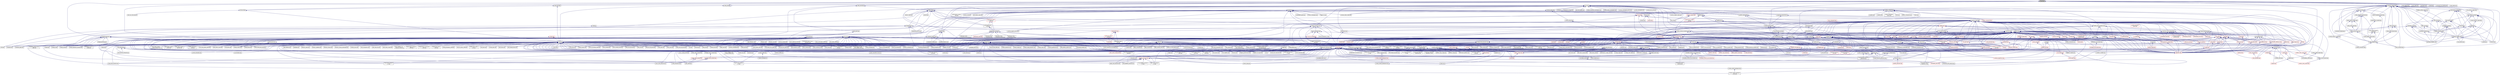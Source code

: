 digraph "thread.hpp"
{
  edge [fontname="Helvetica",fontsize="10",labelfontname="Helvetica",labelfontsize="10"];
  node [fontname="Helvetica",fontsize="10",shape=record];
  Node194 [label="thread.hpp",height=0.2,width=0.4,color="black", fillcolor="grey75", style="filled", fontcolor="black"];
  Node194 -> Node195 [dir="back",color="midnightblue",fontsize="10",style="solid",fontname="Helvetica"];
  Node195 [label="async.hpp",height=0.2,width=0.4,color="black", fillcolor="white", style="filled",URL="$d5/d2c/async_8hpp.html"];
  Node195 -> Node196 [dir="back",color="midnightblue",fontsize="10",style="solid",fontname="Helvetica"];
  Node196 [label="stencil_iterator.cpp",height=0.2,width=0.4,color="black", fillcolor="white", style="filled",URL="$d6/de1/server_2stencil__iterator_8cpp.html"];
  Node195 -> Node197 [dir="back",color="midnightblue",fontsize="10",style="solid",fontname="Helvetica"];
  Node197 [label="apply.hpp",height=0.2,width=0.4,color="black", fillcolor="white", style="filled",URL="$d7/d4c/apply_8hpp.html"];
  Node197 -> Node198 [dir="back",color="midnightblue",fontsize="10",style="solid",fontname="Helvetica"];
  Node198 [label="widget.cpp",height=0.2,width=0.4,color="black", fillcolor="white", style="filled",URL="$da/d15/widget_8cpp.html"];
  Node197 -> Node199 [dir="back",color="midnightblue",fontsize="10",style="solid",fontname="Helvetica"];
  Node199 [label="ostream.hpp",height=0.2,width=0.4,color="black", fillcolor="white", style="filled",URL="$d1/d38/ostream_8hpp.html"];
  Node199 -> Node200 [dir="back",color="midnightblue",fontsize="10",style="solid",fontname="Helvetica"];
  Node200 [label="standard_streams.hpp",height=0.2,width=0.4,color="black", fillcolor="white", style="filled",URL="$db/d16/standard__streams_8hpp.html"];
  Node200 -> Node201 [dir="back",color="midnightblue",fontsize="10",style="solid",fontname="Helvetica"];
  Node201 [label="iostreams.hpp",height=0.2,width=0.4,color="red", fillcolor="white", style="filled",URL="$de/d22/iostreams_8hpp.html"];
  Node201 -> Node202 [dir="back",color="midnightblue",fontsize="10",style="solid",fontname="Helvetica"];
  Node202 [label="allgather.cpp",height=0.2,width=0.4,color="black", fillcolor="white", style="filled",URL="$d7/d06/allgather_8cpp.html"];
  Node201 -> Node203 [dir="back",color="midnightblue",fontsize="10",style="solid",fontname="Helvetica"];
  Node203 [label="allgather_and_gate.cpp",height=0.2,width=0.4,color="black", fillcolor="white", style="filled",URL="$d1/d56/allgather__and__gate_8cpp.html"];
  Node201 -> Node204 [dir="back",color="midnightblue",fontsize="10",style="solid",fontname="Helvetica"];
  Node204 [label="async_io_action.cpp",height=0.2,width=0.4,color="black", fillcolor="white", style="filled",URL="$d3/df5/async__io__action_8cpp.html"];
  Node201 -> Node205 [dir="back",color="midnightblue",fontsize="10",style="solid",fontname="Helvetica"];
  Node205 [label="async_io_external.cpp",height=0.2,width=0.4,color="black", fillcolor="white", style="filled",URL="$da/d9a/async__io__external_8cpp.html"];
  Node201 -> Node206 [dir="back",color="midnightblue",fontsize="10",style="solid",fontname="Helvetica"];
  Node206 [label="async_io_low_level.cpp",height=0.2,width=0.4,color="black", fillcolor="white", style="filled",URL="$dc/d10/async__io__low__level_8cpp.html"];
  Node201 -> Node207 [dir="back",color="midnightblue",fontsize="10",style="solid",fontname="Helvetica"];
  Node207 [label="async_io_simple.cpp",height=0.2,width=0.4,color="black", fillcolor="white", style="filled",URL="$da/db7/async__io__simple_8cpp.html"];
  Node201 -> Node209 [dir="back",color="midnightblue",fontsize="10",style="solid",fontname="Helvetica"];
  Node209 [label="rnd_future_reduce.cpp",height=0.2,width=0.4,color="black", fillcolor="white", style="filled",URL="$d1/db5/rnd__future__reduce_8cpp.html"];
  Node201 -> Node213 [dir="back",color="midnightblue",fontsize="10",style="solid",fontname="Helvetica"];
  Node213 [label="stencil_iterator.hpp",height=0.2,width=0.4,color="red", fillcolor="white", style="filled",URL="$dc/d5c/server_2stencil__iterator_8hpp.html"];
  Node213 -> Node214 [dir="back",color="midnightblue",fontsize="10",style="solid",fontname="Helvetica"];
  Node214 [label="solver.hpp",height=0.2,width=0.4,color="red", fillcolor="white", style="filled",URL="$db/d9a/server_2solver_8hpp.html"];
  Node213 -> Node196 [dir="back",color="midnightblue",fontsize="10",style="solid",fontname="Helvetica"];
  Node201 -> Node220 [dir="back",color="midnightblue",fontsize="10",style="solid",fontname="Helvetica"];
  Node220 [label="1d_wave_equation.cpp",height=0.2,width=0.4,color="black", fillcolor="white", style="filled",URL="$da/dab/1d__wave__equation_8cpp.html"];
  Node201 -> Node223 [dir="back",color="midnightblue",fontsize="10",style="solid",fontname="Helvetica"];
  Node223 [label="component_ctors.cpp",height=0.2,width=0.4,color="black", fillcolor="white", style="filled",URL="$d3/d2a/component__ctors_8cpp.html"];
  Node201 -> Node224 [dir="back",color="midnightblue",fontsize="10",style="solid",fontname="Helvetica"];
  Node224 [label="component_in_executable.cpp",height=0.2,width=0.4,color="black", fillcolor="white", style="filled",URL="$d8/d4b/component__in__executable_8cpp.html"];
  Node201 -> Node225 [dir="back",color="midnightblue",fontsize="10",style="solid",fontname="Helvetica"];
  Node225 [label="component_inheritance.cpp",height=0.2,width=0.4,color="black", fillcolor="white", style="filled",URL="$d8/d55/component__inheritance_8cpp.html"];
  Node201 -> Node226 [dir="back",color="midnightblue",fontsize="10",style="solid",fontname="Helvetica"];
  Node226 [label="component_with_executor.cpp",height=0.2,width=0.4,color="black", fillcolor="white", style="filled",URL="$d4/d20/component__with__executor_8cpp.html"];
  Node201 -> Node228 [dir="back",color="midnightblue",fontsize="10",style="solid",fontname="Helvetica"];
  Node228 [label="enumerate_threads.cpp",height=0.2,width=0.4,color="black", fillcolor="white", style="filled",URL="$d3/dd4/enumerate__threads_8cpp.html"];
  Node201 -> Node231 [dir="back",color="midnightblue",fontsize="10",style="solid",fontname="Helvetica"];
  Node231 [label="fractals.cpp",height=0.2,width=0.4,color="black", fillcolor="white", style="filled",URL="$d8/d58/fractals_8cpp.html"];
  Node201 -> Node232 [dir="back",color="midnightblue",fontsize="10",style="solid",fontname="Helvetica"];
  Node232 [label="fractals_executor.cpp",height=0.2,width=0.4,color="black", fillcolor="white", style="filled",URL="$d9/da9/fractals__executor_8cpp.html"];
  Node201 -> Node233 [dir="back",color="midnightblue",fontsize="10",style="solid",fontname="Helvetica"];
  Node233 [label="hello_world.cpp",height=0.2,width=0.4,color="black", fillcolor="white", style="filled",URL="$d0/d67/hello__world_8cpp.html"];
  Node201 -> Node234 [dir="back",color="midnightblue",fontsize="10",style="solid",fontname="Helvetica"];
  Node234 [label="interval_timer.cpp",height=0.2,width=0.4,color="black", fillcolor="white", style="filled",URL="$de/df1/examples_2quickstart_2interval__timer_8cpp.html"];
  Node201 -> Node235 [dir="back",color="midnightblue",fontsize="10",style="solid",fontname="Helvetica"];
  Node235 [label="local_channel.cpp",height=0.2,width=0.4,color="black", fillcolor="white", style="filled",URL="$d0/d3e/local__channel_8cpp.html"];
  Node201 -> Node236 [dir="back",color="midnightblue",fontsize="10",style="solid",fontname="Helvetica"];
  Node236 [label="pingpong.cpp",height=0.2,width=0.4,color="black", fillcolor="white", style="filled",URL="$dd/d4d/pingpong_8cpp.html"];
  Node201 -> Node237 [dir="back",color="midnightblue",fontsize="10",style="solid",fontname="Helvetica"];
  Node237 [label="shared_mutex.cpp",height=0.2,width=0.4,color="black", fillcolor="white", style="filled",URL="$da/d0b/shared__mutex_8cpp.html"];
  Node201 -> Node238 [dir="back",color="midnightblue",fontsize="10",style="solid",fontname="Helvetica"];
  Node238 [label="sierpinski.cpp",height=0.2,width=0.4,color="black", fillcolor="white", style="filled",URL="$d3/d7e/sierpinski_8cpp.html"];
  Node201 -> Node239 [dir="back",color="midnightblue",fontsize="10",style="solid",fontname="Helvetica"];
  Node239 [label="simple_future_continuation.cpp",height=0.2,width=0.4,color="black", fillcolor="white", style="filled",URL="$d8/d3c/simple__future__continuation_8cpp.html"];
  Node201 -> Node245 [dir="back",color="midnightblue",fontsize="10",style="solid",fontname="Helvetica"];
  Node245 [label="oversubscribing_resource\l_partitioner.cpp",height=0.2,width=0.4,color="black", fillcolor="white", style="filled",URL="$dd/dee/oversubscribing__resource__partitioner_8cpp.html"];
  Node201 -> Node246 [dir="back",color="midnightblue",fontsize="10",style="solid",fontname="Helvetica"];
  Node246 [label="simple_resource_partitioner.cpp",height=0.2,width=0.4,color="black", fillcolor="white", style="filled",URL="$d5/df9/simple__resource__partitioner_8cpp.html"];
  Node201 -> Node248 [dir="back",color="midnightblue",fontsize="10",style="solid",fontname="Helvetica"];
  Node248 [label="simple_central_tuplespace\l_client.cpp",height=0.2,width=0.4,color="black", fillcolor="white", style="filled",URL="$d1/d7b/simple__central__tuplespace__client_8cpp.html"];
  Node201 -> Node250 [dir="back",color="midnightblue",fontsize="10",style="solid",fontname="Helvetica"];
  Node250 [label="future_overhead.cpp",height=0.2,width=0.4,color="black", fillcolor="white", style="filled",URL="$d3/d79/future__overhead_8cpp.html"];
  Node201 -> Node253 [dir="back",color="midnightblue",fontsize="10",style="solid",fontname="Helvetica"];
  Node253 [label="parent_vs_child_stealing.cpp",height=0.2,width=0.4,color="black", fillcolor="white", style="filled",URL="$d2/d07/parent__vs__child__stealing_8cpp.html"];
  Node201 -> Node258 [dir="back",color="midnightblue",fontsize="10",style="solid",fontname="Helvetica"];
  Node258 [label="spinlock_overhead1.cpp",height=0.2,width=0.4,color="black", fillcolor="white", style="filled",URL="$d0/d32/spinlock__overhead1_8cpp.html"];
  Node201 -> Node259 [dir="back",color="midnightblue",fontsize="10",style="solid",fontname="Helvetica"];
  Node259 [label="spinlock_overhead2.cpp",height=0.2,width=0.4,color="black", fillcolor="white", style="filled",URL="$de/d55/spinlock__overhead2_8cpp.html"];
  Node201 -> Node261 [dir="back",color="midnightblue",fontsize="10",style="solid",fontname="Helvetica"];
  Node261 [label="stream.cpp",height=0.2,width=0.4,color="black", fillcolor="white", style="filled",URL="$da/d5f/stream_8cpp.html"];
  Node201 -> Node264 [dir="back",color="midnightblue",fontsize="10",style="solid",fontname="Helvetica"];
  Node264 [label="wait_all_timings.cpp",height=0.2,width=0.4,color="black", fillcolor="white", style="filled",URL="$d5/da1/wait__all__timings_8cpp.html"];
  Node201 -> Node266 [dir="back",color="midnightblue",fontsize="10",style="solid",fontname="Helvetica"];
  Node266 [label="osu_bcast.cpp",height=0.2,width=0.4,color="black", fillcolor="white", style="filled",URL="$d3/dca/osu__bcast_8cpp.html"];
  Node201 -> Node272 [dir="back",color="midnightblue",fontsize="10",style="solid",fontname="Helvetica"];
  Node272 [label="pingpong_performance.cpp",height=0.2,width=0.4,color="black", fillcolor="white", style="filled",URL="$de/d03/pingpong__performance_8cpp.html"];
  Node201 -> Node282 [dir="back",color="midnightblue",fontsize="10",style="solid",fontname="Helvetica"];
  Node282 [label="function_serialization\l_728.cpp",height=0.2,width=0.4,color="black", fillcolor="white", style="filled",URL="$d8/db1/function__serialization__728_8cpp.html"];
  Node201 -> Node285 [dir="back",color="midnightblue",fontsize="10",style="solid",fontname="Helvetica"];
  Node285 [label="credit_exhaustion.cpp",height=0.2,width=0.4,color="black", fillcolor="white", style="filled",URL="$d6/d80/credit__exhaustion_8cpp.html"];
  Node201 -> Node286 [dir="back",color="midnightblue",fontsize="10",style="solid",fontname="Helvetica"];
  Node286 [label="local_address_rebind.cpp",height=0.2,width=0.4,color="black", fillcolor="white", style="filled",URL="$d1/d4f/local__address__rebind_8cpp.html"];
  Node201 -> Node295 [dir="back",color="midnightblue",fontsize="10",style="solid",fontname="Helvetica"];
  Node295 [label="split_credit.cpp",height=0.2,width=0.4,color="black", fillcolor="white", style="filled",URL="$dc/d1c/split__credit_8cpp.html"];
  Node201 -> Node304 [dir="back",color="midnightblue",fontsize="10",style="solid",fontname="Helvetica"];
  Node304 [label="migrate_component.cpp",height=0.2,width=0.4,color="black", fillcolor="white", style="filled",URL="$dc/d78/migrate__component_8cpp.html"];
  Node201 -> Node305 [dir="back",color="midnightblue",fontsize="10",style="solid",fontname="Helvetica"];
  Node305 [label="task_block.cpp",height=0.2,width=0.4,color="black", fillcolor="white", style="filled",URL="$d8/d7d/task__block_8cpp.html"];
  Node201 -> Node306 [dir="back",color="midnightblue",fontsize="10",style="solid",fontname="Helvetica"];
  Node306 [label="task_block_executor.cpp",height=0.2,width=0.4,color="black", fillcolor="white", style="filled",URL="$d7/df6/task__block__executor_8cpp.html"];
  Node201 -> Node307 [dir="back",color="midnightblue",fontsize="10",style="solid",fontname="Helvetica"];
  Node307 [label="task_block_par.cpp",height=0.2,width=0.4,color="black", fillcolor="white", style="filled",URL="$d9/df1/task__block__par_8cpp.html"];
  Node200 -> Node311 [dir="back",color="midnightblue",fontsize="10",style="solid",fontname="Helvetica"];
  Node311 [label="component_module.cpp",height=0.2,width=0.4,color="black", fillcolor="white", style="filled",URL="$da/d41/iostreams_2component__module_8cpp.html"];
  Node200 -> Node312 [dir="back",color="midnightblue",fontsize="10",style="solid",fontname="Helvetica"];
  Node312 [label="standard_streams.cpp",height=0.2,width=0.4,color="black", fillcolor="white", style="filled",URL="$da/d60/standard__streams_8cpp.html"];
  Node200 -> Node313 [dir="back",color="midnightblue",fontsize="10",style="solid",fontname="Helvetica"];
  Node313 [label="network_storage.cpp",height=0.2,width=0.4,color="black", fillcolor="white", style="filled",URL="$db/daa/network__storage_8cpp.html"];
  Node200 -> Node314 [dir="back",color="midnightblue",fontsize="10",style="solid",fontname="Helvetica"];
  Node314 [label="simple_profiler.hpp",height=0.2,width=0.4,color="black", fillcolor="white", style="filled",URL="$d8/d02/simple__profiler_8hpp.html"];
  Node314 -> Node313 [dir="back",color="midnightblue",fontsize="10",style="solid",fontname="Helvetica"];
  Node199 -> Node311 [dir="back",color="midnightblue",fontsize="10",style="solid",fontname="Helvetica"];
  Node199 -> Node312 [dir="back",color="midnightblue",fontsize="10",style="solid",fontname="Helvetica"];
  Node197 -> Node315 [dir="back",color="midnightblue",fontsize="10",style="solid",fontname="Helvetica"];
  Node315 [label="apply.hpp",height=0.2,width=0.4,color="black", fillcolor="white", style="filled",URL="$d6/d2c/include_2apply_8hpp.html"];
  Node315 -> Node235 [dir="back",color="midnightblue",fontsize="10",style="solid",fontname="Helvetica"];
  Node315 -> Node316 [dir="back",color="midnightblue",fontsize="10",style="solid",fontname="Helvetica"];
  Node316 [label="fail_compile_const\l_array_argument.cpp",height=0.2,width=0.4,color="black", fillcolor="white", style="filled",URL="$dc/dba/fail__compile__const__array__argument_8cpp.html"];
  Node315 -> Node317 [dir="back",color="midnightblue",fontsize="10",style="solid",fontname="Helvetica"];
  Node317 [label="succeed_compile_const\l_ref_argument.cpp",height=0.2,width=0.4,color="black", fillcolor="white", style="filled",URL="$d9/dc9/succeed__compile__const__ref__argument_8cpp.html"];
  Node315 -> Node318 [dir="back",color="midnightblue",fontsize="10",style="solid",fontname="Helvetica"];
  Node318 [label="apply_colocated.cpp",height=0.2,width=0.4,color="black", fillcolor="white", style="filled",URL="$d5/dd3/apply__colocated_8cpp.html"];
  Node315 -> Node319 [dir="back",color="midnightblue",fontsize="10",style="solid",fontname="Helvetica"];
  Node319 [label="apply_local.cpp",height=0.2,width=0.4,color="black", fillcolor="white", style="filled",URL="$dd/db5/apply__local_8cpp.html"];
  Node315 -> Node320 [dir="back",color="midnightblue",fontsize="10",style="solid",fontname="Helvetica"];
  Node320 [label="apply_local_executor.cpp",height=0.2,width=0.4,color="black", fillcolor="white", style="filled",URL="$db/d84/apply__local__executor_8cpp.html"];
  Node315 -> Node321 [dir="back",color="midnightblue",fontsize="10",style="solid",fontname="Helvetica"];
  Node321 [label="apply_local_executor\l_v1.cpp",height=0.2,width=0.4,color="black", fillcolor="white", style="filled",URL="$dd/d53/apply__local__executor__v1_8cpp.html"];
  Node315 -> Node322 [dir="back",color="midnightblue",fontsize="10",style="solid",fontname="Helvetica"];
  Node322 [label="apply_remote.cpp",height=0.2,width=0.4,color="black", fillcolor="white", style="filled",URL="$d9/d40/apply__remote_8cpp.html"];
  Node315 -> Node323 [dir="back",color="midnightblue",fontsize="10",style="solid",fontname="Helvetica"];
  Node323 [label="apply_remote_client.cpp",height=0.2,width=0.4,color="black", fillcolor="white", style="filled",URL="$d9/def/apply__remote__client_8cpp.html"];
  Node315 -> Node324 [dir="back",color="midnightblue",fontsize="10",style="solid",fontname="Helvetica"];
  Node324 [label="async_continue.cpp",height=0.2,width=0.4,color="black", fillcolor="white", style="filled",URL="$d4/d19/async__continue_8cpp.html"];
  Node315 -> Node325 [dir="back",color="midnightblue",fontsize="10",style="solid",fontname="Helvetica"];
  Node325 [label="async_continue_cb.cpp",height=0.2,width=0.4,color="black", fillcolor="white", style="filled",URL="$df/d37/async__continue__cb_8cpp.html"];
  Node315 -> Node326 [dir="back",color="midnightblue",fontsize="10",style="solid",fontname="Helvetica"];
  Node326 [label="async_continue_cb_colocated.cpp",height=0.2,width=0.4,color="black", fillcolor="white", style="filled",URL="$dd/dce/async__continue__cb__colocated_8cpp.html"];
  Node315 -> Node327 [dir="back",color="midnightblue",fontsize="10",style="solid",fontname="Helvetica"];
  Node327 [label="async_local.cpp",height=0.2,width=0.4,color="black", fillcolor="white", style="filled",URL="$d3/d4c/async__local_8cpp.html"];
  Node315 -> Node328 [dir="back",color="midnightblue",fontsize="10",style="solid",fontname="Helvetica"];
  Node328 [label="async_local_executor.cpp",height=0.2,width=0.4,color="black", fillcolor="white", style="filled",URL="$d4/dce/async__local__executor_8cpp.html"];
  Node315 -> Node329 [dir="back",color="midnightblue",fontsize="10",style="solid",fontname="Helvetica"];
  Node329 [label="async_local_executor\l_v1.cpp",height=0.2,width=0.4,color="black", fillcolor="white", style="filled",URL="$da/d4a/async__local__executor__v1_8cpp.html"];
  Node315 -> Node330 [dir="back",color="midnightblue",fontsize="10",style="solid",fontname="Helvetica"];
  Node330 [label="channel.cpp",height=0.2,width=0.4,color="black", fillcolor="white", style="filled",URL="$dd/d5f/channel_8cpp.html"];
  Node315 -> Node331 [dir="back",color="midnightblue",fontsize="10",style="solid",fontname="Helvetica"];
  Node331 [label="channel_local.cpp",height=0.2,width=0.4,color="black", fillcolor="white", style="filled",URL="$d6/d3e/channel__local_8cpp.html"];
  Node315 -> Node332 [dir="back",color="midnightblue",fontsize="10",style="solid",fontname="Helvetica"];
  Node332 [label="zero_copy_serialization.cpp",height=0.2,width=0.4,color="black", fillcolor="white", style="filled",URL="$d4/dea/zero__copy__serialization_8cpp.html"];
  Node197 -> Node333 [dir="back",color="midnightblue",fontsize="10",style="solid",fontname="Helvetica"];
  Node333 [label="dataflow.hpp",height=0.2,width=0.4,color="black", fillcolor="white", style="filled",URL="$db/d03/lcos_2dataflow_8hpp.html"];
  Node333 -> Node334 [dir="back",color="midnightblue",fontsize="10",style="solid",fontname="Helvetica"];
  Node334 [label="dataflow.hpp",height=0.2,width=0.4,color="red", fillcolor="white", style="filled",URL="$d6/dd8/dataflow_8hpp.html"];
  Node334 -> Node335 [dir="back",color="midnightblue",fontsize="10",style="solid",fontname="Helvetica"];
  Node335 [label="jacobi_hpx.cpp",height=0.2,width=0.4,color="black", fillcolor="white", style="filled",URL="$d8/d72/jacobi__hpx_8cpp.html"];
  Node334 -> Node879 [dir="back",color="midnightblue",fontsize="10",style="solid",fontname="Helvetica"];
  Node879 [label="rotate.hpp",height=0.2,width=0.4,color="red", fillcolor="white", style="filled",URL="$da/df0/algorithms_2rotate_8hpp.html"];
  Node879 -> Node881 [dir="back",color="midnightblue",fontsize="10",style="solid",fontname="Helvetica"];
  Node881 [label="algorithm.hpp",height=0.2,width=0.4,color="red", fillcolor="white", style="filled",URL="$de/d55/algorithm_8hpp.html"];
  Node881 -> Node890 [dir="back",color="midnightblue",fontsize="10",style="solid",fontname="Helvetica"];
  Node890 [label="container_algorithms.hpp",height=0.2,width=0.4,color="red", fillcolor="white", style="filled",URL="$de/da1/container__algorithms_8hpp.html"];
  Node334 -> Node893 [dir="back",color="midnightblue",fontsize="10",style="solid",fontname="Helvetica"];
  Node893 [label="sort.hpp",height=0.2,width=0.4,color="black", fillcolor="white", style="filled",URL="$d3/d10/algorithms_2sort_8hpp.html"];
  Node893 -> Node894 [dir="back",color="midnightblue",fontsize="10",style="solid",fontname="Helvetica"];
  Node894 [label="parallel_sort.hpp",height=0.2,width=0.4,color="red", fillcolor="white", style="filled",URL="$d4/ddf/parallel__sort_8hpp.html"];
  Node893 -> Node881 [dir="back",color="midnightblue",fontsize="10",style="solid",fontname="Helvetica"];
  Node893 -> Node895 [dir="back",color="midnightblue",fontsize="10",style="solid",fontname="Helvetica"];
  Node895 [label="reduce_by_key.hpp",height=0.2,width=0.4,color="red", fillcolor="white", style="filled",URL="$d9/d4a/reduce__by__key_8hpp.html"];
  Node893 -> Node898 [dir="back",color="midnightblue",fontsize="10",style="solid",fontname="Helvetica"];
  Node898 [label="sort_by_key.hpp",height=0.2,width=0.4,color="red", fillcolor="white", style="filled",URL="$d2/da1/sort__by__key_8hpp.html"];
  Node898 -> Node894 [dir="back",color="midnightblue",fontsize="10",style="solid",fontname="Helvetica"];
  Node893 -> Node899 [dir="back",color="midnightblue",fontsize="10",style="solid",fontname="Helvetica"];
  Node899 [label="sort.hpp",height=0.2,width=0.4,color="black", fillcolor="white", style="filled",URL="$d0/db2/container__algorithms_2sort_8hpp.html"];
  Node899 -> Node894 [dir="back",color="midnightblue",fontsize="10",style="solid",fontname="Helvetica"];
  Node899 -> Node890 [dir="back",color="midnightblue",fontsize="10",style="solid",fontname="Helvetica"];
  Node334 -> Node900 [dir="back",color="midnightblue",fontsize="10",style="solid",fontname="Helvetica"];
  Node900 [label="task_block.hpp",height=0.2,width=0.4,color="black", fillcolor="white", style="filled",URL="$de/db7/task__block_8hpp.html"];
  Node900 -> Node901 [dir="back",color="midnightblue",fontsize="10",style="solid",fontname="Helvetica"];
  Node901 [label="parallel_task_block.hpp",height=0.2,width=0.4,color="black", fillcolor="white", style="filled",URL="$d4/d99/parallel__task__block_8hpp.html"];
  Node901 -> Node305 [dir="back",color="midnightblue",fontsize="10",style="solid",fontname="Helvetica"];
  Node901 -> Node306 [dir="back",color="midnightblue",fontsize="10",style="solid",fontname="Helvetica"];
  Node901 -> Node307 [dir="back",color="midnightblue",fontsize="10",style="solid",fontname="Helvetica"];
  Node334 -> Node902 [dir="back",color="midnightblue",fontsize="10",style="solid",fontname="Helvetica"];
  Node902 [label="foreach_partitioner.hpp",height=0.2,width=0.4,color="black", fillcolor="white", style="filled",URL="$de/deb/foreach__partitioner_8hpp.html"];
  Node902 -> Node903 [dir="back",color="midnightblue",fontsize="10",style="solid",fontname="Helvetica"];
  Node903 [label="copy.hpp",height=0.2,width=0.4,color="red", fillcolor="white", style="filled",URL="$d3/d90/algorithms_2copy_8hpp.html"];
  Node903 -> Node881 [dir="back",color="midnightblue",fontsize="10",style="solid",fontname="Helvetica"];
  Node903 -> Node895 [dir="back",color="midnightblue",fontsize="10",style="solid",fontname="Helvetica"];
  Node903 -> Node906 [dir="back",color="midnightblue",fontsize="10",style="solid",fontname="Helvetica"];
  Node906 [label="remove_copy.hpp",height=0.2,width=0.4,color="red", fillcolor="white", style="filled",URL="$d6/db8/algorithms_2remove__copy_8hpp.html"];
  Node906 -> Node881 [dir="back",color="midnightblue",fontsize="10",style="solid",fontname="Helvetica"];
  Node903 -> Node909 [dir="back",color="midnightblue",fontsize="10",style="solid",fontname="Helvetica"];
  Node909 [label="reverse.hpp",height=0.2,width=0.4,color="red", fillcolor="white", style="filled",URL="$d2/df8/algorithms_2reverse_8hpp.html"];
  Node909 -> Node881 [dir="back",color="midnightblue",fontsize="10",style="solid",fontname="Helvetica"];
  Node909 -> Node879 [dir="back",color="midnightblue",fontsize="10",style="solid",fontname="Helvetica"];
  Node903 -> Node879 [dir="back",color="midnightblue",fontsize="10",style="solid",fontname="Helvetica"];
  Node903 -> Node912 [dir="back",color="midnightblue",fontsize="10",style="solid",fontname="Helvetica"];
  Node912 [label="set_difference.hpp",height=0.2,width=0.4,color="red", fillcolor="white", style="filled",URL="$d9/d20/set__difference_8hpp.html"];
  Node912 -> Node881 [dir="back",color="midnightblue",fontsize="10",style="solid",fontname="Helvetica"];
  Node903 -> Node914 [dir="back",color="midnightblue",fontsize="10",style="solid",fontname="Helvetica"];
  Node914 [label="set_intersection.hpp",height=0.2,width=0.4,color="red", fillcolor="white", style="filled",URL="$d1/dd5/set__intersection_8hpp.html"];
  Node914 -> Node881 [dir="back",color="midnightblue",fontsize="10",style="solid",fontname="Helvetica"];
  Node903 -> Node915 [dir="back",color="midnightblue",fontsize="10",style="solid",fontname="Helvetica"];
  Node915 [label="set_symmetric_difference.hpp",height=0.2,width=0.4,color="red", fillcolor="white", style="filled",URL="$de/da4/set__symmetric__difference_8hpp.html"];
  Node915 -> Node881 [dir="back",color="midnightblue",fontsize="10",style="solid",fontname="Helvetica"];
  Node903 -> Node916 [dir="back",color="midnightblue",fontsize="10",style="solid",fontname="Helvetica"];
  Node916 [label="set_union.hpp",height=0.2,width=0.4,color="red", fillcolor="white", style="filled",URL="$d9/d1a/set__union_8hpp.html"];
  Node916 -> Node881 [dir="back",color="midnightblue",fontsize="10",style="solid",fontname="Helvetica"];
  Node902 -> Node918 [dir="back",color="midnightblue",fontsize="10",style="solid",fontname="Helvetica"];
  Node918 [label="destroy.hpp",height=0.2,width=0.4,color="red", fillcolor="white", style="filled",URL="$df/dd5/destroy_8hpp.html"];
  Node902 -> Node922 [dir="back",color="midnightblue",fontsize="10",style="solid",fontname="Helvetica"];
  Node922 [label="set_operation.hpp",height=0.2,width=0.4,color="black", fillcolor="white", style="filled",URL="$dc/d52/set__operation_8hpp.html"];
  Node922 -> Node912 [dir="back",color="midnightblue",fontsize="10",style="solid",fontname="Helvetica"];
  Node922 -> Node914 [dir="back",color="midnightblue",fontsize="10",style="solid",fontname="Helvetica"];
  Node922 -> Node915 [dir="back",color="midnightblue",fontsize="10",style="solid",fontname="Helvetica"];
  Node922 -> Node916 [dir="back",color="midnightblue",fontsize="10",style="solid",fontname="Helvetica"];
  Node902 -> Node923 [dir="back",color="midnightblue",fontsize="10",style="solid",fontname="Helvetica"];
  Node923 [label="for_each.hpp",height=0.2,width=0.4,color="red", fillcolor="white", style="filled",URL="$d8/d62/algorithms_2for__each_8hpp.html"];
  Node923 -> Node924 [dir="back",color="midnightblue",fontsize="10",style="solid",fontname="Helvetica"];
  Node924 [label="block_allocator.hpp",height=0.2,width=0.4,color="red", fillcolor="white", style="filled",URL="$d9/d7a/block__allocator_8hpp.html"];
  Node923 -> Node881 [dir="back",color="midnightblue",fontsize="10",style="solid",fontname="Helvetica"];
  Node923 -> Node934 [dir="back",color="midnightblue",fontsize="10",style="solid",fontname="Helvetica"];
  Node934 [label="fill.hpp",height=0.2,width=0.4,color="red", fillcolor="white", style="filled",URL="$d2/d63/algorithms_2fill_8hpp.html"];
  Node934 -> Node881 [dir="back",color="midnightblue",fontsize="10",style="solid",fontname="Helvetica"];
  Node923 -> Node938 [dir="back",color="midnightblue",fontsize="10",style="solid",fontname="Helvetica"];
  Node938 [label="generate.hpp",height=0.2,width=0.4,color="red", fillcolor="white", style="filled",URL="$d5/da9/algorithms_2generate_8hpp.html"];
  Node938 -> Node881 [dir="back",color="midnightblue",fontsize="10",style="solid",fontname="Helvetica"];
  Node938 -> Node941 [dir="back",color="midnightblue",fontsize="10",style="solid",fontname="Helvetica"];
  Node941 [label="generate.hpp",height=0.2,width=0.4,color="red", fillcolor="white", style="filled",URL="$d2/d5d/segmented__algorithms_2generate_8hpp.html"];
  Node923 -> Node942 [dir="back",color="midnightblue",fontsize="10",style="solid",fontname="Helvetica"];
  Node942 [label="lexicographical_compare.hpp",height=0.2,width=0.4,color="red", fillcolor="white", style="filled",URL="$d5/ddd/lexicographical__compare_8hpp.html"];
  Node942 -> Node881 [dir="back",color="midnightblue",fontsize="10",style="solid",fontname="Helvetica"];
  Node923 -> Node895 [dir="back",color="midnightblue",fontsize="10",style="solid",fontname="Helvetica"];
  Node923 -> Node944 [dir="back",color="midnightblue",fontsize="10",style="solid",fontname="Helvetica"];
  Node944 [label="replace.hpp",height=0.2,width=0.4,color="red", fillcolor="white", style="filled",URL="$d6/db6/algorithms_2replace_8hpp.html"];
  Node944 -> Node881 [dir="back",color="midnightblue",fontsize="10",style="solid",fontname="Helvetica"];
  Node923 -> Node909 [dir="back",color="midnightblue",fontsize="10",style="solid",fontname="Helvetica"];
  Node923 -> Node947 [dir="back",color="midnightblue",fontsize="10",style="solid",fontname="Helvetica"];
  Node947 [label="search.hpp",height=0.2,width=0.4,color="red", fillcolor="white", style="filled",URL="$d7/d6f/search_8hpp.html"];
  Node947 -> Node881 [dir="back",color="midnightblue",fontsize="10",style="solid",fontname="Helvetica"];
  Node923 -> Node949 [dir="back",color="midnightblue",fontsize="10",style="solid",fontname="Helvetica"];
  Node949 [label="swap_ranges.hpp",height=0.2,width=0.4,color="red", fillcolor="white", style="filled",URL="$df/d24/swap__ranges_8hpp.html"];
  Node949 -> Node881 [dir="back",color="midnightblue",fontsize="10",style="solid",fontname="Helvetica"];
  Node923 -> Node952 [dir="back",color="midnightblue",fontsize="10",style="solid",fontname="Helvetica"];
  Node952 [label="for_each.hpp",height=0.2,width=0.4,color="red", fillcolor="white", style="filled",URL="$de/daa/segmented__algorithms_2for__each_8hpp.html"];
  Node952 -> Node953 [dir="back",color="midnightblue",fontsize="10",style="solid",fontname="Helvetica"];
  Node953 [label="fill.hpp",height=0.2,width=0.4,color="red", fillcolor="white", style="filled",URL="$de/d82/segmented__algorithms_2fill_8hpp.html"];
  Node923 -> Node954 [dir="back",color="midnightblue",fontsize="10",style="solid",fontname="Helvetica"];
  Node954 [label="numa_allocator.hpp",height=0.2,width=0.4,color="red", fillcolor="white", style="filled",URL="$d7/df0/numa__allocator_8hpp.html"];
  Node902 -> Node955 [dir="back",color="midnightblue",fontsize="10",style="solid",fontname="Helvetica"];
  Node955 [label="move.hpp",height=0.2,width=0.4,color="red", fillcolor="white", style="filled",URL="$d4/d71/move_8hpp.html"];
  Node955 -> Node881 [dir="back",color="midnightblue",fontsize="10",style="solid",fontname="Helvetica"];
  Node902 -> Node957 [dir="back",color="midnightblue",fontsize="10",style="solid",fontname="Helvetica"];
  Node957 [label="transform.hpp",height=0.2,width=0.4,color="red", fillcolor="white", style="filled",URL="$d4/d47/algorithms_2transform_8hpp.html"];
  Node957 -> Node965 [dir="back",color="midnightblue",fontsize="10",style="solid",fontname="Helvetica"];
  Node965 [label="transform.hpp",height=0.2,width=0.4,color="red", fillcolor="white", style="filled",URL="$d8/d80/segmented__algorithms_2transform_8hpp.html"];
  Node902 -> Node966 [dir="back",color="midnightblue",fontsize="10",style="solid",fontname="Helvetica"];
  Node966 [label="unique.hpp",height=0.2,width=0.4,color="red", fillcolor="white", style="filled",URL="$d8/d56/algorithms_2unique_8hpp.html"];
  Node334 -> Node970 [dir="back",color="midnightblue",fontsize="10",style="solid",fontname="Helvetica"];
  Node970 [label="partitioner.hpp",height=0.2,width=0.4,color="black", fillcolor="white", style="filled",URL="$d6/d03/parallel_2util_2partitioner_8hpp.html"];
  Node970 -> Node971 [dir="back",color="midnightblue",fontsize="10",style="solid",fontname="Helvetica"];
  Node971 [label="adjacent_difference.hpp",height=0.2,width=0.4,color="red", fillcolor="white", style="filled",URL="$d1/d17/adjacent__difference_8hpp.html"];
  Node970 -> Node975 [dir="back",color="midnightblue",fontsize="10",style="solid",fontname="Helvetica"];
  Node975 [label="adjacent_find.hpp",height=0.2,width=0.4,color="red", fillcolor="white", style="filled",URL="$d6/d68/adjacent__find_8hpp.html"];
  Node975 -> Node881 [dir="back",color="midnightblue",fontsize="10",style="solid",fontname="Helvetica"];
  Node970 -> Node977 [dir="back",color="midnightblue",fontsize="10",style="solid",fontname="Helvetica"];
  Node977 [label="all_any_none.hpp",height=0.2,width=0.4,color="red", fillcolor="white", style="filled",URL="$d8/ddd/all__any__none_8hpp.html"];
  Node977 -> Node881 [dir="back",color="midnightblue",fontsize="10",style="solid",fontname="Helvetica"];
  Node970 -> Node979 [dir="back",color="midnightblue",fontsize="10",style="solid",fontname="Helvetica"];
  Node979 [label="count.hpp",height=0.2,width=0.4,color="red", fillcolor="white", style="filled",URL="$d7/d8f/algorithms_2count_8hpp.html"];
  Node979 -> Node881 [dir="back",color="midnightblue",fontsize="10",style="solid",fontname="Helvetica"];
  Node979 -> Node983 [dir="back",color="midnightblue",fontsize="10",style="solid",fontname="Helvetica"];
  Node983 [label="count.hpp",height=0.2,width=0.4,color="red", fillcolor="white", style="filled",URL="$d9/dd7/segmented__algorithms_2count_8hpp.html"];
  Node970 -> Node922 [dir="back",color="midnightblue",fontsize="10",style="solid",fontname="Helvetica"];
  Node970 -> Node984 [dir="back",color="midnightblue",fontsize="10",style="solid",fontname="Helvetica"];
  Node984 [label="equal.hpp",height=0.2,width=0.4,color="red", fillcolor="white", style="filled",URL="$dc/d0a/equal_8hpp.html"];
  Node984 -> Node881 [dir="back",color="midnightblue",fontsize="10",style="solid",fontname="Helvetica"];
  Node970 -> Node986 [dir="back",color="midnightblue",fontsize="10",style="solid",fontname="Helvetica"];
  Node986 [label="exclusive_scan.hpp",height=0.2,width=0.4,color="red", fillcolor="white", style="filled",URL="$d8/d31/algorithms_2exclusive__scan_8hpp.html"];
  Node986 -> Node991 [dir="back",color="midnightblue",fontsize="10",style="solid",fontname="Helvetica"];
  Node991 [label="exclusive_scan.hpp",height=0.2,width=0.4,color="red", fillcolor="white", style="filled",URL="$d0/d53/segmented__algorithms_2exclusive__scan_8hpp.html"];
  Node991 -> Node992 [dir="back",color="midnightblue",fontsize="10",style="solid",fontname="Helvetica"];
  Node992 [label="transform_exclusive\l_scan.hpp",height=0.2,width=0.4,color="red", fillcolor="white", style="filled",URL="$d2/dda/segmented__algorithms_2transform__exclusive__scan_8hpp.html"];
  Node970 -> Node995 [dir="back",color="midnightblue",fontsize="10",style="solid",fontname="Helvetica"];
  Node995 [label="find.hpp",height=0.2,width=0.4,color="red", fillcolor="white", style="filled",URL="$d5/dc1/algorithms_2find_8hpp.html"];
  Node995 -> Node881 [dir="back",color="midnightblue",fontsize="10",style="solid",fontname="Helvetica"];
  Node995 -> Node997 [dir="back",color="midnightblue",fontsize="10",style="solid",fontname="Helvetica"];
  Node997 [label="find.hpp",height=0.2,width=0.4,color="red", fillcolor="white", style="filled",URL="$d4/d1f/segmented__algorithms_2find_8hpp.html"];
  Node970 -> Node998 [dir="back",color="midnightblue",fontsize="10",style="solid",fontname="Helvetica"];
  Node998 [label="for_loop.hpp",height=0.2,width=0.4,color="red", fillcolor="white", style="filled",URL="$de/dee/for__loop_8hpp.html"];
  Node998 -> Node245 [dir="back",color="midnightblue",fontsize="10",style="solid",fontname="Helvetica"];
  Node998 -> Node246 [dir="back",color="midnightblue",fontsize="10",style="solid",fontname="Helvetica"];
  Node998 -> Node881 [dir="back",color="midnightblue",fontsize="10",style="solid",fontname="Helvetica"];
  Node970 -> Node1000 [dir="back",color="midnightblue",fontsize="10",style="solid",fontname="Helvetica"];
  Node1000 [label="includes.hpp",height=0.2,width=0.4,color="red", fillcolor="white", style="filled",URL="$d5/d6e/includes_8hpp.html"];
  Node1000 -> Node881 [dir="back",color="midnightblue",fontsize="10",style="solid",fontname="Helvetica"];
  Node970 -> Node1001 [dir="back",color="midnightblue",fontsize="10",style="solid",fontname="Helvetica"];
  Node1001 [label="inclusive_scan.hpp",height=0.2,width=0.4,color="red", fillcolor="white", style="filled",URL="$da/dbf/algorithms_2inclusive__scan_8hpp.html"];
  Node1001 -> Node986 [dir="back",color="midnightblue",fontsize="10",style="solid",fontname="Helvetica"];
  Node1001 -> Node895 [dir="back",color="midnightblue",fontsize="10",style="solid",fontname="Helvetica"];
  Node1001 -> Node1002 [dir="back",color="midnightblue",fontsize="10",style="solid",fontname="Helvetica"];
  Node1002 [label="transform_inclusive\l_scan.hpp",height=0.2,width=0.4,color="red", fillcolor="white", style="filled",URL="$d2/dc9/algorithms_2transform__inclusive__scan_8hpp.html"];
  Node1002 -> Node1003 [dir="back",color="midnightblue",fontsize="10",style="solid",fontname="Helvetica"];
  Node1003 [label="transform_exclusive\l_scan.hpp",height=0.2,width=0.4,color="red", fillcolor="white", style="filled",URL="$d6/d4e/algorithms_2transform__exclusive__scan_8hpp.html"];
  Node1003 -> Node992 [dir="back",color="midnightblue",fontsize="10",style="solid",fontname="Helvetica"];
  Node1002 -> Node1004 [dir="back",color="midnightblue",fontsize="10",style="solid",fontname="Helvetica"];
  Node1004 [label="transform_inclusive\l_scan.hpp",height=0.2,width=0.4,color="red", fillcolor="white", style="filled",URL="$d7/d20/segmented__algorithms_2transform__inclusive__scan_8hpp.html"];
  Node1001 -> Node1005 [dir="back",color="midnightblue",fontsize="10",style="solid",fontname="Helvetica"];
  Node1005 [label="inclusive_scan.hpp",height=0.2,width=0.4,color="red", fillcolor="white", style="filled",URL="$d8/de5/segmented__algorithms_2inclusive__scan_8hpp.html"];
  Node1005 -> Node1004 [dir="back",color="midnightblue",fontsize="10",style="solid",fontname="Helvetica"];
  Node970 -> Node1006 [dir="back",color="midnightblue",fontsize="10",style="solid",fontname="Helvetica"];
  Node1006 [label="is_heap.hpp",height=0.2,width=0.4,color="black", fillcolor="white", style="filled",URL="$df/d5d/algorithms_2is__heap_8hpp.html"];
  Node1006 -> Node1007 [dir="back",color="midnightblue",fontsize="10",style="solid",fontname="Helvetica"];
  Node1007 [label="parallel_is_heap.hpp",height=0.2,width=0.4,color="black", fillcolor="white", style="filled",URL="$da/df8/parallel__is__heap_8hpp.html"];
  Node1007 -> Node481 [dir="back",color="midnightblue",fontsize="10",style="solid",fontname="Helvetica"];
  Node481 [label="benchmark_is_heap.cpp",height=0.2,width=0.4,color="black", fillcolor="white", style="filled",URL="$da/d4f/benchmark__is__heap_8cpp.html"];
  Node1007 -> Node482 [dir="back",color="midnightblue",fontsize="10",style="solid",fontname="Helvetica"];
  Node482 [label="benchmark_is_heap_until.cpp",height=0.2,width=0.4,color="black", fillcolor="white", style="filled",URL="$dc/df5/benchmark__is__heap__until_8cpp.html"];
  Node1007 -> Node1008 [dir="back",color="midnightblue",fontsize="10",style="solid",fontname="Helvetica"];
  Node1008 [label="is_heap_tests.hpp",height=0.2,width=0.4,color="red", fillcolor="white", style="filled",URL="$d7/ddd/is__heap__tests_8hpp.html"];
  Node1007 -> Node730 [dir="back",color="midnightblue",fontsize="10",style="solid",fontname="Helvetica"];
  Node730 [label="is_heap_range.cpp",height=0.2,width=0.4,color="black", fillcolor="white", style="filled",URL="$d3/df7/is__heap__range_8cpp.html"];
  Node1007 -> Node731 [dir="back",color="midnightblue",fontsize="10",style="solid",fontname="Helvetica"];
  Node731 [label="is_heap_until_range.cpp",height=0.2,width=0.4,color="black", fillcolor="white", style="filled",URL="$d8/d9a/is__heap__until__range_8cpp.html"];
  Node1006 -> Node1009 [dir="back",color="midnightblue",fontsize="10",style="solid",fontname="Helvetica"];
  Node1009 [label="is_heap.hpp",height=0.2,width=0.4,color="black", fillcolor="white", style="filled",URL="$d1/d17/container__algorithms_2is__heap_8hpp.html"];
  Node1009 -> Node1007 [dir="back",color="midnightblue",fontsize="10",style="solid",fontname="Helvetica"];
  Node1009 -> Node890 [dir="back",color="midnightblue",fontsize="10",style="solid",fontname="Helvetica"];
  Node970 -> Node1010 [dir="back",color="midnightblue",fontsize="10",style="solid",fontname="Helvetica"];
  Node1010 [label="is_partitioned.hpp",height=0.2,width=0.4,color="red", fillcolor="white", style="filled",URL="$d8/dcf/is__partitioned_8hpp.html"];
  Node1010 -> Node881 [dir="back",color="midnightblue",fontsize="10",style="solid",fontname="Helvetica"];
  Node970 -> Node1012 [dir="back",color="midnightblue",fontsize="10",style="solid",fontname="Helvetica"];
  Node1012 [label="is_sorted.hpp",height=0.2,width=0.4,color="red", fillcolor="white", style="filled",URL="$d7/d12/is__sorted_8hpp.html"];
  Node1012 -> Node881 [dir="back",color="midnightblue",fontsize="10",style="solid",fontname="Helvetica"];
  Node970 -> Node942 [dir="back",color="midnightblue",fontsize="10",style="solid",fontname="Helvetica"];
  Node970 -> Node1014 [dir="back",color="midnightblue",fontsize="10",style="solid",fontname="Helvetica"];
  Node1014 [label="minmax.hpp",height=0.2,width=0.4,color="red", fillcolor="white", style="filled",URL="$d0/d81/algorithms_2minmax_8hpp.html"];
  Node1014 -> Node881 [dir="back",color="midnightblue",fontsize="10",style="solid",fontname="Helvetica"];
  Node1014 -> Node1017 [dir="back",color="midnightblue",fontsize="10",style="solid",fontname="Helvetica"];
  Node1017 [label="minmax.hpp",height=0.2,width=0.4,color="red", fillcolor="white", style="filled",URL="$db/d7e/segmented__algorithms_2minmax_8hpp.html"];
  Node970 -> Node1018 [dir="back",color="midnightblue",fontsize="10",style="solid",fontname="Helvetica"];
  Node1018 [label="mismatch.hpp",height=0.2,width=0.4,color="red", fillcolor="white", style="filled",URL="$d8/d5c/mismatch_8hpp.html"];
  Node1018 -> Node881 [dir="back",color="midnightblue",fontsize="10",style="solid",fontname="Helvetica"];
  Node1018 -> Node942 [dir="back",color="midnightblue",fontsize="10",style="solid",fontname="Helvetica"];
  Node970 -> Node1020 [dir="back",color="midnightblue",fontsize="10",style="solid",fontname="Helvetica"];
  Node1020 [label="reduce.hpp",height=0.2,width=0.4,color="red", fillcolor="white", style="filled",URL="$d1/da8/parallel_2algorithms_2reduce_8hpp.html"];
  Node1020 -> Node1021 [dir="back",color="midnightblue",fontsize="10",style="solid",fontname="Helvetica"];
  Node1021 [label="reduce.hpp",height=0.2,width=0.4,color="red", fillcolor="white", style="filled",URL="$d8/d1a/parallel_2segmented__algorithms_2reduce_8hpp.html"];
  Node970 -> Node947 [dir="back",color="midnightblue",fontsize="10",style="solid",fontname="Helvetica"];
  Node970 -> Node1003 [dir="back",color="midnightblue",fontsize="10",style="solid",fontname="Helvetica"];
  Node970 -> Node1002 [dir="back",color="midnightblue",fontsize="10",style="solid",fontname="Helvetica"];
  Node970 -> Node1022 [dir="back",color="midnightblue",fontsize="10",style="solid",fontname="Helvetica"];
  Node1022 [label="transform_reduce.hpp",height=0.2,width=0.4,color="red", fillcolor="white", style="filled",URL="$d1/da3/algorithms_2transform__reduce_8hpp.html"];
  Node1022 -> Node1025 [dir="back",color="midnightblue",fontsize="10",style="solid",fontname="Helvetica"];
  Node1025 [label="transform_reduce.hpp",height=0.2,width=0.4,color="red", fillcolor="white", style="filled",URL="$d5/da7/segmented__algorithms_2transform__reduce_8hpp.html"];
  Node970 -> Node1026 [dir="back",color="midnightblue",fontsize="10",style="solid",fontname="Helvetica"];
  Node1026 [label="transform_reduce_binary.hpp",height=0.2,width=0.4,color="red", fillcolor="white", style="filled",URL="$d9/d0f/transform__reduce__binary_8hpp.html"];
  Node334 -> Node1027 [dir="back",color="midnightblue",fontsize="10",style="solid",fontname="Helvetica"];
  Node1027 [label="partitioner_with_cleanup.hpp",height=0.2,width=0.4,color="black", fillcolor="white", style="filled",URL="$d5/ded/partitioner__with__cleanup_8hpp.html"];
  Node1027 -> Node924 [dir="back",color="midnightblue",fontsize="10",style="solid",fontname="Helvetica"];
  Node1027 -> Node1028 [dir="back",color="midnightblue",fontsize="10",style="solid",fontname="Helvetica"];
  Node1028 [label="uninitialized_copy.hpp",height=0.2,width=0.4,color="red", fillcolor="white", style="filled",URL="$dd/d85/uninitialized__copy_8hpp.html"];
  Node1027 -> Node1030 [dir="back",color="midnightblue",fontsize="10",style="solid",fontname="Helvetica"];
  Node1030 [label="uninitialized_default\l_construct.hpp",height=0.2,width=0.4,color="red", fillcolor="white", style="filled",URL="$db/d72/uninitialized__default__construct_8hpp.html"];
  Node1027 -> Node1032 [dir="back",color="midnightblue",fontsize="10",style="solid",fontname="Helvetica"];
  Node1032 [label="uninitialized_fill.hpp",height=0.2,width=0.4,color="red", fillcolor="white", style="filled",URL="$dc/d5a/uninitialized__fill_8hpp.html"];
  Node1027 -> Node1034 [dir="back",color="midnightblue",fontsize="10",style="solid",fontname="Helvetica"];
  Node1034 [label="uninitialized_move.hpp",height=0.2,width=0.4,color="red", fillcolor="white", style="filled",URL="$d5/d93/uninitialized__move_8hpp.html"];
  Node1027 -> Node1036 [dir="back",color="midnightblue",fontsize="10",style="solid",fontname="Helvetica"];
  Node1036 [label="uninitialized_value\l_construct.hpp",height=0.2,width=0.4,color="red", fillcolor="white", style="filled",URL="$d5/dcf/uninitialized__value__construct_8hpp.html"];
  Node334 -> Node1038 [dir="back",color="midnightblue",fontsize="10",style="solid",fontname="Helvetica"];
  Node1038 [label="scan_partitioner.hpp",height=0.2,width=0.4,color="black", fillcolor="white", style="filled",URL="$dd/d59/scan__partitioner_8hpp.html"];
  Node1038 -> Node903 [dir="back",color="midnightblue",fontsize="10",style="solid",fontname="Helvetica"];
  Node1038 -> Node986 [dir="back",color="midnightblue",fontsize="10",style="solid",fontname="Helvetica"];
  Node1038 -> Node1001 [dir="back",color="midnightblue",fontsize="10",style="solid",fontname="Helvetica"];
  Node1038 -> Node1039 [dir="back",color="midnightblue",fontsize="10",style="solid",fontname="Helvetica"];
  Node1039 [label="partition.hpp",height=0.2,width=0.4,color="black", fillcolor="white", style="filled",URL="$db/d01/hpx_2parallel_2algorithms_2partition_8hpp.html"];
  Node1039 -> Node1040 [dir="back",color="midnightblue",fontsize="10",style="solid",fontname="Helvetica"];
  Node1040 [label="parallel_partition.hpp",height=0.2,width=0.4,color="black", fillcolor="white", style="filled",URL="$d5/d82/parallel__partition_8hpp.html"];
  Node1040 -> Node484 [dir="back",color="midnightblue",fontsize="10",style="solid",fontname="Helvetica"];
  Node484 [label="benchmark_partition.cpp",height=0.2,width=0.4,color="black", fillcolor="white", style="filled",URL="$d9/d88/benchmark__partition_8cpp.html"];
  Node1040 -> Node485 [dir="back",color="midnightblue",fontsize="10",style="solid",fontname="Helvetica"];
  Node485 [label="benchmark_partition\l_copy.cpp",height=0.2,width=0.4,color="black", fillcolor="white", style="filled",URL="$d3/d0e/benchmark__partition__copy_8cpp.html"];
  Node1040 -> Node1041 [dir="back",color="midnightblue",fontsize="10",style="solid",fontname="Helvetica"];
  Node1041 [label="partition_tests.hpp",height=0.2,width=0.4,color="red", fillcolor="white", style="filled",URL="$df/dd8/partition__tests_8hpp.html"];
  Node1040 -> Node1042 [dir="back",color="midnightblue",fontsize="10",style="solid",fontname="Helvetica"];
  Node1042 [label="partition_copy_tests.hpp",height=0.2,width=0.4,color="red", fillcolor="white", style="filled",URL="$d9/dfa/partition__copy__tests_8hpp.html"];
  Node1040 -> Node1043 [dir="back",color="midnightblue",fontsize="10",style="solid",fontname="Helvetica"];
  Node1043 [label="stable_partition_tests.hpp",height=0.2,width=0.4,color="red", fillcolor="white", style="filled",URL="$d0/d99/stable__partition__tests_8hpp.html"];
  Node1040 -> Node736 [dir="back",color="midnightblue",fontsize="10",style="solid",fontname="Helvetica"];
  Node736 [label="partition_copy_range.cpp",height=0.2,width=0.4,color="black", fillcolor="white", style="filled",URL="$d6/df9/partition__copy__range_8cpp.html"];
  Node1040 -> Node737 [dir="back",color="midnightblue",fontsize="10",style="solid",fontname="Helvetica"];
  Node737 [label="partition_range.cpp",height=0.2,width=0.4,color="black", fillcolor="white", style="filled",URL="$da/d9a/partition__range_8cpp.html"];
  Node1039 -> Node1044 [dir="back",color="midnightblue",fontsize="10",style="solid",fontname="Helvetica"];
  Node1044 [label="partition.hpp",height=0.2,width=0.4,color="black", fillcolor="white", style="filled",URL="$d2/d20/hpx_2parallel_2container__algorithms_2partition_8hpp.html"];
  Node1044 -> Node1040 [dir="back",color="midnightblue",fontsize="10",style="solid",fontname="Helvetica"];
  Node1044 -> Node890 [dir="back",color="midnightblue",fontsize="10",style="solid",fontname="Helvetica"];
  Node1038 -> Node1003 [dir="back",color="midnightblue",fontsize="10",style="solid",fontname="Helvetica"];
  Node1038 -> Node1002 [dir="back",color="midnightblue",fontsize="10",style="solid",fontname="Helvetica"];
  Node1038 -> Node966 [dir="back",color="midnightblue",fontsize="10",style="solid",fontname="Helvetica"];
  Node334 -> Node817 [dir="back",color="midnightblue",fontsize="10",style="solid",fontname="Helvetica"];
  Node817 [label="dataflow_791.cpp",height=0.2,width=0.4,color="black", fillcolor="white", style="filled",URL="$d6/da1/dataflow__791_8cpp.html"];
  Node333 -> Node1146 [dir="back",color="midnightblue",fontsize="10",style="solid",fontname="Helvetica"];
  Node1146 [label="dataflow.hpp",height=0.2,width=0.4,color="black", fillcolor="white", style="filled",URL="$d8/de2/lcos_2local_2dataflow_8hpp.html"];
  Node1146 -> Node334 [dir="back",color="midnightblue",fontsize="10",style="solid",fontname="Helvetica"];
  Node1146 -> Node1147 [dir="back",color="midnightblue",fontsize="10",style="solid",fontname="Helvetica"];
  Node1147 [label="scan.hpp",height=0.2,width=0.4,color="black", fillcolor="white", style="filled",URL="$de/dc0/scan_8hpp.html"];
  Node1147 -> Node991 [dir="back",color="midnightblue",fontsize="10",style="solid",fontname="Helvetica"];
  Node1147 -> Node1005 [dir="back",color="midnightblue",fontsize="10",style="solid",fontname="Helvetica"];
  Node1147 -> Node992 [dir="back",color="midnightblue",fontsize="10",style="solid",fontname="Helvetica"];
  Node1147 -> Node1004 [dir="back",color="midnightblue",fontsize="10",style="solid",fontname="Helvetica"];
  Node1146 -> Node1148 [dir="back",color="midnightblue",fontsize="10",style="solid",fontname="Helvetica"];
  Node1148 [label="transfer.hpp",height=0.2,width=0.4,color="red", fillcolor="white", style="filled",URL="$da/d37/parallel_2segmented__algorithms_2detail_2transfer_8hpp.html"];
  Node333 -> Node1039 [dir="back",color="midnightblue",fontsize="10",style="solid",fontname="Helvetica"];
  Node333 -> Node1154 [dir="back",color="midnightblue",fontsize="10",style="solid",fontname="Helvetica"];
  Node1154 [label="performance_counter\l_set.hpp",height=0.2,width=0.4,color="red", fillcolor="white", style="filled",URL="$db/d5c/performance__counter__set_8hpp.html"];
  Node197 -> Node1169 [dir="back",color="midnightblue",fontsize="10",style="solid",fontname="Helvetica"];
  Node1169 [label="parallel_executor.hpp",height=0.2,width=0.4,color="black", fillcolor="white", style="filled",URL="$d8/d39/parallel__executor_8hpp.html"];
  Node1169 -> Node1170 [dir="back",color="midnightblue",fontsize="10",style="solid",fontname="Helvetica"];
  Node1170 [label="execution_policy.hpp",height=0.2,width=0.4,color="black", fillcolor="white", style="filled",URL="$d4/d36/execution__policy_8hpp.html"];
  Node1170 -> Node924 [dir="back",color="midnightblue",fontsize="10",style="solid",fontname="Helvetica"];
  Node1170 -> Node1171 [dir="back",color="midnightblue",fontsize="10",style="solid",fontname="Helvetica"];
  Node1171 [label="parallel_execution\l_policy.hpp",height=0.2,width=0.4,color="red", fillcolor="white", style="filled",URL="$d5/ddf/parallel__execution__policy_8hpp.html"];
  Node1170 -> Node1175 [dir="back",color="midnightblue",fontsize="10",style="solid",fontname="Helvetica"];
  Node1175 [label="spmd_block.hpp",height=0.2,width=0.4,color="black", fillcolor="white", style="filled",URL="$d7/d72/lcos_2local_2spmd__block_8hpp.html"];
  Node1175 -> Node1176 [dir="back",color="midnightblue",fontsize="10",style="solid",fontname="Helvetica"];
  Node1176 [label="spmd_block.hpp",height=0.2,width=0.4,color="black", fillcolor="white", style="filled",URL="$d0/d37/parallel_2spmd__block_8hpp.html"];
  Node1176 -> Node801 [dir="back",color="midnightblue",fontsize="10",style="solid",fontname="Helvetica"];
  Node801 [label="spmd_block.cpp",height=0.2,width=0.4,color="black", fillcolor="white", style="filled",URL="$d7/dbf/spmd__block_8cpp.html"];
  Node1170 -> Node1177 [dir="back",color="midnightblue",fontsize="10",style="solid",fontname="Helvetica"];
  Node1177 [label="spmd_block.hpp",height=0.2,width=0.4,color="red", fillcolor="white", style="filled",URL="$d3/d34/lcos_2spmd__block_8hpp.html"];
  Node1177 -> Node1098 [dir="back",color="midnightblue",fontsize="10",style="solid",fontname="Helvetica"];
  Node1098 [label="coarray.hpp",height=0.2,width=0.4,color="red", fillcolor="white", style="filled",URL="$d0/da7/coarray_8hpp.html"];
  Node1177 -> Node1101 [dir="back",color="midnightblue",fontsize="10",style="solid",fontname="Helvetica"];
  Node1101 [label="partitioned_vector\l_view.hpp",height=0.2,width=0.4,color="red", fillcolor="white", style="filled",URL="$da/dc2/components_2containers_2partitioned__vector_2partitioned__vector__view_8hpp.html"];
  Node1101 -> Node1098 [dir="back",color="midnightblue",fontsize="10",style="solid",fontname="Helvetica"];
  Node1101 -> Node1105 [dir="back",color="midnightblue",fontsize="10",style="solid",fontname="Helvetica"];
  Node1105 [label="partitioned_vector\l_view.cpp",height=0.2,width=0.4,color="black", fillcolor="white", style="filled",URL="$d9/dcf/partitioned__vector__view_8cpp.html"];
  Node1177 -> Node1105 [dir="back",color="midnightblue",fontsize="10",style="solid",fontname="Helvetica"];
  Node1170 -> Node971 [dir="back",color="midnightblue",fontsize="10",style="solid",fontname="Helvetica"];
  Node1170 -> Node975 [dir="back",color="midnightblue",fontsize="10",style="solid",fontname="Helvetica"];
  Node1170 -> Node977 [dir="back",color="midnightblue",fontsize="10",style="solid",fontname="Helvetica"];
  Node1170 -> Node903 [dir="back",color="midnightblue",fontsize="10",style="solid",fontname="Helvetica"];
  Node1170 -> Node979 [dir="back",color="midnightblue",fontsize="10",style="solid",fontname="Helvetica"];
  Node1170 -> Node918 [dir="back",color="midnightblue",fontsize="10",style="solid",fontname="Helvetica"];
  Node1170 -> Node1181 [dir="back",color="midnightblue",fontsize="10",style="solid",fontname="Helvetica"];
  Node1181 [label="dispatch.hpp",height=0.2,width=0.4,color="black", fillcolor="white", style="filled",URL="$dd/dd9/algorithms_2detail_2dispatch_8hpp.html"];
  Node1181 -> Node971 [dir="back",color="midnightblue",fontsize="10",style="solid",fontname="Helvetica"];
  Node1181 -> Node975 [dir="back",color="midnightblue",fontsize="10",style="solid",fontname="Helvetica"];
  Node1181 -> Node977 [dir="back",color="midnightblue",fontsize="10",style="solid",fontname="Helvetica"];
  Node1181 -> Node903 [dir="back",color="midnightblue",fontsize="10",style="solid",fontname="Helvetica"];
  Node1181 -> Node979 [dir="back",color="midnightblue",fontsize="10",style="solid",fontname="Helvetica"];
  Node1181 -> Node918 [dir="back",color="midnightblue",fontsize="10",style="solid",fontname="Helvetica"];
  Node1181 -> Node984 [dir="back",color="midnightblue",fontsize="10",style="solid",fontname="Helvetica"];
  Node1181 -> Node986 [dir="back",color="midnightblue",fontsize="10",style="solid",fontname="Helvetica"];
  Node1181 -> Node934 [dir="back",color="midnightblue",fontsize="10",style="solid",fontname="Helvetica"];
  Node1181 -> Node995 [dir="back",color="midnightblue",fontsize="10",style="solid",fontname="Helvetica"];
  Node1181 -> Node923 [dir="back",color="midnightblue",fontsize="10",style="solid",fontname="Helvetica"];
  Node1181 -> Node998 [dir="back",color="midnightblue",fontsize="10",style="solid",fontname="Helvetica"];
  Node1181 -> Node938 [dir="back",color="midnightblue",fontsize="10",style="solid",fontname="Helvetica"];
  Node1181 -> Node1000 [dir="back",color="midnightblue",fontsize="10",style="solid",fontname="Helvetica"];
  Node1181 -> Node1001 [dir="back",color="midnightblue",fontsize="10",style="solid",fontname="Helvetica"];
  Node1181 -> Node1006 [dir="back",color="midnightblue",fontsize="10",style="solid",fontname="Helvetica"];
  Node1181 -> Node1010 [dir="back",color="midnightblue",fontsize="10",style="solid",fontname="Helvetica"];
  Node1181 -> Node1012 [dir="back",color="midnightblue",fontsize="10",style="solid",fontname="Helvetica"];
  Node1181 -> Node942 [dir="back",color="midnightblue",fontsize="10",style="solid",fontname="Helvetica"];
  Node1181 -> Node1150 [dir="back",color="midnightblue",fontsize="10",style="solid",fontname="Helvetica"];
  Node1150 [label="merge.hpp",height=0.2,width=0.4,color="black", fillcolor="white", style="filled",URL="$d6/dc7/algorithms_2merge_8hpp.html"];
  Node1150 -> Node1151 [dir="back",color="midnightblue",fontsize="10",style="solid",fontname="Helvetica"];
  Node1151 [label="parallel_merge.hpp",height=0.2,width=0.4,color="red", fillcolor="white", style="filled",URL="$da/d52/parallel__merge_8hpp.html"];
  Node1150 -> Node1153 [dir="back",color="midnightblue",fontsize="10",style="solid",fontname="Helvetica"];
  Node1153 [label="merge.hpp",height=0.2,width=0.4,color="black", fillcolor="white", style="filled",URL="$d1/d93/container__algorithms_2merge_8hpp.html"];
  Node1153 -> Node1151 [dir="back",color="midnightblue",fontsize="10",style="solid",fontname="Helvetica"];
  Node1181 -> Node1014 [dir="back",color="midnightblue",fontsize="10",style="solid",fontname="Helvetica"];
  Node1181 -> Node1018 [dir="back",color="midnightblue",fontsize="10",style="solid",fontname="Helvetica"];
  Node1181 -> Node955 [dir="back",color="midnightblue",fontsize="10",style="solid",fontname="Helvetica"];
  Node1181 -> Node1039 [dir="back",color="midnightblue",fontsize="10",style="solid",fontname="Helvetica"];
  Node1181 -> Node1020 [dir="back",color="midnightblue",fontsize="10",style="solid",fontname="Helvetica"];
  Node1181 -> Node906 [dir="back",color="midnightblue",fontsize="10",style="solid",fontname="Helvetica"];
  Node1181 -> Node944 [dir="back",color="midnightblue",fontsize="10",style="solid",fontname="Helvetica"];
  Node1181 -> Node909 [dir="back",color="midnightblue",fontsize="10",style="solid",fontname="Helvetica"];
  Node1181 -> Node879 [dir="back",color="midnightblue",fontsize="10",style="solid",fontname="Helvetica"];
  Node1181 -> Node947 [dir="back",color="midnightblue",fontsize="10",style="solid",fontname="Helvetica"];
  Node1181 -> Node912 [dir="back",color="midnightblue",fontsize="10",style="solid",fontname="Helvetica"];
  Node1181 -> Node914 [dir="back",color="midnightblue",fontsize="10",style="solid",fontname="Helvetica"];
  Node1181 -> Node915 [dir="back",color="midnightblue",fontsize="10",style="solid",fontname="Helvetica"];
  Node1181 -> Node916 [dir="back",color="midnightblue",fontsize="10",style="solid",fontname="Helvetica"];
  Node1181 -> Node893 [dir="back",color="midnightblue",fontsize="10",style="solid",fontname="Helvetica"];
  Node1181 -> Node949 [dir="back",color="midnightblue",fontsize="10",style="solid",fontname="Helvetica"];
  Node1181 -> Node957 [dir="back",color="midnightblue",fontsize="10",style="solid",fontname="Helvetica"];
  Node1181 -> Node1003 [dir="back",color="midnightblue",fontsize="10",style="solid",fontname="Helvetica"];
  Node1181 -> Node1002 [dir="back",color="midnightblue",fontsize="10",style="solid",fontname="Helvetica"];
  Node1181 -> Node1022 [dir="back",color="midnightblue",fontsize="10",style="solid",fontname="Helvetica"];
  Node1181 -> Node1026 [dir="back",color="midnightblue",fontsize="10",style="solid",fontname="Helvetica"];
  Node1181 -> Node1028 [dir="back",color="midnightblue",fontsize="10",style="solid",fontname="Helvetica"];
  Node1181 -> Node1030 [dir="back",color="midnightblue",fontsize="10",style="solid",fontname="Helvetica"];
  Node1181 -> Node1032 [dir="back",color="midnightblue",fontsize="10",style="solid",fontname="Helvetica"];
  Node1181 -> Node1034 [dir="back",color="midnightblue",fontsize="10",style="solid",fontname="Helvetica"];
  Node1181 -> Node1036 [dir="back",color="midnightblue",fontsize="10",style="solid",fontname="Helvetica"];
  Node1181 -> Node966 [dir="back",color="midnightblue",fontsize="10",style="solid",fontname="Helvetica"];
  Node1181 -> Node983 [dir="back",color="midnightblue",fontsize="10",style="solid",fontname="Helvetica"];
  Node1181 -> Node1182 [dir="back",color="midnightblue",fontsize="10",style="solid",fontname="Helvetica"];
  Node1182 [label="dispatch.hpp",height=0.2,width=0.4,color="black", fillcolor="white", style="filled",URL="$d6/dc5/segmented__algorithms_2detail_2dispatch_8hpp.html"];
  Node1182 -> Node983 [dir="back",color="midnightblue",fontsize="10",style="solid",fontname="Helvetica"];
  Node1182 -> Node1183 [dir="back",color="midnightblue",fontsize="10",style="solid",fontname="Helvetica"];
  Node1183 [label="reduce.hpp",height=0.2,width=0.4,color="black", fillcolor="white", style="filled",URL="$d9/d26/parallel_2segmented__algorithms_2detail_2reduce_8hpp.html"];
  Node1183 -> Node1021 [dir="back",color="midnightblue",fontsize="10",style="solid",fontname="Helvetica"];
  Node1183 -> Node1025 [dir="back",color="midnightblue",fontsize="10",style="solid",fontname="Helvetica"];
  Node1182 -> Node1147 [dir="back",color="midnightblue",fontsize="10",style="solid",fontname="Helvetica"];
  Node1182 -> Node1148 [dir="back",color="midnightblue",fontsize="10",style="solid",fontname="Helvetica"];
  Node1182 -> Node991 [dir="back",color="midnightblue",fontsize="10",style="solid",fontname="Helvetica"];
  Node1182 -> Node997 [dir="back",color="midnightblue",fontsize="10",style="solid",fontname="Helvetica"];
  Node1182 -> Node952 [dir="back",color="midnightblue",fontsize="10",style="solid",fontname="Helvetica"];
  Node1182 -> Node941 [dir="back",color="midnightblue",fontsize="10",style="solid",fontname="Helvetica"];
  Node1182 -> Node1005 [dir="back",color="midnightblue",fontsize="10",style="solid",fontname="Helvetica"];
  Node1182 -> Node1017 [dir="back",color="midnightblue",fontsize="10",style="solid",fontname="Helvetica"];
  Node1182 -> Node1021 [dir="back",color="midnightblue",fontsize="10",style="solid",fontname="Helvetica"];
  Node1182 -> Node965 [dir="back",color="midnightblue",fontsize="10",style="solid",fontname="Helvetica"];
  Node1182 -> Node992 [dir="back",color="midnightblue",fontsize="10",style="solid",fontname="Helvetica"];
  Node1182 -> Node1004 [dir="back",color="midnightblue",fontsize="10",style="solid",fontname="Helvetica"];
  Node1182 -> Node1025 [dir="back",color="midnightblue",fontsize="10",style="solid",fontname="Helvetica"];
  Node1181 -> Node1183 [dir="back",color="midnightblue",fontsize="10",style="solid",fontname="Helvetica"];
  Node1181 -> Node1147 [dir="back",color="midnightblue",fontsize="10",style="solid",fontname="Helvetica"];
  Node1181 -> Node1148 [dir="back",color="midnightblue",fontsize="10",style="solid",fontname="Helvetica"];
  Node1181 -> Node991 [dir="back",color="midnightblue",fontsize="10",style="solid",fontname="Helvetica"];
  Node1181 -> Node953 [dir="back",color="midnightblue",fontsize="10",style="solid",fontname="Helvetica"];
  Node1181 -> Node997 [dir="back",color="midnightblue",fontsize="10",style="solid",fontname="Helvetica"];
  Node1181 -> Node952 [dir="back",color="midnightblue",fontsize="10",style="solid",fontname="Helvetica"];
  Node1181 -> Node941 [dir="back",color="midnightblue",fontsize="10",style="solid",fontname="Helvetica"];
  Node1181 -> Node1005 [dir="back",color="midnightblue",fontsize="10",style="solid",fontname="Helvetica"];
  Node1181 -> Node1017 [dir="back",color="midnightblue",fontsize="10",style="solid",fontname="Helvetica"];
  Node1181 -> Node1021 [dir="back",color="midnightblue",fontsize="10",style="solid",fontname="Helvetica"];
  Node1181 -> Node965 [dir="back",color="midnightblue",fontsize="10",style="solid",fontname="Helvetica"];
  Node1181 -> Node992 [dir="back",color="midnightblue",fontsize="10",style="solid",fontname="Helvetica"];
  Node1181 -> Node1004 [dir="back",color="midnightblue",fontsize="10",style="solid",fontname="Helvetica"];
  Node1181 -> Node1025 [dir="back",color="midnightblue",fontsize="10",style="solid",fontname="Helvetica"];
  Node1170 -> Node922 [dir="back",color="midnightblue",fontsize="10",style="solid",fontname="Helvetica"];
  Node1170 -> Node984 [dir="back",color="midnightblue",fontsize="10",style="solid",fontname="Helvetica"];
  Node1170 -> Node986 [dir="back",color="midnightblue",fontsize="10",style="solid",fontname="Helvetica"];
  Node1170 -> Node934 [dir="back",color="midnightblue",fontsize="10",style="solid",fontname="Helvetica"];
  Node1170 -> Node995 [dir="back",color="midnightblue",fontsize="10",style="solid",fontname="Helvetica"];
  Node1170 -> Node923 [dir="back",color="midnightblue",fontsize="10",style="solid",fontname="Helvetica"];
  Node1170 -> Node998 [dir="back",color="midnightblue",fontsize="10",style="solid",fontname="Helvetica"];
  Node1170 -> Node938 [dir="back",color="midnightblue",fontsize="10",style="solid",fontname="Helvetica"];
  Node1170 -> Node1000 [dir="back",color="midnightblue",fontsize="10",style="solid",fontname="Helvetica"];
  Node1170 -> Node1001 [dir="back",color="midnightblue",fontsize="10",style="solid",fontname="Helvetica"];
  Node1170 -> Node1006 [dir="back",color="midnightblue",fontsize="10",style="solid",fontname="Helvetica"];
  Node1170 -> Node1010 [dir="back",color="midnightblue",fontsize="10",style="solid",fontname="Helvetica"];
  Node1170 -> Node1012 [dir="back",color="midnightblue",fontsize="10",style="solid",fontname="Helvetica"];
  Node1170 -> Node942 [dir="back",color="midnightblue",fontsize="10",style="solid",fontname="Helvetica"];
  Node1170 -> Node1150 [dir="back",color="midnightblue",fontsize="10",style="solid",fontname="Helvetica"];
  Node1170 -> Node1014 [dir="back",color="midnightblue",fontsize="10",style="solid",fontname="Helvetica"];
  Node1170 -> Node1018 [dir="back",color="midnightblue",fontsize="10",style="solid",fontname="Helvetica"];
  Node1170 -> Node955 [dir="back",color="midnightblue",fontsize="10",style="solid",fontname="Helvetica"];
  Node1170 -> Node1039 [dir="back",color="midnightblue",fontsize="10",style="solid",fontname="Helvetica"];
  Node1170 -> Node1020 [dir="back",color="midnightblue",fontsize="10",style="solid",fontname="Helvetica"];
  Node1170 -> Node906 [dir="back",color="midnightblue",fontsize="10",style="solid",fontname="Helvetica"];
  Node1170 -> Node944 [dir="back",color="midnightblue",fontsize="10",style="solid",fontname="Helvetica"];
  Node1170 -> Node909 [dir="back",color="midnightblue",fontsize="10",style="solid",fontname="Helvetica"];
  Node1170 -> Node879 [dir="back",color="midnightblue",fontsize="10",style="solid",fontname="Helvetica"];
  Node1170 -> Node947 [dir="back",color="midnightblue",fontsize="10",style="solid",fontname="Helvetica"];
  Node1170 -> Node912 [dir="back",color="midnightblue",fontsize="10",style="solid",fontname="Helvetica"];
  Node1170 -> Node914 [dir="back",color="midnightblue",fontsize="10",style="solid",fontname="Helvetica"];
  Node1170 -> Node915 [dir="back",color="midnightblue",fontsize="10",style="solid",fontname="Helvetica"];
  Node1170 -> Node916 [dir="back",color="midnightblue",fontsize="10",style="solid",fontname="Helvetica"];
  Node1170 -> Node893 [dir="back",color="midnightblue",fontsize="10",style="solid",fontname="Helvetica"];
  Node1170 -> Node949 [dir="back",color="midnightblue",fontsize="10",style="solid",fontname="Helvetica"];
  Node1170 -> Node957 [dir="back",color="midnightblue",fontsize="10",style="solid",fontname="Helvetica"];
  Node1170 -> Node1003 [dir="back",color="midnightblue",fontsize="10",style="solid",fontname="Helvetica"];
  Node1170 -> Node1002 [dir="back",color="midnightblue",fontsize="10",style="solid",fontname="Helvetica"];
  Node1170 -> Node1022 [dir="back",color="midnightblue",fontsize="10",style="solid",fontname="Helvetica"];
  Node1170 -> Node1026 [dir="back",color="midnightblue",fontsize="10",style="solid",fontname="Helvetica"];
  Node1170 -> Node1028 [dir="back",color="midnightblue",fontsize="10",style="solid",fontname="Helvetica"];
  Node1170 -> Node1030 [dir="back",color="midnightblue",fontsize="10",style="solid",fontname="Helvetica"];
  Node1170 -> Node1032 [dir="back",color="midnightblue",fontsize="10",style="solid",fontname="Helvetica"];
  Node1170 -> Node1034 [dir="back",color="midnightblue",fontsize="10",style="solid",fontname="Helvetica"];
  Node1170 -> Node1036 [dir="back",color="midnightblue",fontsize="10",style="solid",fontname="Helvetica"];
  Node1170 -> Node966 [dir="back",color="midnightblue",fontsize="10",style="solid",fontname="Helvetica"];
  Node1170 -> Node1184 [dir="back",color="midnightblue",fontsize="10",style="solid",fontname="Helvetica"];
  Node1184 [label="timed_executors.hpp",height=0.2,width=0.4,color="black", fillcolor="white", style="filled",URL="$da/d91/timed__executors_8hpp.html"];
  Node1184 -> Node1185 [dir="back",color="midnightblue",fontsize="10",style="solid",fontname="Helvetica"];
  Node1185 [label="timed_execution.hpp",height=0.2,width=0.4,color="black", fillcolor="white", style="filled",URL="$da/dc1/timed__execution_8hpp.html"];
  Node1185 -> Node1186 [dir="back",color="midnightblue",fontsize="10",style="solid",fontname="Helvetica"];
  Node1186 [label="execution.hpp",height=0.2,width=0.4,color="black", fillcolor="white", style="filled",URL="$d7/d7f/execution_8hpp.html"];
  Node1186 -> Node1187 [dir="back",color="midnightblue",fontsize="10",style="solid",fontname="Helvetica"];
  Node1187 [label="parallel_execution.hpp",height=0.2,width=0.4,color="red", fillcolor="white", style="filled",URL="$dd/d31/parallel__execution_8hpp.html"];
  Node1186 -> Node510 [dir="back",color="midnightblue",fontsize="10",style="solid",fontname="Helvetica"];
  Node510 [label="barrier_hang.cpp",height=0.2,width=0.4,color="black", fillcolor="white", style="filled",URL="$dd/d8b/barrier__hang_8cpp.html"];
  Node1185 -> Node1189 [dir="back",color="midnightblue",fontsize="10",style="solid",fontname="Helvetica"];
  Node1189 [label="thread_timed_execution.hpp",height=0.2,width=0.4,color="black", fillcolor="white", style="filled",URL="$dd/dd0/thread__timed__execution_8hpp.html"];
  Node1189 -> Node1186 [dir="back",color="midnightblue",fontsize="10",style="solid",fontname="Helvetica"];
  Node1189 -> Node1190 [dir="back",color="midnightblue",fontsize="10",style="solid",fontname="Helvetica"];
  Node1190 [label="default_executor.hpp",height=0.2,width=0.4,color="black", fillcolor="white", style="filled",URL="$dc/df1/parallel_2executors_2default__executor_8hpp.html"];
  Node1190 -> Node1191 [dir="back",color="midnightblue",fontsize="10",style="solid",fontname="Helvetica"];
  Node1191 [label="executors.hpp",height=0.2,width=0.4,color="black", fillcolor="white", style="filled",URL="$d6/d4e/parallel_2executors_8hpp.html"];
  Node1191 -> Node245 [dir="back",color="midnightblue",fontsize="10",style="solid",fontname="Helvetica"];
  Node1191 -> Node246 [dir="back",color="midnightblue",fontsize="10",style="solid",fontname="Helvetica"];
  Node1191 -> Node1192 [dir="back",color="midnightblue",fontsize="10",style="solid",fontname="Helvetica"];
  Node1192 [label="parallel_executors.hpp",height=0.2,width=0.4,color="red", fillcolor="white", style="filled",URL="$d5/d19/parallel__executors_8hpp.html"];
  Node1192 -> Node226 [dir="back",color="midnightblue",fontsize="10",style="solid",fontname="Helvetica"];
  Node1192 -> Node261 [dir="back",color="midnightblue",fontsize="10",style="solid",fontname="Helvetica"];
  Node1192 -> Node1087 [dir="back",color="midnightblue",fontsize="10",style="solid",fontname="Helvetica"];
  Node1087 [label="distribution_policy\l_executor.cpp",height=0.2,width=0.4,color="black", fillcolor="white", style="filled",URL="$da/d92/distribution__policy__executor_8cpp.html"];
  Node1192 -> Node1088 [dir="back",color="midnightblue",fontsize="10",style="solid",fontname="Helvetica"];
  Node1088 [label="distribution_policy\l_executor_v1.cpp",height=0.2,width=0.4,color="black", fillcolor="white", style="filled",URL="$dd/d43/distribution__policy__executor__v1_8cpp.html"];
  Node1192 -> Node320 [dir="back",color="midnightblue",fontsize="10",style="solid",fontname="Helvetica"];
  Node1192 -> Node321 [dir="back",color="midnightblue",fontsize="10",style="solid",fontname="Helvetica"];
  Node1192 -> Node328 [dir="back",color="midnightblue",fontsize="10",style="solid",fontname="Helvetica"];
  Node1192 -> Node329 [dir="back",color="midnightblue",fontsize="10",style="solid",fontname="Helvetica"];
  Node1192 -> Node845 [dir="back",color="midnightblue",fontsize="10",style="solid",fontname="Helvetica"];
  Node845 [label="future_then_executor.cpp",height=0.2,width=0.4,color="black", fillcolor="white", style="filled",URL="$df/dbe/future__then__executor_8cpp.html"];
  Node1192 -> Node846 [dir="back",color="midnightblue",fontsize="10",style="solid",fontname="Helvetica"];
  Node846 [label="future_then_executor\l_v1.cpp",height=0.2,width=0.4,color="black", fillcolor="white", style="filled",URL="$de/dc5/future__then__executor__v1_8cpp.html"];
  Node1192 -> Node589 [dir="back",color="midnightblue",fontsize="10",style="solid",fontname="Helvetica"];
  Node589 [label="local_dataflow_executor.cpp",height=0.2,width=0.4,color="black", fillcolor="white", style="filled",URL="$d2/d73/local__dataflow__executor_8cpp.html"];
  Node1192 -> Node590 [dir="back",color="midnightblue",fontsize="10",style="solid",fontname="Helvetica"];
  Node590 [label="local_dataflow_executor\l_v1.cpp",height=0.2,width=0.4,color="black", fillcolor="white", style="filled",URL="$df/d49/local__dataflow__executor__v1_8cpp.html"];
  Node1191 -> Node1186 [dir="back",color="midnightblue",fontsize="10",style="solid",fontname="Helvetica"];
  Node1189 -> Node1193 [dir="back",color="midnightblue",fontsize="10",style="solid",fontname="Helvetica"];
  Node1193 [label="this_thread_executors.hpp",height=0.2,width=0.4,color="black", fillcolor="white", style="filled",URL="$da/d68/parallel_2executors_2this__thread__executors_8hpp.html"];
  Node1193 -> Node1191 [dir="back",color="midnightblue",fontsize="10",style="solid",fontname="Helvetica"];
  Node1193 -> Node787 [dir="back",color="midnightblue",fontsize="10",style="solid",fontname="Helvetica"];
  Node787 [label="this_thread_executors.cpp",height=0.2,width=0.4,color="black", fillcolor="white", style="filled",URL="$d5/da8/tests_2unit_2parallel_2executors_2this__thread__executors_8cpp.html"];
  Node1193 -> Node788 [dir="back",color="midnightblue",fontsize="10",style="solid",fontname="Helvetica"];
  Node788 [label="this_thread_executors\l_v1.cpp",height=0.2,width=0.4,color="black", fillcolor="white", style="filled",URL="$d1/d20/this__thread__executors__v1_8cpp.html"];
  Node1189 -> Node1194 [dir="back",color="midnightblue",fontsize="10",style="solid",fontname="Helvetica"];
  Node1194 [label="thread_pool_attached\l_executors.hpp",height=0.2,width=0.4,color="black", fillcolor="white", style="filled",URL="$d8/d41/parallel_2executors_2thread__pool__attached__executors_8hpp.html"];
  Node1194 -> Node1195 [dir="back",color="midnightblue",fontsize="10",style="solid",fontname="Helvetica"];
  Node1195 [label="block_executor.hpp",height=0.2,width=0.4,color="red", fillcolor="white", style="filled",URL="$dc/d6f/block__executor_8hpp.html"];
  Node1195 -> Node924 [dir="back",color="midnightblue",fontsize="10",style="solid",fontname="Helvetica"];
  Node1194 -> Node1191 [dir="back",color="midnightblue",fontsize="10",style="solid",fontname="Helvetica"];
  Node1194 -> Node789 [dir="back",color="midnightblue",fontsize="10",style="solid",fontname="Helvetica"];
  Node789 [label="thread_pool_attached\l_executors.cpp",height=0.2,width=0.4,color="black", fillcolor="white", style="filled",URL="$d9/dfb/tests_2unit_2parallel_2executors_2thread__pool__attached__executors_8cpp.html"];
  Node1194 -> Node790 [dir="back",color="midnightblue",fontsize="10",style="solid",fontname="Helvetica"];
  Node790 [label="thread_pool_attached\l_executors_v1.cpp",height=0.2,width=0.4,color="black", fillcolor="white", style="filled",URL="$d2/d5d/thread__pool__attached__executors__v1_8cpp.html"];
  Node1189 -> Node1196 [dir="back",color="midnightblue",fontsize="10",style="solid",fontname="Helvetica"];
  Node1196 [label="thread_pool_executors.hpp",height=0.2,width=0.4,color="black", fillcolor="white", style="filled",URL="$d7/dc4/parallel_2executors_2thread__pool__executors_8hpp.html"];
  Node1196 -> Node1191 [dir="back",color="midnightblue",fontsize="10",style="solid",fontname="Helvetica"];
  Node1196 -> Node791 [dir="back",color="midnightblue",fontsize="10",style="solid",fontname="Helvetica"];
  Node791 [label="thread_pool_executors.cpp",height=0.2,width=0.4,color="black", fillcolor="white", style="filled",URL="$d4/d70/tests_2unit_2parallel_2executors_2thread__pool__executors_8cpp.html"];
  Node1196 -> Node792 [dir="back",color="midnightblue",fontsize="10",style="solid",fontname="Helvetica"];
  Node792 [label="thread_pool_executors\l_v1.cpp",height=0.2,width=0.4,color="black", fillcolor="white", style="filled",URL="$d6/d67/thread__pool__executors__v1_8cpp.html"];
  Node1189 -> Node1197 [dir="back",color="midnightblue",fontsize="10",style="solid",fontname="Helvetica"];
  Node1197 [label="thread_pool_os_executors.hpp",height=0.2,width=0.4,color="black", fillcolor="white", style="filled",URL="$d7/dab/parallel_2executors_2thread__pool__os__executors_8hpp.html"];
  Node1197 -> Node1191 [dir="back",color="midnightblue",fontsize="10",style="solid",fontname="Helvetica"];
  Node1197 -> Node793 [dir="back",color="midnightblue",fontsize="10",style="solid",fontname="Helvetica"];
  Node793 [label="thread_pool_os_executors.cpp",height=0.2,width=0.4,color="black", fillcolor="white", style="filled",URL="$da/d9a/tests_2unit_2parallel_2executors_2thread__pool__os__executors_8cpp.html"];
  Node1197 -> Node794 [dir="back",color="midnightblue",fontsize="10",style="solid",fontname="Helvetica"];
  Node794 [label="thread_pool_os_executors\l_v1.cpp",height=0.2,width=0.4,color="black", fillcolor="white", style="filled",URL="$d7/d15/thread__pool__os__executors__v1_8cpp.html"];
  Node1189 -> Node1184 [dir="back",color="midnightblue",fontsize="10",style="solid",fontname="Helvetica"];
  Node1185 -> Node1184 [dir="back",color="midnightblue",fontsize="10",style="solid",fontname="Helvetica"];
  Node1184 -> Node1198 [dir="back",color="midnightblue",fontsize="10",style="solid",fontname="Helvetica"];
  Node1198 [label="timed_execution_fwd.hpp",height=0.2,width=0.4,color="black", fillcolor="white", style="filled",URL="$df/d4e/timed__execution__fwd_8hpp.html"];
  Node1198 -> Node1185 [dir="back",color="midnightblue",fontsize="10",style="solid",fontname="Helvetica"];
  Node1184 -> Node1191 [dir="back",color="midnightblue",fontsize="10",style="solid",fontname="Helvetica"];
  Node1170 -> Node983 [dir="back",color="midnightblue",fontsize="10",style="solid",fontname="Helvetica"];
  Node1170 -> Node1182 [dir="back",color="midnightblue",fontsize="10",style="solid",fontname="Helvetica"];
  Node1170 -> Node1183 [dir="back",color="midnightblue",fontsize="10",style="solid",fontname="Helvetica"];
  Node1170 -> Node1147 [dir="back",color="midnightblue",fontsize="10",style="solid",fontname="Helvetica"];
  Node1170 -> Node1148 [dir="back",color="midnightblue",fontsize="10",style="solid",fontname="Helvetica"];
  Node1170 -> Node991 [dir="back",color="midnightblue",fontsize="10",style="solid",fontname="Helvetica"];
  Node1170 -> Node953 [dir="back",color="midnightblue",fontsize="10",style="solid",fontname="Helvetica"];
  Node1170 -> Node997 [dir="back",color="midnightblue",fontsize="10",style="solid",fontname="Helvetica"];
  Node1170 -> Node952 [dir="back",color="midnightblue",fontsize="10",style="solid",fontname="Helvetica"];
  Node1170 -> Node941 [dir="back",color="midnightblue",fontsize="10",style="solid",fontname="Helvetica"];
  Node1170 -> Node1005 [dir="back",color="midnightblue",fontsize="10",style="solid",fontname="Helvetica"];
  Node1170 -> Node1017 [dir="back",color="midnightblue",fontsize="10",style="solid",fontname="Helvetica"];
  Node1170 -> Node1021 [dir="back",color="midnightblue",fontsize="10",style="solid",fontname="Helvetica"];
  Node1170 -> Node965 [dir="back",color="midnightblue",fontsize="10",style="solid",fontname="Helvetica"];
  Node1170 -> Node992 [dir="back",color="midnightblue",fontsize="10",style="solid",fontname="Helvetica"];
  Node1170 -> Node1004 [dir="back",color="midnightblue",fontsize="10",style="solid",fontname="Helvetica"];
  Node1170 -> Node1025 [dir="back",color="midnightblue",fontsize="10",style="solid",fontname="Helvetica"];
  Node1170 -> Node1176 [dir="back",color="midnightblue",fontsize="10",style="solid",fontname="Helvetica"];
  Node1170 -> Node900 [dir="back",color="midnightblue",fontsize="10",style="solid",fontname="Helvetica"];
  Node1170 -> Node1199 [dir="back",color="midnightblue",fontsize="10",style="solid",fontname="Helvetica"];
  Node1199 [label="handle_local_exceptions.hpp",height=0.2,width=0.4,color="black", fillcolor="white", style="filled",URL="$dc/df9/handle__local__exceptions_8hpp.html"];
  Node1199 -> Node1150 [dir="back",color="midnightblue",fontsize="10",style="solid",fontname="Helvetica"];
  Node1199 -> Node1039 [dir="back",color="midnightblue",fontsize="10",style="solid",fontname="Helvetica"];
  Node1199 -> Node893 [dir="back",color="midnightblue",fontsize="10",style="solid",fontname="Helvetica"];
  Node1199 -> Node902 [dir="back",color="midnightblue",fontsize="10",style="solid",fontname="Helvetica"];
  Node1199 -> Node970 [dir="back",color="midnightblue",fontsize="10",style="solid",fontname="Helvetica"];
  Node1199 -> Node1027 [dir="back",color="midnightblue",fontsize="10",style="solid",fontname="Helvetica"];
  Node1199 -> Node1038 [dir="back",color="midnightblue",fontsize="10",style="solid",fontname="Helvetica"];
  Node1170 -> Node1200 [dir="back",color="midnightblue",fontsize="10",style="solid",fontname="Helvetica"];
  Node1200 [label="handle_remote_exceptions.hpp",height=0.2,width=0.4,color="black", fillcolor="white", style="filled",URL="$d2/d13/handle__remote__exceptions_8hpp.html"];
  Node1200 -> Node983 [dir="back",color="midnightblue",fontsize="10",style="solid",fontname="Helvetica"];
  Node1200 -> Node1182 [dir="back",color="midnightblue",fontsize="10",style="solid",fontname="Helvetica"];
  Node1200 -> Node1148 [dir="back",color="midnightblue",fontsize="10",style="solid",fontname="Helvetica"];
  Node1200 -> Node997 [dir="back",color="midnightblue",fontsize="10",style="solid",fontname="Helvetica"];
  Node1200 -> Node952 [dir="back",color="midnightblue",fontsize="10",style="solid",fontname="Helvetica"];
  Node1200 -> Node941 [dir="back",color="midnightblue",fontsize="10",style="solid",fontname="Helvetica"];
  Node1200 -> Node1017 [dir="back",color="midnightblue",fontsize="10",style="solid",fontname="Helvetica"];
  Node1200 -> Node1021 [dir="back",color="midnightblue",fontsize="10",style="solid",fontname="Helvetica"];
  Node1200 -> Node965 [dir="back",color="midnightblue",fontsize="10",style="solid",fontname="Helvetica"];
  Node1200 -> Node1025 [dir="back",color="midnightblue",fontsize="10",style="solid",fontname="Helvetica"];
  Node1170 -> Node902 [dir="back",color="midnightblue",fontsize="10",style="solid",fontname="Helvetica"];
  Node1170 -> Node954 [dir="back",color="midnightblue",fontsize="10",style="solid",fontname="Helvetica"];
  Node1170 -> Node970 [dir="back",color="midnightblue",fontsize="10",style="solid",fontname="Helvetica"];
  Node1170 -> Node1027 [dir="back",color="midnightblue",fontsize="10",style="solid",fontname="Helvetica"];
  Node1170 -> Node1038 [dir="back",color="midnightblue",fontsize="10",style="solid",fontname="Helvetica"];
  Node1170 -> Node510 [dir="back",color="midnightblue",fontsize="10",style="solid",fontname="Helvetica"];
  Node1170 -> Node1105 [dir="back",color="midnightblue",fontsize="10",style="solid",fontname="Helvetica"];
  Node1170 -> Node801 [dir="back",color="midnightblue",fontsize="10",style="solid",fontname="Helvetica"];
  Node1169 -> Node1184 [dir="back",color="midnightblue",fontsize="10",style="solid",fontname="Helvetica"];
  Node1169 -> Node1191 [dir="back",color="midnightblue",fontsize="10",style="solid",fontname="Helvetica"];
  Node197 -> Node1201 [dir="back",color="midnightblue",fontsize="10",style="solid",fontname="Helvetica"];
  Node1201 [label="sequenced_executor.hpp",height=0.2,width=0.4,color="black", fillcolor="white", style="filled",URL="$d2/dea/sequenced__executor_8hpp.html"];
  Node1201 -> Node1170 [dir="back",color="midnightblue",fontsize="10",style="solid",fontname="Helvetica"];
  Node1201 -> Node1184 [dir="back",color="midnightblue",fontsize="10",style="solid",fontname="Helvetica"];
  Node1201 -> Node1191 [dir="back",color="midnightblue",fontsize="10",style="solid",fontname="Helvetica"];
  Node197 -> Node1202 [dir="back",color="midnightblue",fontsize="10",style="solid",fontname="Helvetica"];
  Node1202 [label="thread_execution.hpp",height=0.2,width=0.4,color="black", fillcolor="white", style="filled",URL="$da/d8f/thread__execution_8hpp.html"];
  Node1202 -> Node1186 [dir="back",color="midnightblue",fontsize="10",style="solid",fontname="Helvetica"];
  Node1202 -> Node1190 [dir="back",color="midnightblue",fontsize="10",style="solid",fontname="Helvetica"];
  Node1202 -> Node1203 [dir="back",color="midnightblue",fontsize="10",style="solid",fontname="Helvetica"];
  Node1203 [label="service_executors.hpp",height=0.2,width=0.4,color="black", fillcolor="white", style="filled",URL="$db/d5e/parallel_2executors_2service__executors_8hpp.html"];
  Node1203 -> Node1191 [dir="back",color="midnightblue",fontsize="10",style="solid",fontname="Helvetica"];
  Node1203 -> Node1204 [dir="back",color="midnightblue",fontsize="10",style="solid",fontname="Helvetica"];
  Node1204 [label="run_as_os_thread.hpp",height=0.2,width=0.4,color="red", fillcolor="white", style="filled",URL="$dc/d43/run__as__os__thread_8hpp.html"];
  Node1204 -> Node1206 [dir="back",color="midnightblue",fontsize="10",style="solid",fontname="Helvetica"];
  Node1206 [label="threads.hpp",height=0.2,width=0.4,color="black", fillcolor="white", style="filled",URL="$d8/df1/threads_8hpp.html"];
  Node1206 -> Node394 [dir="back",color="midnightblue",fontsize="10",style="solid",fontname="Helvetica"];
  Node394 [label="cancelable_action.hpp",height=0.2,width=0.4,color="black", fillcolor="white", style="filled",URL="$d5/d4d/server_2cancelable__action_8hpp.html"];
  Node394 -> Node393 [dir="back",color="midnightblue",fontsize="10",style="solid",fontname="Helvetica"];
  Node393 [label="cancelable_action.cpp",height=0.2,width=0.4,color="black", fillcolor="white", style="filled",URL="$d5/d0c/cancelable__action_8cpp.html"];
  Node394 -> Node395 [dir="back",color="midnightblue",fontsize="10",style="solid",fontname="Helvetica"];
  Node395 [label="cancelable_action.hpp",height=0.2,width=0.4,color="black", fillcolor="white", style="filled",URL="$d0/da3/stubs_2cancelable__action_8hpp.html"];
  Node395 -> Node396 [dir="back",color="midnightblue",fontsize="10",style="solid",fontname="Helvetica"];
  Node396 [label="cancelable_action.hpp",height=0.2,width=0.4,color="red", fillcolor="white", style="filled",URL="$d6/d28/cancelable__action_8hpp.html"];
  Node1206 -> Node1207 [dir="back",color="midnightblue",fontsize="10",style="solid",fontname="Helvetica"];
  Node1207 [label="widget.hpp",height=0.2,width=0.4,color="black", fillcolor="white", style="filled",URL="$d8/d24/widget_8hpp.html"];
  Node1207 -> Node419 [dir="back",color="midnightblue",fontsize="10",style="solid",fontname="Helvetica"];
  Node419 [label="qt.cpp",height=0.2,width=0.4,color="black", fillcolor="white", style="filled",URL="$df/d90/qt_8cpp.html"];
  Node1207 -> Node198 [dir="back",color="midnightblue",fontsize="10",style="solid",fontname="Helvetica"];
  Node1206 -> Node228 [dir="back",color="midnightblue",fontsize="10",style="solid",fontname="Helvetica"];
  Node1206 -> Node234 [dir="back",color="midnightblue",fontsize="10",style="solid",fontname="Helvetica"];
  Node1206 -> Node237 [dir="back",color="midnightblue",fontsize="10",style="solid",fontname="Helvetica"];
  Node1206 -> Node239 [dir="back",color="midnightblue",fontsize="10",style="solid",fontname="Helvetica"];
  Node1206 -> Node261 [dir="back",color="midnightblue",fontsize="10",style="solid",fontname="Helvetica"];
  Node1206 -> Node817 [dir="back",color="midnightblue",fontsize="10",style="solid",fontname="Helvetica"];
  Node1206 -> Node819 [dir="back",color="midnightblue",fontsize="10",style="solid",fontname="Helvetica"];
  Node819 [label="future_timed_wait_1025.cpp",height=0.2,width=0.4,color="black", fillcolor="white", style="filled",URL="$de/d7d/future__timed__wait__1025_8cpp.html"];
  Node1206 -> Node1208 [dir="back",color="midnightblue",fontsize="10",style="solid",fontname="Helvetica"];
  Node1208 [label="use_all_cores_2262.cpp",height=0.2,width=0.4,color="black", fillcolor="white", style="filled",URL="$d2/d10/use__all__cores__2262_8cpp.html"];
  Node1206 -> Node579 [dir="back",color="midnightblue",fontsize="10",style="solid",fontname="Helvetica"];
  Node579 [label="await.cpp",height=0.2,width=0.4,color="black", fillcolor="white", style="filled",URL="$d6/d41/await_8cpp.html"];
  Node1206 -> Node841 [dir="back",color="midnightblue",fontsize="10",style="solid",fontname="Helvetica"];
  Node841 [label="counting_semaphore.cpp",height=0.2,width=0.4,color="black", fillcolor="white", style="filled",URL="$df/de9/counting__semaphore_8cpp.html"];
  Node1206 -> Node843 [dir="back",color="midnightblue",fontsize="10",style="solid",fontname="Helvetica"];
  Node843 [label="future.cpp",height=0.2,width=0.4,color="black", fillcolor="white", style="filled",URL="$d6/d4d/future_8cpp.html"];
  Node1206 -> Node844 [dir="back",color="midnightblue",fontsize="10",style="solid",fontname="Helvetica"];
  Node844 [label="future_then.cpp",height=0.2,width=0.4,color="black", fillcolor="white", style="filled",URL="$df/da5/future__then_8cpp.html"];
  Node1206 -> Node845 [dir="back",color="midnightblue",fontsize="10",style="solid",fontname="Helvetica"];
  Node1206 -> Node846 [dir="back",color="midnightblue",fontsize="10",style="solid",fontname="Helvetica"];
  Node1206 -> Node1209 [dir="back",color="midnightblue",fontsize="10",style="solid",fontname="Helvetica"];
  Node1209 [label="future_wait.cpp",height=0.2,width=0.4,color="black", fillcolor="white", style="filled",URL="$d6/d2f/future__wait_8cpp.html"];
  Node1206 -> Node587 [dir="back",color="midnightblue",fontsize="10",style="solid",fontname="Helvetica"];
  Node587 [label="local_barrier.cpp",height=0.2,width=0.4,color="black", fillcolor="white", style="filled",URL="$d2/db4/tests_2unit_2lcos_2local__barrier_8cpp.html"];
  Node1206 -> Node588 [dir="back",color="midnightblue",fontsize="10",style="solid",fontname="Helvetica"];
  Node588 [label="local_dataflow.cpp",height=0.2,width=0.4,color="black", fillcolor="white", style="filled",URL="$d9/d92/local__dataflow_8cpp.html"];
  Node1206 -> Node589 [dir="back",color="midnightblue",fontsize="10",style="solid",fontname="Helvetica"];
  Node1206 -> Node590 [dir="back",color="midnightblue",fontsize="10",style="solid",fontname="Helvetica"];
  Node1206 -> Node591 [dir="back",color="midnightblue",fontsize="10",style="solid",fontname="Helvetica"];
  Node591 [label="local_dataflow_std\l_array.cpp",height=0.2,width=0.4,color="black", fillcolor="white", style="filled",URL="$db/dcb/local__dataflow__std__array_8cpp.html"];
  Node1206 -> Node592 [dir="back",color="midnightblue",fontsize="10",style="solid",fontname="Helvetica"];
  Node592 [label="local_event.cpp",height=0.2,width=0.4,color="black", fillcolor="white", style="filled",URL="$df/d9a/local__event_8cpp.html"];
  Node1206 -> Node852 [dir="back",color="midnightblue",fontsize="10",style="solid",fontname="Helvetica"];
  Node852 [label="packaged_action.cpp",height=0.2,width=0.4,color="black", fillcolor="white", style="filled",URL="$d3/d63/packaged__action_8cpp.html"];
  Node1206 -> Node853 [dir="back",color="midnightblue",fontsize="10",style="solid",fontname="Helvetica"];
  Node853 [label="promise.cpp",height=0.2,width=0.4,color="black", fillcolor="white", style="filled",URL="$d1/d4f/tests_2unit_2lcos_2promise_8cpp.html"];
  Node1206 -> Node856 [dir="back",color="midnightblue",fontsize="10",style="solid",fontname="Helvetica"];
  Node856 [label="shared_future.cpp",height=0.2,width=0.4,color="black", fillcolor="white", style="filled",URL="$d3/d69/shared__future_8cpp.html"];
  Node1206 -> Node857 [dir="back",color="midnightblue",fontsize="10",style="solid",fontname="Helvetica"];
  Node857 [label="shared_mutex1.cpp",height=0.2,width=0.4,color="black", fillcolor="white", style="filled",URL="$d8/d57/shared__mutex1_8cpp.html"];
  Node1206 -> Node858 [dir="back",color="midnightblue",fontsize="10",style="solid",fontname="Helvetica"];
  Node858 [label="shared_mutex2.cpp",height=0.2,width=0.4,color="black", fillcolor="white", style="filled",URL="$d1/d40/shared__mutex2_8cpp.html"];
  Node1206 -> Node859 [dir="back",color="midnightblue",fontsize="10",style="solid",fontname="Helvetica"];
  Node859 [label="sliding_semaphore.cpp",height=0.2,width=0.4,color="black", fillcolor="white", style="filled",URL="$d2/d38/sliding__semaphore_8cpp.html"];
  Node1206 -> Node862 [dir="back",color="midnightblue",fontsize="10",style="solid",fontname="Helvetica"];
  Node862 [label="when_all.cpp",height=0.2,width=0.4,color="black", fillcolor="white", style="filled",URL="$da/d18/when__all_8cpp.html"];
  Node1206 -> Node863 [dir="back",color="midnightblue",fontsize="10",style="solid",fontname="Helvetica"];
  Node863 [label="when_all_std_array.cpp",height=0.2,width=0.4,color="black", fillcolor="white", style="filled",URL="$d0/dfc/when__all__std__array_8cpp.html"];
  Node1206 -> Node864 [dir="back",color="midnightblue",fontsize="10",style="solid",fontname="Helvetica"];
  Node864 [label="when_any.cpp",height=0.2,width=0.4,color="black", fillcolor="white", style="filled",URL="$d7/d30/when__any_8cpp.html"];
  Node1206 -> Node865 [dir="back",color="midnightblue",fontsize="10",style="solid",fontname="Helvetica"];
  Node865 [label="when_any_std_array.cpp",height=0.2,width=0.4,color="black", fillcolor="white", style="filled",URL="$d3/d3d/when__any__std__array_8cpp.html"];
  Node1206 -> Node866 [dir="back",color="midnightblue",fontsize="10",style="solid",fontname="Helvetica"];
  Node866 [label="when_each.cpp",height=0.2,width=0.4,color="black", fillcolor="white", style="filled",URL="$d0/d95/when__each_8cpp.html"];
  Node1206 -> Node867 [dir="back",color="midnightblue",fontsize="10",style="solid",fontname="Helvetica"];
  Node867 [label="when_some.cpp",height=0.2,width=0.4,color="black", fillcolor="white", style="filled",URL="$dc/d48/when__some_8cpp.html"];
  Node1206 -> Node868 [dir="back",color="midnightblue",fontsize="10",style="solid",fontname="Helvetica"];
  Node868 [label="when_some_std_array.cpp",height=0.2,width=0.4,color="black", fillcolor="white", style="filled",URL="$df/d4d/when__some__std__array_8cpp.html"];
  Node1206 -> Node884 [dir="back",color="midnightblue",fontsize="10",style="solid",fontname="Helvetica"];
  Node884 [label="foreach_projection.cpp",height=0.2,width=0.4,color="black", fillcolor="white", style="filled",URL="$d3/d3e/foreach__projection_8cpp.html"];
  Node1206 -> Node887 [dir="back",color="midnightblue",fontsize="10",style="solid",fontname="Helvetica"];
  Node887 [label="foreach_range.cpp",height=0.2,width=0.4,color="black", fillcolor="white", style="filled",URL="$d1/d8e/foreach__range_8cpp.html"];
  Node1206 -> Node889 [dir="back",color="midnightblue",fontsize="10",style="solid",fontname="Helvetica"];
  Node889 [label="foreach_range_projection.cpp",height=0.2,width=0.4,color="black", fillcolor="white", style="filled",URL="$d6/d56/foreach__range__projection_8cpp.html"];
  Node1206 -> Node1210 [dir="back",color="midnightblue",fontsize="10",style="solid",fontname="Helvetica"];
  Node1210 [label="resource_partitioner.cpp",height=0.2,width=0.4,color="black", fillcolor="white", style="filled",URL="$d8/dd8/resource__partitioner_8cpp.html"];
  Node1206 -> Node870 [dir="back",color="midnightblue",fontsize="10",style="solid",fontname="Helvetica"];
  Node870 [label="thread_affinity.cpp",height=0.2,width=0.4,color="black", fillcolor="white", style="filled",URL="$da/dce/thread__affinity_8cpp.html"];
  Node1206 -> Node874 [dir="back",color="midnightblue",fontsize="10",style="solid",fontname="Helvetica"];
  Node874 [label="tss.cpp",height=0.2,width=0.4,color="black", fillcolor="white", style="filled",URL="$dc/d69/tests_2unit_2threads_2tss_8cpp.html"];
  Node1206 -> Node1211 [dir="back",color="midnightblue",fontsize="10",style="solid",fontname="Helvetica"];
  Node1211 [label="parse_affinity_options.cpp",height=0.2,width=0.4,color="black", fillcolor="white", style="filled",URL="$d2/db7/tests_2unit_2util_2parse__affinity__options_8cpp.html"];
  Node1206 -> Node1212 [dir="back",color="midnightblue",fontsize="10",style="solid",fontname="Helvetica"];
  Node1212 [label="unwrap.cpp",height=0.2,width=0.4,color="black", fillcolor="white", style="filled",URL="$df/d62/unwrap_8cpp.html"];
  Node1204 -> Node1213 [dir="back",color="midnightblue",fontsize="10",style="solid",fontname="Helvetica"];
  Node1213 [label="child_component.cpp",height=0.2,width=0.4,color="black", fillcolor="white", style="filled",URL="$df/dd7/child__component_8cpp.html"];
  Node1203 -> Node784 [dir="back",color="midnightblue",fontsize="10",style="solid",fontname="Helvetica"];
  Node784 [label="service_executors.cpp",height=0.2,width=0.4,color="black", fillcolor="white", style="filled",URL="$d2/d42/service__executors_8cpp.html"];
  Node1203 -> Node1214 [dir="back",color="midnightblue",fontsize="10",style="solid",fontname="Helvetica"];
  Node1214 [label="service_executors_v1.cpp",height=0.2,width=0.4,color="black", fillcolor="white", style="filled",URL="$db/d31/service__executors__v1_8cpp.html"];
  Node1202 -> Node1193 [dir="back",color="midnightblue",fontsize="10",style="solid",fontname="Helvetica"];
  Node1202 -> Node1194 [dir="back",color="midnightblue",fontsize="10",style="solid",fontname="Helvetica"];
  Node1202 -> Node1196 [dir="back",color="midnightblue",fontsize="10",style="solid",fontname="Helvetica"];
  Node1202 -> Node1197 [dir="back",color="midnightblue",fontsize="10",style="solid",fontname="Helvetica"];
  Node197 -> Node1165 [dir="back",color="midnightblue",fontsize="10",style="solid",fontname="Helvetica"];
  Node1165 [label="hpx_init.cpp",height=0.2,width=0.4,color="black", fillcolor="white", style="filled",URL="$d6/dfa/hpx__init_8cpp.html"];
  Node197 -> Node1215 [dir="back",color="midnightblue",fontsize="10",style="solid",fontname="Helvetica"];
  Node1215 [label="composable_guard.cpp",height=0.2,width=0.4,color="black", fillcolor="white", style="filled",URL="$d7/d2d/src_2lcos_2local_2composable__guard_8cpp.html"];
  Node197 -> Node1216 [dir="back",color="midnightblue",fontsize="10",style="solid",fontname="Helvetica"];
  Node1216 [label="performance_counter\l_stub.cpp",height=0.2,width=0.4,color="black", fillcolor="white", style="filled",URL="$df/db0/performance__counter__stub_8cpp.html"];
  Node197 -> Node1217 [dir="back",color="midnightblue",fontsize="10",style="solid",fontname="Helvetica"];
  Node1217 [label="addressing_service.cpp",height=0.2,width=0.4,color="black", fillcolor="white", style="filled",URL="$d7/d38/addressing__service_8cpp.html"];
  Node197 -> Node1218 [dir="back",color="midnightblue",fontsize="10",style="solid",fontname="Helvetica"];
  Node1218 [label="primary_namespace.cpp",height=0.2,width=0.4,color="black", fillcolor="white", style="filled",URL="$d3/dfe/primary__namespace_8cpp.html"];
  Node197 -> Node1219 [dir="back",color="midnightblue",fontsize="10",style="solid",fontname="Helvetica"];
  Node1219 [label="runtime_support_server.cpp",height=0.2,width=0.4,color="black", fillcolor="white", style="filled",URL="$de/d5c/runtime__support__server_8cpp.html"];
  Node197 -> Node1220 [dir="back",color="midnightblue",fontsize="10",style="solid",fontname="Helvetica"];
  Node1220 [label="memory_block_stubs.cpp",height=0.2,width=0.4,color="black", fillcolor="white", style="filled",URL="$d2/df8/memory__block__stubs_8cpp.html"];
  Node197 -> Node1221 [dir="back",color="midnightblue",fontsize="10",style="solid",fontname="Helvetica"];
  Node1221 [label="memory_stub.cpp",height=0.2,width=0.4,color="black", fillcolor="white", style="filled",URL="$de/ddf/memory__stub_8cpp.html"];
  Node197 -> Node1222 [dir="back",color="midnightblue",fontsize="10",style="solid",fontname="Helvetica"];
  Node1222 [label="runtime_support_stubs.cpp",height=0.2,width=0.4,color="black", fillcolor="white", style="filled",URL="$d8/d9f/runtime__support__stubs_8cpp.html"];
  Node197 -> Node1223 [dir="back",color="midnightblue",fontsize="10",style="solid",fontname="Helvetica"];
  Node1223 [label="get_locality_name.cpp",height=0.2,width=0.4,color="black", fillcolor="white", style="filled",URL="$da/d6f/get__locality__name_8cpp.html"];
  Node197 -> Node1224 [dir="back",color="midnightblue",fontsize="10",style="solid",fontname="Helvetica"];
  Node1224 [label="trigger_lco.cpp",height=0.2,width=0.4,color="black", fillcolor="white", style="filled",URL="$d4/dec/trigger__lco_8cpp.html"];
  Node197 -> Node841 [dir="back",color="midnightblue",fontsize="10",style="solid",fontname="Helvetica"];
  Node197 -> Node857 [dir="back",color="midnightblue",fontsize="10",style="solid",fontname="Helvetica"];
  Node197 -> Node858 [dir="back",color="midnightblue",fontsize="10",style="solid",fontname="Helvetica"];
  Node197 -> Node859 [dir="back",color="midnightblue",fontsize="10",style="solid",fontname="Helvetica"];
  Node195 -> Node1115 [dir="back",color="midnightblue",fontsize="10",style="solid",fontname="Helvetica"];
  Node1115 [label="partitioned_vector\l_impl.hpp",height=0.2,width=0.4,color="black", fillcolor="white", style="filled",URL="$d0/db1/partitioned__vector__impl_8hpp.html"];
  Node1115 -> Node1097 [dir="back",color="midnightblue",fontsize="10",style="solid",fontname="Helvetica"];
  Node1097 [label="partitioned_vector.hpp",height=0.2,width=0.4,color="black", fillcolor="white", style="filled",URL="$dc/d76/components_2containers_2partitioned__vector_2partitioned__vector_8hpp.html"];
  Node1097 -> Node1098 [dir="back",color="midnightblue",fontsize="10",style="solid",fontname="Helvetica"];
  Node1097 -> Node1101 [dir="back",color="midnightblue",fontsize="10",style="solid",fontname="Helvetica"];
  Node1097 -> Node1107 [dir="back",color="midnightblue",fontsize="10",style="solid",fontname="Helvetica"];
  Node1107 [label="partitioned_vector.hpp",height=0.2,width=0.4,color="red", fillcolor="white", style="filled",URL="$d5/d83/include_2partitioned__vector_8hpp.html"];
  Node1097 -> Node1109 [dir="back",color="midnightblue",fontsize="10",style="solid",fontname="Helvetica"];
  Node1109 [label="partitioned_vector\l_component.cpp",height=0.2,width=0.4,color="black", fillcolor="white", style="filled",URL="$dc/db9/partitioned__vector__component_8cpp.html"];
  Node1097 -> Node1110 [dir="back",color="midnightblue",fontsize="10",style="solid",fontname="Helvetica"];
  Node1110 [label="partitioned_vector\l_component_double.cpp",height=0.2,width=0.4,color="black", fillcolor="white", style="filled",URL="$d7/d93/partitioned__vector__component__double_8cpp.html"];
  Node1097 -> Node1111 [dir="back",color="midnightblue",fontsize="10",style="solid",fontname="Helvetica"];
  Node1111 [label="partitioned_vector\l_component_int.cpp",height=0.2,width=0.4,color="black", fillcolor="white", style="filled",URL="$d6/d01/partitioned__vector__component__int_8cpp.html"];
  Node1097 -> Node1112 [dir="back",color="midnightblue",fontsize="10",style="solid",fontname="Helvetica"];
  Node1112 [label="partitioned_vector\l_component_std_string.cpp",height=0.2,width=0.4,color="black", fillcolor="white", style="filled",URL="$d8/df2/partitioned__vector__component__std__string_8cpp.html"];
  Node195 -> Node199 [dir="back",color="midnightblue",fontsize="10",style="solid",fontname="Helvetica"];
  Node195 -> Node1225 [dir="back",color="midnightblue",fontsize="10",style="solid",fontname="Helvetica"];
  Node1225 [label="child.hpp",height=0.2,width=0.4,color="black", fillcolor="white", style="filled",URL="$d5/dcf/child_8hpp.html"];
  Node1225 -> Node1135 [dir="back",color="midnightblue",fontsize="10",style="solid",fontname="Helvetica"];
  Node1135 [label="process.hpp",height=0.2,width=0.4,color="black", fillcolor="white", style="filled",URL="$da/dac/components_2process_2process_8hpp.html"];
  Node1135 -> Node1136 [dir="back",color="midnightblue",fontsize="10",style="solid",fontname="Helvetica"];
  Node1136 [label="process.hpp",height=0.2,width=0.4,color="red", fillcolor="white", style="filled",URL="$d0/da9/include_2process_8hpp.html"];
  Node1135 -> Node1137 [dir="back",color="midnightblue",fontsize="10",style="solid",fontname="Helvetica"];
  Node1137 [label="process.cpp",height=0.2,width=0.4,color="black", fillcolor="white", style="filled",URL="$d0/d4c/process_8cpp.html"];
  Node1225 -> Node1213 [dir="back",color="midnightblue",fontsize="10",style="solid",fontname="Helvetica"];
  Node195 -> Node1226 [dir="back",color="midnightblue",fontsize="10",style="solid",fontname="Helvetica"];
  Node1226 [label="async.hpp",height=0.2,width=0.4,color="black", fillcolor="white", style="filled",URL="$d4/d59/include_2async_8hpp.html"];
  Node1226 -> Node202 [dir="back",color="midnightblue",fontsize="10",style="solid",fontname="Helvetica"];
  Node1226 -> Node203 [dir="back",color="midnightblue",fontsize="10",style="solid",fontname="Helvetica"];
  Node1226 -> Node1227 [dir="back",color="midnightblue",fontsize="10",style="solid",fontname="Helvetica"];
  Node1227 [label="apex_fibonacci.cpp",height=0.2,width=0.4,color="black", fillcolor="white", style="filled",URL="$de/de1/apex__fibonacci_8cpp.html"];
  Node1226 -> Node348 [dir="back",color="midnightblue",fontsize="10",style="solid",fontname="Helvetica"];
  Node348 [label="apex_policy_engine\l_active_thread_count.cpp",height=0.2,width=0.4,color="black", fillcolor="white", style="filled",URL="$d5/d01/apex__policy__engine__active__thread__count_8cpp.html"];
  Node1226 -> Node349 [dir="back",color="midnightblue",fontsize="10",style="solid",fontname="Helvetica"];
  Node349 [label="apex_policy_engine\l_events.cpp",height=0.2,width=0.4,color="black", fillcolor="white", style="filled",URL="$df/d0f/apex__policy__engine__events_8cpp.html"];
  Node1226 -> Node350 [dir="back",color="midnightblue",fontsize="10",style="solid",fontname="Helvetica"];
  Node350 [label="apex_policy_engine\l_periodic.cpp",height=0.2,width=0.4,color="black", fillcolor="white", style="filled",URL="$d5/d7b/apex__policy__engine__periodic_8cpp.html"];
  Node1226 -> Node412 [dir="back",color="midnightblue",fontsize="10",style="solid",fontname="Helvetica"];
  Node412 [label="nqueen.hpp",height=0.2,width=0.4,color="black", fillcolor="white", style="filled",URL="$da/dfd/stubs_2nqueen_8hpp.html"];
  Node412 -> Node413 [dir="back",color="midnightblue",fontsize="10",style="solid",fontname="Helvetica"];
  Node413 [label="nqueen.hpp",height=0.2,width=0.4,color="red", fillcolor="white", style="filled",URL="$d0/d07/nqueen_8hpp.html"];
  Node1226 -> Node220 [dir="back",color="midnightblue",fontsize="10",style="solid",fontname="Helvetica"];
  Node1226 -> Node422 [dir="back",color="midnightblue",fontsize="10",style="solid",fontname="Helvetica"];
  Node422 [label="factorial.cpp",height=0.2,width=0.4,color="black", fillcolor="white", style="filled",URL="$d9/d00/factorial_8cpp.html"];
  Node1226 -> Node1228 [dir="back",color="midnightblue",fontsize="10",style="solid",fontname="Helvetica"];
  Node1228 [label="fibonacci.cpp",height=0.2,width=0.4,color="black", fillcolor="white", style="filled",URL="$d9/d89/fibonacci_8cpp.html"];
  Node1226 -> Node1229 [dir="back",color="midnightblue",fontsize="10",style="solid",fontname="Helvetica"];
  Node1229 [label="fibonacci_one.cpp",height=0.2,width=0.4,color="black", fillcolor="white", style="filled",URL="$d8/d78/fibonacci__one_8cpp.html"];
  Node1226 -> Node1230 [dir="back",color="midnightblue",fontsize="10",style="solid",fontname="Helvetica"];
  Node1230 [label="print_to_console.cpp",height=0.2,width=0.4,color="black", fillcolor="white", style="filled",URL="$d7/de6/print__to__console_8cpp.html"];
  Node1226 -> Node428 [dir="back",color="midnightblue",fontsize="10",style="solid",fontname="Helvetica"];
  Node428 [label="quicksort.cpp",height=0.2,width=0.4,color="black", fillcolor="white", style="filled",URL="$d3/d1e/quicksort_8cpp.html"];
  Node1226 -> Node238 [dir="back",color="midnightblue",fontsize="10",style="solid",fontname="Helvetica"];
  Node1226 -> Node435 [dir="back",color="midnightblue",fontsize="10",style="solid",fontname="Helvetica"];
  Node435 [label="random_mem_access.hpp",height=0.2,width=0.4,color="black", fillcolor="white", style="filled",URL="$d3/d32/stubs_2random__mem__access_8hpp.html"];
  Node435 -> Node436 [dir="back",color="midnightblue",fontsize="10",style="solid",fontname="Helvetica"];
  Node436 [label="random_mem_access.hpp",height=0.2,width=0.4,color="red", fillcolor="white", style="filled",URL="$db/de8/random__mem__access_8hpp.html"];
  Node1226 -> Node441 [dir="back",color="midnightblue",fontsize="10",style="solid",fontname="Helvetica"];
  Node441 [label="interpolator.cpp",height=0.2,width=0.4,color="black", fillcolor="white", style="filled",URL="$d5/d02/interpolator_8cpp.html"];
  Node1226 -> Node470 [dir="back",color="midnightblue",fontsize="10",style="solid",fontname="Helvetica"];
  Node470 [label="simple_central_tuplespace.hpp",height=0.2,width=0.4,color="black", fillcolor="white", style="filled",URL="$d0/d4b/stubs_2simple__central__tuplespace_8hpp.html"];
  Node470 -> Node471 [dir="back",color="midnightblue",fontsize="10",style="solid",fontname="Helvetica"];
  Node471 [label="simple_central_tuplespace.hpp",height=0.2,width=0.4,color="black", fillcolor="white", style="filled",URL="$d5/ddd/simple__central__tuplespace_8hpp.html"];
  Node471 -> Node248 [dir="back",color="midnightblue",fontsize="10",style="solid",fontname="Helvetica"];
  Node1226 -> Node346 [dir="back",color="midnightblue",fontsize="10",style="solid",fontname="Helvetica"];
  Node346 [label="lcos.hpp",height=0.2,width=0.4,color="black", fillcolor="white", style="filled",URL="$d5/deb/lcos_8hpp.html"];
  Node346 -> Node203 [dir="back",color="midnightblue",fontsize="10",style="solid",fontname="Helvetica"];
  Node346 -> Node347 [dir="back",color="midnightblue",fontsize="10",style="solid",fontname="Helvetica"];
  Node347 [label="apex_balance.cpp",height=0.2,width=0.4,color="black", fillcolor="white", style="filled",URL="$d4/d8e/apex__balance_8cpp.html"];
  Node346 -> Node348 [dir="back",color="midnightblue",fontsize="10",style="solid",fontname="Helvetica"];
  Node346 -> Node349 [dir="back",color="midnightblue",fontsize="10",style="solid",fontname="Helvetica"];
  Node346 -> Node350 [dir="back",color="midnightblue",fontsize="10",style="solid",fontname="Helvetica"];
  Node346 -> Node351 [dir="back",color="midnightblue",fontsize="10",style="solid",fontname="Helvetica"];
  Node351 [label="heartbeat.cpp",height=0.2,width=0.4,color="black", fillcolor="white", style="filled",URL="$d8/d98/heartbeat_8cpp.html"];
  Node346 -> Node352 [dir="back",color="midnightblue",fontsize="10",style="solid",fontname="Helvetica"];
  Node352 [label="hello_world_component.hpp",height=0.2,width=0.4,color="red", fillcolor="white", style="filled",URL="$df/df0/hello__world__component_8hpp.html"];
  Node346 -> Node354 [dir="back",color="midnightblue",fontsize="10",style="solid",fontname="Helvetica"];
  Node354 [label="row.hpp",height=0.2,width=0.4,color="red", fillcolor="white", style="filled",URL="$dc/d69/row_8hpp.html"];
  Node354 -> Node213 [dir="back",color="midnightblue",fontsize="10",style="solid",fontname="Helvetica"];
  Node346 -> Node356 [dir="back",color="midnightblue",fontsize="10",style="solid",fontname="Helvetica"];
  Node356 [label="stencil_iterator.hpp",height=0.2,width=0.4,color="red", fillcolor="white", style="filled",URL="$d4/dc8/stencil__iterator_8hpp.html"];
  Node356 -> Node214 [dir="back",color="midnightblue",fontsize="10",style="solid",fontname="Helvetica"];
  Node356 -> Node213 [dir="back",color="midnightblue",fontsize="10",style="solid",fontname="Helvetica"];
  Node346 -> Node213 [dir="back",color="midnightblue",fontsize="10",style="solid",fontname="Helvetica"];
  Node346 -> Node335 [dir="back",color="midnightblue",fontsize="10",style="solid",fontname="Helvetica"];
  Node346 -> Node357 [dir="back",color="midnightblue",fontsize="10",style="solid",fontname="Helvetica"];
  Node357 [label="jacobi_nonuniform_hpx.cpp",height=0.2,width=0.4,color="black", fillcolor="white", style="filled",URL="$de/d56/jacobi__nonuniform__hpx_8cpp.html"];
  Node346 -> Node228 [dir="back",color="midnightblue",fontsize="10",style="solid",fontname="Helvetica"];
  Node346 -> Node358 [dir="back",color="midnightblue",fontsize="10",style="solid",fontname="Helvetica"];
  Node358 [label="fibonacci_await.cpp",height=0.2,width=0.4,color="black", fillcolor="white", style="filled",URL="$dc/d1c/fibonacci__await_8cpp.html"];
  Node346 -> Node359 [dir="back",color="midnightblue",fontsize="10",style="solid",fontname="Helvetica"];
  Node359 [label="fibonacci_dataflow.cpp",height=0.2,width=0.4,color="black", fillcolor="white", style="filled",URL="$df/d3d/fibonacci__dataflow_8cpp.html"];
  Node346 -> Node360 [dir="back",color="midnightblue",fontsize="10",style="solid",fontname="Helvetica"];
  Node360 [label="fibonacci_futures.cpp",height=0.2,width=0.4,color="black", fillcolor="white", style="filled",URL="$d6/de3/fibonacci__futures_8cpp.html"];
  Node346 -> Node361 [dir="back",color="midnightblue",fontsize="10",style="solid",fontname="Helvetica"];
  Node361 [label="fibonacci_futures_distributed.cpp",height=0.2,width=0.4,color="black", fillcolor="white", style="filled",URL="$d1/dc9/fibonacci__futures__distributed_8cpp.html"];
  Node346 -> Node231 [dir="back",color="midnightblue",fontsize="10",style="solid",fontname="Helvetica"];
  Node346 -> Node232 [dir="back",color="midnightblue",fontsize="10",style="solid",fontname="Helvetica"];
  Node346 -> Node362 [dir="back",color="midnightblue",fontsize="10",style="solid",fontname="Helvetica"];
  Node362 [label="fractals_struct.cpp",height=0.2,width=0.4,color="black", fillcolor="white", style="filled",URL="$d8/d2f/fractals__struct_8cpp.html"];
  Node346 -> Node233 [dir="back",color="midnightblue",fontsize="10",style="solid",fontname="Helvetica"];
  Node346 -> Node363 [dir="back",color="midnightblue",fontsize="10",style="solid",fontname="Helvetica"];
  Node363 [label="latch_local.cpp",height=0.2,width=0.4,color="black", fillcolor="white", style="filled",URL="$dd/dd3/latch__local_8cpp.html"];
  Node346 -> Node364 [dir="back",color="midnightblue",fontsize="10",style="solid",fontname="Helvetica"];
  Node364 [label="latch_remote.cpp",height=0.2,width=0.4,color="black", fillcolor="white", style="filled",URL="$df/d59/latch__remote_8cpp.html"];
  Node346 -> Node235 [dir="back",color="midnightblue",fontsize="10",style="solid",fontname="Helvetica"];
  Node346 -> Node236 [dir="back",color="midnightblue",fontsize="10",style="solid",fontname="Helvetica"];
  Node346 -> Node237 [dir="back",color="midnightblue",fontsize="10",style="solid",fontname="Helvetica"];
  Node346 -> Node365 [dir="back",color="midnightblue",fontsize="10",style="solid",fontname="Helvetica"];
  Node365 [label="wait_composition.cpp",height=0.2,width=0.4,color="black", fillcolor="white", style="filled",URL="$d6/d13/wait__composition_8cpp.html"];
  Node346 -> Node366 [dir="back",color="midnightblue",fontsize="10",style="solid",fontname="Helvetica"];
  Node366 [label="sheneos_compare.cpp",height=0.2,width=0.4,color="black", fillcolor="white", style="filled",URL="$dc/d11/sheneos__compare_8cpp.html"];
  Node346 -> Node367 [dir="back",color="midnightblue",fontsize="10",style="solid",fontname="Helvetica"];
  Node367 [label="spell_check_file.cpp",height=0.2,width=0.4,color="black", fillcolor="white", style="filled",URL="$df/df7/spell__check__file_8cpp.html"];
  Node346 -> Node368 [dir="back",color="midnightblue",fontsize="10",style="solid",fontname="Helvetica"];
  Node368 [label="spell_check_simple.cpp",height=0.2,width=0.4,color="black", fillcolor="white", style="filled",URL="$dd/d54/spell__check__simple_8cpp.html"];
  Node346 -> Node248 [dir="back",color="midnightblue",fontsize="10",style="solid",fontname="Helvetica"];
  Node346 -> Node369 [dir="back",color="midnightblue",fontsize="10",style="solid",fontname="Helvetica"];
  Node369 [label="hpx.hpp",height=0.2,width=0.4,color="red", fillcolor="white", style="filled",URL="$d0/daa/hpx_8hpp.html"];
  Node369 -> Node382 [dir="back",color="midnightblue",fontsize="10",style="solid",fontname="Helvetica"];
  Node382 [label="accumulator.hpp",height=0.2,width=0.4,color="red", fillcolor="white", style="filled",URL="$d4/d9d/server_2accumulator_8hpp.html"];
  Node382 -> Node383 [dir="back",color="midnightblue",fontsize="10",style="solid",fontname="Helvetica"];
  Node383 [label="accumulator.hpp",height=0.2,width=0.4,color="red", fillcolor="white", style="filled",URL="$d8/d5e/accumulator_8hpp.html"];
  Node369 -> Node385 [dir="back",color="midnightblue",fontsize="10",style="solid",fontname="Helvetica"];
  Node385 [label="template_function_accumulator.hpp",height=0.2,width=0.4,color="black", fillcolor="white", style="filled",URL="$d7/da6/server_2template__function__accumulator_8hpp.html"];
  Node385 -> Node386 [dir="back",color="midnightblue",fontsize="10",style="solid",fontname="Helvetica"];
  Node386 [label="template_function_accumulator.cpp",height=0.2,width=0.4,color="black", fillcolor="white", style="filled",URL="$d5/d02/template__function__accumulator_8cpp.html"];
  Node385 -> Node387 [dir="back",color="midnightblue",fontsize="10",style="solid",fontname="Helvetica"];
  Node387 [label="template_function_accumulator.hpp",height=0.2,width=0.4,color="red", fillcolor="white", style="filled",URL="$d3/de9/template__function__accumulator_8hpp.html"];
  Node369 -> Node386 [dir="back",color="midnightblue",fontsize="10",style="solid",fontname="Helvetica"];
  Node369 -> Node387 [dir="back",color="midnightblue",fontsize="10",style="solid",fontname="Helvetica"];
  Node369 -> Node390 [dir="back",color="midnightblue",fontsize="10",style="solid",fontname="Helvetica"];
  Node390 [label="allgather_module.cpp",height=0.2,width=0.4,color="black", fillcolor="white", style="filled",URL="$df/de4/allgather__module_8cpp.html"];
  Node369 -> Node202 [dir="back",color="midnightblue",fontsize="10",style="solid",fontname="Helvetica"];
  Node369 -> Node203 [dir="back",color="midnightblue",fontsize="10",style="solid",fontname="Helvetica"];
  Node369 -> Node393 [dir="back",color="midnightblue",fontsize="10",style="solid",fontname="Helvetica"];
  Node369 -> Node394 [dir="back",color="midnightblue",fontsize="10",style="solid",fontname="Helvetica"];
  Node369 -> Node395 [dir="back",color="midnightblue",fontsize="10",style="solid",fontname="Helvetica"];
  Node369 -> Node352 [dir="back",color="midnightblue",fontsize="10",style="solid",fontname="Helvetica"];
  Node369 -> Node401 [dir="back",color="midnightblue",fontsize="10",style="solid",fontname="Helvetica"];
  Node401 [label="partition.hpp",height=0.2,width=0.4,color="red", fillcolor="white", style="filled",URL="$d0/d7a/examples_2interpolate1d_2interpolate1d_2partition_8hpp.html"];
  Node369 -> Node196 [dir="back",color="midnightblue",fontsize="10",style="solid",fontname="Helvetica"];
  Node369 -> Node335 [dir="back",color="midnightblue",fontsize="10",style="solid",fontname="Helvetica"];
  Node369 -> Node357 [dir="back",color="midnightblue",fontsize="10",style="solid",fontname="Helvetica"];
  Node369 -> Node411 [dir="back",color="midnightblue",fontsize="10",style="solid",fontname="Helvetica"];
  Node411 [label="nqueen.hpp",height=0.2,width=0.4,color="red", fillcolor="white", style="filled",URL="$de/d58/server_2nqueen_8hpp.html"];
  Node411 -> Node412 [dir="back",color="midnightblue",fontsize="10",style="solid",fontname="Helvetica"];
  Node369 -> Node415 [dir="back",color="midnightblue",fontsize="10",style="solid",fontname="Helvetica"];
  Node415 [label="sine.cpp",height=0.2,width=0.4,color="black", fillcolor="white", style="filled",URL="$d3/d0d/server_2sine_8cpp.html"];
  Node369 -> Node419 [dir="back",color="midnightblue",fontsize="10",style="solid",fontname="Helvetica"];
  Node369 -> Node422 [dir="back",color="midnightblue",fontsize="10",style="solid",fontname="Helvetica"];
  Node369 -> Node428 [dir="back",color="midnightblue",fontsize="10",style="solid",fontname="Helvetica"];
  Node369 -> Node434 [dir="back",color="midnightblue",fontsize="10",style="solid",fontname="Helvetica"];
  Node434 [label="random_mem_access.hpp",height=0.2,width=0.4,color="red", fillcolor="white", style="filled",URL="$d0/d19/server_2random__mem__access_8hpp.html"];
  Node434 -> Node435 [dir="back",color="midnightblue",fontsize="10",style="solid",fontname="Helvetica"];
  Node369 -> Node245 [dir="back",color="midnightblue",fontsize="10",style="solid",fontname="Helvetica"];
  Node369 -> Node246 [dir="back",color="midnightblue",fontsize="10",style="solid",fontname="Helvetica"];
  Node369 -> Node441 [dir="back",color="midnightblue",fontsize="10",style="solid",fontname="Helvetica"];
  Node369 -> Node445 [dir="back",color="midnightblue",fontsize="10",style="solid",fontname="Helvetica"];
  Node445 [label="partition3d.hpp",height=0.2,width=0.4,color="red", fillcolor="white", style="filled",URL="$d1/d50/partition3d_8hpp.html"];
  Node445 -> Node441 [dir="back",color="midnightblue",fontsize="10",style="solid",fontname="Helvetica"];
  Node369 -> Node455 [dir="back",color="midnightblue",fontsize="10",style="solid",fontname="Helvetica"];
  Node455 [label="throttle.hpp",height=0.2,width=0.4,color="red", fillcolor="white", style="filled",URL="$db/dc9/server_2throttle_8hpp.html"];
  Node369 -> Node457 [dir="back",color="midnightblue",fontsize="10",style="solid",fontname="Helvetica"];
  Node457 [label="throttle.hpp",height=0.2,width=0.4,color="red", fillcolor="white", style="filled",URL="$d2/d2e/throttle_8hpp.html"];
  Node457 -> Node459 [dir="back",color="midnightblue",fontsize="10",style="solid",fontname="Helvetica"];
  Node459 [label="throttle_client.cpp",height=0.2,width=0.4,color="black", fillcolor="white", style="filled",URL="$d0/db7/throttle__client_8cpp.html"];
  Node369 -> Node468 [dir="back",color="midnightblue",fontsize="10",style="solid",fontname="Helvetica"];
  Node468 [label="simple_central_tuplespace.hpp",height=0.2,width=0.4,color="red", fillcolor="white", style="filled",URL="$db/d69/server_2simple__central__tuplespace_8hpp.html"];
  Node468 -> Node470 [dir="back",color="midnightblue",fontsize="10",style="solid",fontname="Helvetica"];
  Node369 -> Node472 [dir="back",color="midnightblue",fontsize="10",style="solid",fontname="Helvetica"];
  Node472 [label="tuples_warehouse.hpp",height=0.2,width=0.4,color="black", fillcolor="white", style="filled",URL="$da/de6/tuples__warehouse_8hpp.html"];
  Node472 -> Node468 [dir="back",color="midnightblue",fontsize="10",style="solid",fontname="Helvetica"];
  Node369 -> Node261 [dir="back",color="midnightblue",fontsize="10",style="solid",fontname="Helvetica"];
  Node369 -> Node313 [dir="back",color="midnightblue",fontsize="10",style="solid",fontname="Helvetica"];
  Node369 -> Node314 [dir="back",color="midnightblue",fontsize="10",style="solid",fontname="Helvetica"];
  Node369 -> Node266 [dir="back",color="midnightblue",fontsize="10",style="solid",fontname="Helvetica"];
  Node369 -> Node272 [dir="back",color="midnightblue",fontsize="10",style="solid",fontname="Helvetica"];
  Node369 -> Node481 [dir="back",color="midnightblue",fontsize="10",style="solid",fontname="Helvetica"];
  Node369 -> Node482 [dir="back",color="midnightblue",fontsize="10",style="solid",fontname="Helvetica"];
  Node369 -> Node484 [dir="back",color="midnightblue",fontsize="10",style="solid",fontname="Helvetica"];
  Node369 -> Node485 [dir="back",color="midnightblue",fontsize="10",style="solid",fontname="Helvetica"];
  Node369 -> Node489 [dir="back",color="midnightblue",fontsize="10",style="solid",fontname="Helvetica"];
  Node489 [label="duplicate_id_registration\l_1596.cpp",height=0.2,width=0.4,color="black", fillcolor="white", style="filled",URL="$db/d8d/duplicate__id__registration__1596_8cpp.html"];
  Node369 -> Node492 [dir="back",color="midnightblue",fontsize="10",style="solid",fontname="Helvetica"];
  Node492 [label="send_gid_keep_component\l_1624.cpp",height=0.2,width=0.4,color="black", fillcolor="white", style="filled",URL="$d9/d49/send__gid__keep__component__1624_8cpp.html"];
  Node369 -> Node508 [dir="back",color="midnightblue",fontsize="10",style="solid",fontname="Helvetica"];
  Node508 [label="async_callback_with\l_bound_callback.cpp",height=0.2,width=0.4,color="black", fillcolor="white", style="filled",URL="$d2/dae/async__callback__with__bound__callback_8cpp.html"];
  Node369 -> Node509 [dir="back",color="midnightblue",fontsize="10",style="solid",fontname="Helvetica"];
  Node509 [label="async_unwrap_1037.cpp",height=0.2,width=0.4,color="black", fillcolor="white", style="filled",URL="$d4/d13/async__unwrap__1037_8cpp.html"];
  Node369 -> Node510 [dir="back",color="midnightblue",fontsize="10",style="solid",fontname="Helvetica"];
  Node369 -> Node533 [dir="back",color="midnightblue",fontsize="10",style="solid",fontname="Helvetica"];
  Node533 [label="shared_stated_leaked\l_1211.cpp",height=0.2,width=0.4,color="black", fillcolor="white", style="filled",URL="$dc/dce/shared__stated__leaked__1211_8cpp.html"];
  Node369 -> Node556 [dir="back",color="midnightblue",fontsize="10",style="solid",fontname="Helvetica"];
  Node556 [label="thread_pool_executor\l_1114.cpp",height=0.2,width=0.4,color="black", fillcolor="white", style="filled",URL="$d8/d63/thread__pool__executor__1114_8cpp.html"];
  Node369 -> Node566 [dir="back",color="midnightblue",fontsize="10",style="solid",fontname="Helvetica"];
  Node566 [label="managed_refcnt_checker.hpp",height=0.2,width=0.4,color="red", fillcolor="white", style="filled",URL="$db/dd0/managed__refcnt__checker_8hpp.html"];
  Node566 -> Node285 [dir="back",color="midnightblue",fontsize="10",style="solid",fontname="Helvetica"];
  Node566 -> Node295 [dir="back",color="midnightblue",fontsize="10",style="solid",fontname="Helvetica"];
  Node369 -> Node572 [dir="back",color="midnightblue",fontsize="10",style="solid",fontname="Helvetica"];
  Node572 [label="simple_refcnt_checker.hpp",height=0.2,width=0.4,color="red", fillcolor="white", style="filled",URL="$dd/d4e/simple__refcnt__checker_8hpp.html"];
  Node572 -> Node285 [dir="back",color="midnightblue",fontsize="10",style="solid",fontname="Helvetica"];
  Node572 -> Node295 [dir="back",color="midnightblue",fontsize="10",style="solid",fontname="Helvetica"];
  Node369 -> Node568 [dir="back",color="midnightblue",fontsize="10",style="solid",fontname="Helvetica"];
  Node568 [label="managed_refcnt_checker.hpp",height=0.2,width=0.4,color="black", fillcolor="white", style="filled",URL="$d3/d77/stubs_2managed__refcnt__checker_8hpp.html"];
  Node568 -> Node566 [dir="back",color="midnightblue",fontsize="10",style="solid",fontname="Helvetica"];
  Node369 -> Node571 [dir="back",color="midnightblue",fontsize="10",style="solid",fontname="Helvetica"];
  Node571 [label="simple_refcnt_checker.hpp",height=0.2,width=0.4,color="black", fillcolor="white", style="filled",URL="$da/d8e/stubs_2simple__refcnt__checker_8hpp.html"];
  Node571 -> Node572 [dir="back",color="midnightblue",fontsize="10",style="solid",fontname="Helvetica"];
  Node369 -> Node579 [dir="back",color="midnightblue",fontsize="10",style="solid",fontname="Helvetica"];
  Node369 -> Node580 [dir="back",color="midnightblue",fontsize="10",style="solid",fontname="Helvetica"];
  Node580 [label="barrier.cpp",height=0.2,width=0.4,color="black", fillcolor="white", style="filled",URL="$df/d63/tests_2unit_2lcos_2barrier_8cpp.html"];
  Node369 -> Node581 [dir="back",color="midnightblue",fontsize="10",style="solid",fontname="Helvetica"];
  Node581 [label="condition_variable.cpp",height=0.2,width=0.4,color="black", fillcolor="white", style="filled",URL="$d1/ded/tests_2unit_2lcos_2condition__variable_8cpp.html"];
  Node369 -> Node587 [dir="back",color="midnightblue",fontsize="10",style="solid",fontname="Helvetica"];
  Node369 -> Node588 [dir="back",color="midnightblue",fontsize="10",style="solid",fontname="Helvetica"];
  Node369 -> Node589 [dir="back",color="midnightblue",fontsize="10",style="solid",fontname="Helvetica"];
  Node369 -> Node590 [dir="back",color="midnightblue",fontsize="10",style="solid",fontname="Helvetica"];
  Node369 -> Node591 [dir="back",color="midnightblue",fontsize="10",style="solid",fontname="Helvetica"];
  Node369 -> Node592 [dir="back",color="midnightblue",fontsize="10",style="solid",fontname="Helvetica"];
  Node369 -> Node730 [dir="back",color="midnightblue",fontsize="10",style="solid",fontname="Helvetica"];
  Node369 -> Node731 [dir="back",color="midnightblue",fontsize="10",style="solid",fontname="Helvetica"];
  Node369 -> Node736 [dir="back",color="midnightblue",fontsize="10",style="solid",fontname="Helvetica"];
  Node369 -> Node737 [dir="back",color="midnightblue",fontsize="10",style="solid",fontname="Helvetica"];
  Node369 -> Node784 [dir="back",color="midnightblue",fontsize="10",style="solid",fontname="Helvetica"];
  Node369 -> Node787 [dir="back",color="midnightblue",fontsize="10",style="solid",fontname="Helvetica"];
  Node369 -> Node788 [dir="back",color="midnightblue",fontsize="10",style="solid",fontname="Helvetica"];
  Node369 -> Node789 [dir="back",color="midnightblue",fontsize="10",style="solid",fontname="Helvetica"];
  Node369 -> Node790 [dir="back",color="midnightblue",fontsize="10",style="solid",fontname="Helvetica"];
  Node369 -> Node791 [dir="back",color="midnightblue",fontsize="10",style="solid",fontname="Helvetica"];
  Node369 -> Node792 [dir="back",color="midnightblue",fontsize="10",style="solid",fontname="Helvetica"];
  Node369 -> Node793 [dir="back",color="midnightblue",fontsize="10",style="solid",fontname="Helvetica"];
  Node369 -> Node794 [dir="back",color="midnightblue",fontsize="10",style="solid",fontname="Helvetica"];
  Node369 -> Node801 [dir="back",color="midnightblue",fontsize="10",style="solid",fontname="Helvetica"];
  Node369 -> Node305 [dir="back",color="midnightblue",fontsize="10",style="solid",fontname="Helvetica"];
  Node369 -> Node306 [dir="back",color="midnightblue",fontsize="10",style="solid",fontname="Helvetica"];
  Node369 -> Node307 [dir="back",color="midnightblue",fontsize="10",style="solid",fontname="Helvetica"];
  Node369 -> Node803 [dir="back",color="midnightblue",fontsize="10",style="solid",fontname="Helvetica"];
  Node803 [label="serialize_buffer.cpp",height=0.2,width=0.4,color="black", fillcolor="white", style="filled",URL="$d1/d00/serialize__buffer_8cpp.html"];
  Node346 -> Node253 [dir="back",color="midnightblue",fontsize="10",style="solid",fontname="Helvetica"];
  Node346 -> Node264 [dir="back",color="midnightblue",fontsize="10",style="solid",fontname="Helvetica"];
  Node346 -> Node811 [dir="back",color="midnightblue",fontsize="10",style="solid",fontname="Helvetica"];
  Node811 [label="return_future_2847.cpp",height=0.2,width=0.4,color="black", fillcolor="white", style="filled",URL="$d3/dfe/return__future__2847_8cpp.html"];
  Node346 -> Node812 [dir="back",color="midnightblue",fontsize="10",style="solid",fontname="Helvetica"];
  Node812 [label="return_non_default\l_constructible_2847.cpp",height=0.2,width=0.4,color="black", fillcolor="white", style="filled",URL="$dc/d11/return__non__default__constructible__2847_8cpp.html"];
  Node346 -> Node489 [dir="back",color="midnightblue",fontsize="10",style="solid",fontname="Helvetica"];
  Node346 -> Node492 [dir="back",color="midnightblue",fontsize="10",style="solid",fontname="Helvetica"];
  Node346 -> Node813 [dir="back",color="midnightblue",fontsize="10",style="solid",fontname="Helvetica"];
  Node813 [label="async_action_1813.cpp",height=0.2,width=0.4,color="black", fillcolor="white", style="filled",URL="$db/de6/async__action__1813_8cpp.html"];
  Node346 -> Node814 [dir="back",color="midnightblue",fontsize="10",style="solid",fontname="Helvetica"];
  Node814 [label="async_callback_non\l_deduced_context.cpp",height=0.2,width=0.4,color="black", fillcolor="white", style="filled",URL="$dc/dbb/async__callback__non__deduced__context_8cpp.html"];
  Node346 -> Node815 [dir="back",color="midnightblue",fontsize="10",style="solid",fontname="Helvetica"];
  Node815 [label="broadcast_unwrap_future\l_2885.cpp",height=0.2,width=0.4,color="black", fillcolor="white", style="filled",URL="$da/df6/broadcast__unwrap__future__2885_8cpp.html"];
  Node346 -> Node816 [dir="back",color="midnightblue",fontsize="10",style="solid",fontname="Helvetica"];
  Node816 [label="broadcast_wait_for\l_2822.cpp",height=0.2,width=0.4,color="black", fillcolor="white", style="filled",URL="$dd/de7/broadcast__wait__for__2822_8cpp.html"];
  Node346 -> Node817 [dir="back",color="midnightblue",fontsize="10",style="solid",fontname="Helvetica"];
  Node346 -> Node818 [dir="back",color="midnightblue",fontsize="10",style="solid",fontname="Helvetica"];
  Node818 [label="future_range_ambiguity\l_2032.cpp",height=0.2,width=0.4,color="black", fillcolor="white", style="filled",URL="$dc/d4e/future__range__ambiguity__2032_8cpp.html"];
  Node346 -> Node819 [dir="back",color="midnightblue",fontsize="10",style="solid",fontname="Helvetica"];
  Node346 -> Node820 [dir="back",color="midnightblue",fontsize="10",style="solid",fontname="Helvetica"];
  Node820 [label="shared_future_continuation\l_order.cpp",height=0.2,width=0.4,color="black", fillcolor="white", style="filled",URL="$dd/d1f/shared__future__continuation__order_8cpp.html"];
  Node346 -> Node821 [dir="back",color="midnightblue",fontsize="10",style="solid",fontname="Helvetica"];
  Node821 [label="shared_future_then\l_2166.cpp",height=0.2,width=0.4,color="black", fillcolor="white", style="filled",URL="$d8/dc4/shared__future__then__2166_8cpp.html"];
  Node346 -> Node533 [dir="back",color="midnightblue",fontsize="10",style="solid",fontname="Helvetica"];
  Node346 -> Node822 [dir="back",color="midnightblue",fontsize="10",style="solid",fontname="Helvetica"];
  Node822 [label="sliding_semaphore_2338.cpp",height=0.2,width=0.4,color="black", fillcolor="white", style="filled",URL="$da/da6/sliding__semaphore__2338_8cpp.html"];
  Node346 -> Node823 [dir="back",color="midnightblue",fontsize="10",style="solid",fontname="Helvetica"];
  Node823 [label="wait_for_action_2796.cpp",height=0.2,width=0.4,color="black", fillcolor="white", style="filled",URL="$dc/db9/wait__for__action__2796_8cpp.html"];
  Node346 -> Node556 [dir="back",color="midnightblue",fontsize="10",style="solid",fontname="Helvetica"];
  Node346 -> Node282 [dir="back",color="midnightblue",fontsize="10",style="solid",fontname="Helvetica"];
  Node346 -> Node824 [dir="back",color="midnightblue",fontsize="10",style="solid",fontname="Helvetica"];
  Node824 [label="protect_with_nullary\l_pfo.cpp",height=0.2,width=0.4,color="black", fillcolor="white", style="filled",URL="$df/db5/protect__with__nullary__pfo_8cpp.html"];
  Node346 -> Node825 [dir="back",color="midnightblue",fontsize="10",style="solid",fontname="Helvetica"];
  Node825 [label="tuple_serialization\l_803.cpp",height=0.2,width=0.4,color="black", fillcolor="white", style="filled",URL="$de/d61/tuple__serialization__803_8cpp.html"];
  Node346 -> Node826 [dir="back",color="midnightblue",fontsize="10",style="solid",fontname="Helvetica"];
  Node826 [label="zero_copy_parcels_1001.cpp",height=0.2,width=0.4,color="black", fillcolor="white", style="filled",URL="$da/dfd/zero__copy__parcels__1001_8cpp.html"];
  Node346 -> Node827 [dir="back",color="midnightblue",fontsize="10",style="solid",fontname="Helvetica"];
  Node827 [label="return_future.cpp",height=0.2,width=0.4,color="black", fillcolor="white", style="filled",URL="$d4/dbe/return__future_8cpp.html"];
  Node346 -> Node828 [dir="back",color="midnightblue",fontsize="10",style="solid",fontname="Helvetica"];
  Node828 [label="find_clients_from_prefix.cpp",height=0.2,width=0.4,color="black", fillcolor="white", style="filled",URL="$dc/d15/find__clients__from__prefix_8cpp.html"];
  Node346 -> Node829 [dir="back",color="midnightblue",fontsize="10",style="solid",fontname="Helvetica"];
  Node829 [label="find_ids_from_prefix.cpp",height=0.2,width=0.4,color="black", fillcolor="white", style="filled",URL="$dc/df3/find__ids__from__prefix_8cpp.html"];
  Node346 -> Node830 [dir="back",color="midnightblue",fontsize="10",style="solid",fontname="Helvetica"];
  Node830 [label="get_colocation_id.cpp",height=0.2,width=0.4,color="black", fillcolor="white", style="filled",URL="$dd/d0d/get__colocation__id_8cpp.html"];
  Node346 -> Node295 [dir="back",color="midnightblue",fontsize="10",style="solid",fontname="Helvetica"];
  Node346 -> Node831 [dir="back",color="midnightblue",fontsize="10",style="solid",fontname="Helvetica"];
  Node831 [label="apex_action_count.cpp",height=0.2,width=0.4,color="black", fillcolor="white", style="filled",URL="$d8/de5/apex__action__count_8cpp.html"];
  Node346 -> Node832 [dir="back",color="midnightblue",fontsize="10",style="solid",fontname="Helvetica"];
  Node832 [label="action_invoke_no_more\l_than.cpp",height=0.2,width=0.4,color="black", fillcolor="white", style="filled",URL="$db/d8a/action__invoke__no__more__than_8cpp.html"];
  Node346 -> Node304 [dir="back",color="midnightblue",fontsize="10",style="solid",fontname="Helvetica"];
  Node346 -> Node318 [dir="back",color="midnightblue",fontsize="10",style="solid",fontname="Helvetica"];
  Node346 -> Node319 [dir="back",color="midnightblue",fontsize="10",style="solid",fontname="Helvetica"];
  Node346 -> Node320 [dir="back",color="midnightblue",fontsize="10",style="solid",fontname="Helvetica"];
  Node346 -> Node321 [dir="back",color="midnightblue",fontsize="10",style="solid",fontname="Helvetica"];
  Node346 -> Node322 [dir="back",color="midnightblue",fontsize="10",style="solid",fontname="Helvetica"];
  Node346 -> Node323 [dir="back",color="midnightblue",fontsize="10",style="solid",fontname="Helvetica"];
  Node346 -> Node833 [dir="back",color="midnightblue",fontsize="10",style="solid",fontname="Helvetica"];
  Node833 [label="async_cb_colocated.cpp",height=0.2,width=0.4,color="black", fillcolor="white", style="filled",URL="$d7/d7f/async__cb__colocated_8cpp.html"];
  Node346 -> Node834 [dir="back",color="midnightblue",fontsize="10",style="solid",fontname="Helvetica"];
  Node834 [label="async_cb_remote.cpp",height=0.2,width=0.4,color="black", fillcolor="white", style="filled",URL="$da/d88/async__cb__remote_8cpp.html"];
  Node346 -> Node835 [dir="back",color="midnightblue",fontsize="10",style="solid",fontname="Helvetica"];
  Node835 [label="async_cb_remote_client.cpp",height=0.2,width=0.4,color="black", fillcolor="white", style="filled",URL="$d2/d31/async__cb__remote__client_8cpp.html"];
  Node346 -> Node324 [dir="back",color="midnightblue",fontsize="10",style="solid",fontname="Helvetica"];
  Node346 -> Node325 [dir="back",color="midnightblue",fontsize="10",style="solid",fontname="Helvetica"];
  Node346 -> Node326 [dir="back",color="midnightblue",fontsize="10",style="solid",fontname="Helvetica"];
  Node346 -> Node327 [dir="back",color="midnightblue",fontsize="10",style="solid",fontname="Helvetica"];
  Node346 -> Node328 [dir="back",color="midnightblue",fontsize="10",style="solid",fontname="Helvetica"];
  Node346 -> Node329 [dir="back",color="midnightblue",fontsize="10",style="solid",fontname="Helvetica"];
  Node346 -> Node836 [dir="back",color="midnightblue",fontsize="10",style="solid",fontname="Helvetica"];
  Node836 [label="async_remote.cpp",height=0.2,width=0.4,color="black", fillcolor="white", style="filled",URL="$dd/dd8/async__remote_8cpp.html"];
  Node346 -> Node837 [dir="back",color="midnightblue",fontsize="10",style="solid",fontname="Helvetica"];
  Node837 [label="async_remote_client.cpp",height=0.2,width=0.4,color="black", fillcolor="white", style="filled",URL="$d6/d49/async__remote__client_8cpp.html"];
  Node346 -> Node580 [dir="back",color="midnightblue",fontsize="10",style="solid",fontname="Helvetica"];
  Node346 -> Node838 [dir="back",color="midnightblue",fontsize="10",style="solid",fontname="Helvetica"];
  Node838 [label="broadcast.cpp",height=0.2,width=0.4,color="black", fillcolor="white", style="filled",URL="$d8/d8b/broadcast_8cpp.html"];
  Node346 -> Node839 [dir="back",color="midnightblue",fontsize="10",style="solid",fontname="Helvetica"];
  Node839 [label="broadcast_apply.cpp",height=0.2,width=0.4,color="black", fillcolor="white", style="filled",URL="$dd/de8/broadcast__apply_8cpp.html"];
  Node346 -> Node330 [dir="back",color="midnightblue",fontsize="10",style="solid",fontname="Helvetica"];
  Node346 -> Node331 [dir="back",color="midnightblue",fontsize="10",style="solid",fontname="Helvetica"];
  Node346 -> Node840 [dir="back",color="midnightblue",fontsize="10",style="solid",fontname="Helvetica"];
  Node840 [label="client_then.cpp",height=0.2,width=0.4,color="black", fillcolor="white", style="filled",URL="$d1/d5a/client__then_8cpp.html"];
  Node346 -> Node841 [dir="back",color="midnightblue",fontsize="10",style="solid",fontname="Helvetica"];
  Node346 -> Node842 [dir="back",color="midnightblue",fontsize="10",style="solid",fontname="Helvetica"];
  Node842 [label="fold.cpp",height=0.2,width=0.4,color="black", fillcolor="white", style="filled",URL="$d8/dd8/fold_8cpp.html"];
  Node346 -> Node843 [dir="back",color="midnightblue",fontsize="10",style="solid",fontname="Helvetica"];
  Node346 -> Node844 [dir="back",color="midnightblue",fontsize="10",style="solid",fontname="Helvetica"];
  Node346 -> Node845 [dir="back",color="midnightblue",fontsize="10",style="solid",fontname="Helvetica"];
  Node346 -> Node846 [dir="back",color="midnightblue",fontsize="10",style="solid",fontname="Helvetica"];
  Node346 -> Node592 [dir="back",color="midnightblue",fontsize="10",style="solid",fontname="Helvetica"];
  Node346 -> Node847 [dir="back",color="midnightblue",fontsize="10",style="solid",fontname="Helvetica"];
  Node847 [label="local_latch.cpp",height=0.2,width=0.4,color="black", fillcolor="white", style="filled",URL="$d4/db4/local__latch_8cpp.html"];
  Node346 -> Node848 [dir="back",color="midnightblue",fontsize="10",style="solid",fontname="Helvetica"];
  Node848 [label="local_promise_allocator.cpp",height=0.2,width=0.4,color="black", fillcolor="white", style="filled",URL="$db/df1/local__promise__allocator_8cpp.html"];
  Node346 -> Node849 [dir="back",color="midnightblue",fontsize="10",style="solid",fontname="Helvetica"];
  Node849 [label="test_allocator.hpp",height=0.2,width=0.4,color="black", fillcolor="white", style="filled",URL="$d2/dce/test__allocator_8hpp.html"];
  Node849 -> Node848 [dir="back",color="midnightblue",fontsize="10",style="solid",fontname="Helvetica"];
  Node849 -> Node850 [dir="back",color="midnightblue",fontsize="10",style="solid",fontname="Helvetica"];
  Node850 [label="promise_allocator.cpp",height=0.2,width=0.4,color="black", fillcolor="white", style="filled",URL="$de/d66/promise__allocator_8cpp.html"];
  Node849 -> Node851 [dir="back",color="midnightblue",fontsize="10",style="solid",fontname="Helvetica"];
  Node851 [label="use_allocator.cpp",height=0.2,width=0.4,color="black", fillcolor="white", style="filled",URL="$d6/d1d/use__allocator_8cpp.html"];
  Node346 -> Node852 [dir="back",color="midnightblue",fontsize="10",style="solid",fontname="Helvetica"];
  Node346 -> Node853 [dir="back",color="midnightblue",fontsize="10",style="solid",fontname="Helvetica"];
  Node346 -> Node850 [dir="back",color="midnightblue",fontsize="10",style="solid",fontname="Helvetica"];
  Node346 -> Node854 [dir="back",color="midnightblue",fontsize="10",style="solid",fontname="Helvetica"];
  Node854 [label="reduce.cpp",height=0.2,width=0.4,color="black", fillcolor="white", style="filled",URL="$d5/d6d/reduce_8cpp.html"];
  Node346 -> Node855 [dir="back",color="midnightblue",fontsize="10",style="solid",fontname="Helvetica"];
  Node855 [label="remote_latch.cpp",height=0.2,width=0.4,color="black", fillcolor="white", style="filled",URL="$dd/d5d/remote__latch_8cpp.html"];
  Node346 -> Node856 [dir="back",color="midnightblue",fontsize="10",style="solid",fontname="Helvetica"];
  Node346 -> Node857 [dir="back",color="midnightblue",fontsize="10",style="solid",fontname="Helvetica"];
  Node346 -> Node858 [dir="back",color="midnightblue",fontsize="10",style="solid",fontname="Helvetica"];
  Node346 -> Node859 [dir="back",color="midnightblue",fontsize="10",style="solid",fontname="Helvetica"];
  Node346 -> Node860 [dir="back",color="midnightblue",fontsize="10",style="solid",fontname="Helvetica"];
  Node860 [label="split_future.cpp",height=0.2,width=0.4,color="black", fillcolor="white", style="filled",URL="$d0/d69/split__future_8cpp.html"];
  Node346 -> Node861 [dir="back",color="midnightblue",fontsize="10",style="solid",fontname="Helvetica"];
  Node861 [label="split_shared_future.cpp",height=0.2,width=0.4,color="black", fillcolor="white", style="filled",URL="$d2/d00/split__shared__future_8cpp.html"];
  Node346 -> Node851 [dir="back",color="midnightblue",fontsize="10",style="solid",fontname="Helvetica"];
  Node346 -> Node862 [dir="back",color="midnightblue",fontsize="10",style="solid",fontname="Helvetica"];
  Node346 -> Node863 [dir="back",color="midnightblue",fontsize="10",style="solid",fontname="Helvetica"];
  Node346 -> Node864 [dir="back",color="midnightblue",fontsize="10",style="solid",fontname="Helvetica"];
  Node346 -> Node865 [dir="back",color="midnightblue",fontsize="10",style="solid",fontname="Helvetica"];
  Node346 -> Node866 [dir="back",color="midnightblue",fontsize="10",style="solid",fontname="Helvetica"];
  Node346 -> Node867 [dir="back",color="midnightblue",fontsize="10",style="solid",fontname="Helvetica"];
  Node346 -> Node868 [dir="back",color="midnightblue",fontsize="10",style="solid",fontname="Helvetica"];
  Node346 -> Node803 [dir="back",color="midnightblue",fontsize="10",style="solid",fontname="Helvetica"];
  Node346 -> Node869 [dir="back",color="midnightblue",fontsize="10",style="solid",fontname="Helvetica"];
  Node869 [label="thread.cpp",height=0.2,width=0.4,color="black", fillcolor="white", style="filled",URL="$d0/d4e/tests_2unit_2threads_2thread_8cpp.html"];
  Node346 -> Node870 [dir="back",color="midnightblue",fontsize="10",style="solid",fontname="Helvetica"];
  Node346 -> Node871 [dir="back",color="midnightblue",fontsize="10",style="solid",fontname="Helvetica"];
  Node871 [label="thread_id.cpp",height=0.2,width=0.4,color="black", fillcolor="white", style="filled",URL="$df/d88/thread__id_8cpp.html"];
  Node346 -> Node872 [dir="back",color="midnightblue",fontsize="10",style="solid",fontname="Helvetica"];
  Node872 [label="thread_suspension_executor.cpp",height=0.2,width=0.4,color="black", fillcolor="white", style="filled",URL="$de/d9f/thread__suspension__executor_8cpp.html"];
  Node346 -> Node873 [dir="back",color="midnightblue",fontsize="10",style="solid",fontname="Helvetica"];
  Node873 [label="thread_yield.cpp",height=0.2,width=0.4,color="black", fillcolor="white", style="filled",URL="$dc/d23/thread__yield_8cpp.html"];
  Node346 -> Node874 [dir="back",color="midnightblue",fontsize="10",style="solid",fontname="Helvetica"];
  Node346 -> Node875 [dir="back",color="midnightblue",fontsize="10",style="solid",fontname="Helvetica"];
  Node875 [label="bind_action.cpp",height=0.2,width=0.4,color="black", fillcolor="white", style="filled",URL="$d7/d85/bind__action_8cpp.html"];
  Node1226 -> Node250 [dir="back",color="midnightblue",fontsize="10",style="solid",fontname="Helvetica"];
  Node1226 -> Node258 [dir="back",color="midnightblue",fontsize="10",style="solid",fontname="Helvetica"];
  Node1226 -> Node259 [dir="back",color="midnightblue",fontsize="10",style="solid",fontname="Helvetica"];
  Node1226 -> Node272 [dir="back",color="midnightblue",fontsize="10",style="solid",fontname="Helvetica"];
  Node1226 -> Node1231 [dir="back",color="midnightblue",fontsize="10",style="solid",fontname="Helvetica"];
  Node1231 [label="async_deferred_1523.cpp",height=0.2,width=0.4,color="black", fillcolor="white", style="filled",URL="$da/d8e/async__deferred__1523_8cpp.html"];
  Node1226 -> Node1073 [dir="back",color="midnightblue",fontsize="10",style="solid",fontname="Helvetica"];
  Node1073 [label="component_action_move\l_semantics.cpp",height=0.2,width=0.4,color="black", fillcolor="white", style="filled",URL="$d4/d20/component__action__move__semantics_8cpp.html"];
  Node1226 -> Node1232 [dir="back",color="midnightblue",fontsize="10",style="solid",fontname="Helvetica"];
  Node1232 [label="make_continuation_1615.cpp",height=0.2,width=0.4,color="black", fillcolor="white", style="filled",URL="$d4/d2c/make__continuation__1615_8cpp.html"];
  Node1226 -> Node1233 [dir="back",color="midnightblue",fontsize="10",style="solid",fontname="Helvetica"];
  Node1233 [label="plain_action_1550.cpp",height=0.2,width=0.4,color="black", fillcolor="white", style="filled",URL="$d0/dff/plain__action__1550_8cpp.html"];
  Node1226 -> Node1056 [dir="back",color="midnightblue",fontsize="10",style="solid",fontname="Helvetica"];
  Node1056 [label="plain_action_move_semantics.cpp",height=0.2,width=0.4,color="black", fillcolor="white", style="filled",URL="$db/d0f/plain__action__move__semantics_8cpp.html"];
  Node1226 -> Node1078 [dir="back",color="midnightblue",fontsize="10",style="solid",fontname="Helvetica"];
  Node1078 [label="create_n_components\l_2323.cpp",height=0.2,width=0.4,color="black", fillcolor="white", style="filled",URL="$d9/d8c/create__n__components__2323_8cpp.html"];
  Node1226 -> Node813 [dir="back",color="midnightblue",fontsize="10",style="solid",fontname="Helvetica"];
  Node1226 -> Node508 [dir="back",color="midnightblue",fontsize="10",style="solid",fontname="Helvetica"];
  Node1226 -> Node1057 [dir="back",color="midnightblue",fontsize="10",style="solid",fontname="Helvetica"];
  Node1057 [label="future_hang_on_get\l_629.cpp",height=0.2,width=0.4,color="black", fillcolor="white", style="filled",URL="$d6/dfd/future__hang__on__get__629_8cpp.html"];
  Node1226 -> Node1058 [dir="back",color="midnightblue",fontsize="10",style="solid",fontname="Helvetica"];
  Node1058 [label="future_hang_on_then\l_629.cpp",height=0.2,width=0.4,color="black", fillcolor="white", style="filled",URL="$d1/ddc/future__hang__on__then__629_8cpp.html"];
  Node1226 -> Node1059 [dir="back",color="midnightblue",fontsize="10",style="solid",fontname="Helvetica"];
  Node1059 [label="future_hang_on_wait\l_with_callback_629.cpp",height=0.2,width=0.4,color="black", fillcolor="white", style="filled",URL="$d0/d0e/future__hang__on__wait__with__callback__629_8cpp.html"];
  Node1226 -> Node282 [dir="back",color="midnightblue",fontsize="10",style="solid",fontname="Helvetica"];
  Node1226 -> Node825 [dir="back",color="midnightblue",fontsize="10",style="solid",fontname="Helvetica"];
  Node1226 -> Node826 [dir="back",color="midnightblue",fontsize="10",style="solid",fontname="Helvetica"];
  Node1226 -> Node568 [dir="back",color="midnightblue",fontsize="10",style="solid",fontname="Helvetica"];
  Node1226 -> Node571 [dir="back",color="midnightblue",fontsize="10",style="solid",fontname="Helvetica"];
  Node1226 -> Node285 [dir="back",color="midnightblue",fontsize="10",style="solid",fontname="Helvetica"];
  Node1226 -> Node828 [dir="back",color="midnightblue",fontsize="10",style="solid",fontname="Helvetica"];
  Node1226 -> Node829 [dir="back",color="midnightblue",fontsize="10",style="solid",fontname="Helvetica"];
  Node1226 -> Node830 [dir="back",color="midnightblue",fontsize="10",style="solid",fontname="Helvetica"];
  Node1226 -> Node831 [dir="back",color="midnightblue",fontsize="10",style="solid",fontname="Helvetica"];
  Node1226 -> Node1087 [dir="back",color="midnightblue",fontsize="10",style="solid",fontname="Helvetica"];
  Node1226 -> Node1088 [dir="back",color="midnightblue",fontsize="10",style="solid",fontname="Helvetica"];
  Node1226 -> Node833 [dir="back",color="midnightblue",fontsize="10",style="solid",fontname="Helvetica"];
  Node1226 -> Node834 [dir="back",color="midnightblue",fontsize="10",style="solid",fontname="Helvetica"];
  Node1226 -> Node835 [dir="back",color="midnightblue",fontsize="10",style="solid",fontname="Helvetica"];
  Node1226 -> Node324 [dir="back",color="midnightblue",fontsize="10",style="solid",fontname="Helvetica"];
  Node1226 -> Node325 [dir="back",color="midnightblue",fontsize="10",style="solid",fontname="Helvetica"];
  Node1226 -> Node326 [dir="back",color="midnightblue",fontsize="10",style="solid",fontname="Helvetica"];
  Node1226 -> Node327 [dir="back",color="midnightblue",fontsize="10",style="solid",fontname="Helvetica"];
  Node1226 -> Node328 [dir="back",color="midnightblue",fontsize="10",style="solid",fontname="Helvetica"];
  Node1226 -> Node329 [dir="back",color="midnightblue",fontsize="10",style="solid",fontname="Helvetica"];
  Node1226 -> Node836 [dir="back",color="midnightblue",fontsize="10",style="solid",fontname="Helvetica"];
  Node1226 -> Node837 [dir="back",color="midnightblue",fontsize="10",style="solid",fontname="Helvetica"];
  Node1226 -> Node579 [dir="back",color="midnightblue",fontsize="10",style="solid",fontname="Helvetica"];
  Node1226 -> Node1209 [dir="back",color="midnightblue",fontsize="10",style="solid",fontname="Helvetica"];
  Node1226 -> Node872 [dir="back",color="midnightblue",fontsize="10",style="solid",fontname="Helvetica"];
  Node1226 -> Node875 [dir="back",color="midnightblue",fontsize="10",style="solid",fontname="Helvetica"];
  Node1226 -> Node1212 [dir="back",color="midnightblue",fontsize="10",style="solid",fontname="Helvetica"];
  Node195 -> Node1006 [dir="back",color="midnightblue",fontsize="10",style="solid",fontname="Helvetica"];
  Node195 -> Node1039 [dir="back",color="midnightblue",fontsize="10",style="solid",fontname="Helvetica"];
  Node195 -> Node1169 [dir="back",color="midnightblue",fontsize="10",style="solid",fontname="Helvetica"];
  Node195 -> Node1201 [dir="back",color="midnightblue",fontsize="10",style="solid",fontname="Helvetica"];
  Node195 -> Node1202 [dir="back",color="midnightblue",fontsize="10",style="solid",fontname="Helvetica"];
  Node195 -> Node900 [dir="back",color="midnightblue",fontsize="10",style="solid",fontname="Helvetica"];
  Node195 -> Node1199 [dir="back",color="midnightblue",fontsize="10",style="solid",fontname="Helvetica"];
  Node195 -> Node1234 [dir="back",color="midnightblue",fontsize="10",style="solid",fontname="Helvetica"];
  Node1234 [label="memory_block.hpp",height=0.2,width=0.4,color="black", fillcolor="white", style="filled",URL="$d2/d7e/stubs_2memory__block_8hpp.html"];
  Node1234 -> Node1235 [dir="back",color="midnightblue",fontsize="10",style="solid",fontname="Helvetica"];
  Node1235 [label="memory_block.hpp",height=0.2,width=0.4,color="black", fillcolor="white", style="filled",URL="$d6/d1f/memory__block_8hpp.html"];
  Node1235 -> Node1046 [dir="back",color="midnightblue",fontsize="10",style="solid",fontname="Helvetica"];
  Node1046 [label="components.hpp",height=0.2,width=0.4,color="red", fillcolor="white", style="filled",URL="$d2/d8d/components_8hpp.html"];
  Node1046 -> Node382 [dir="back",color="midnightblue",fontsize="10",style="solid",fontname="Helvetica"];
  Node1046 -> Node383 [dir="back",color="midnightblue",fontsize="10",style="solid",fontname="Helvetica"];
  Node1046 -> Node1047 [dir="back",color="midnightblue",fontsize="10",style="solid",fontname="Helvetica"];
  Node1047 [label="template_accumulator.hpp",height=0.2,width=0.4,color="black", fillcolor="white", style="filled",URL="$d0/d3f/server_2template__accumulator_8hpp.html"];
  Node1047 -> Node1048 [dir="back",color="midnightblue",fontsize="10",style="solid",fontname="Helvetica"];
  Node1048 [label="template_accumulator.hpp",height=0.2,width=0.4,color="red", fillcolor="white", style="filled",URL="$dd/da9/template__accumulator_8hpp.html"];
  Node1046 -> Node385 [dir="back",color="midnightblue",fontsize="10",style="solid",fontname="Helvetica"];
  Node1046 -> Node1048 [dir="back",color="midnightblue",fontsize="10",style="solid",fontname="Helvetica"];
  Node1046 -> Node386 [dir="back",color="midnightblue",fontsize="10",style="solid",fontname="Helvetica"];
  Node1046 -> Node387 [dir="back",color="midnightblue",fontsize="10",style="solid",fontname="Helvetica"];
  Node1046 -> Node390 [dir="back",color="midnightblue",fontsize="10",style="solid",fontname="Helvetica"];
  Node1046 -> Node1050 [dir="back",color="midnightblue",fontsize="10",style="solid",fontname="Helvetica"];
  Node1050 [label="allgather.hpp",height=0.2,width=0.4,color="red", fillcolor="white", style="filled",URL="$d4/d4a/allgather_8hpp.html"];
  Node1050 -> Node390 [dir="back",color="midnightblue",fontsize="10",style="solid",fontname="Helvetica"];
  Node1050 -> Node202 [dir="back",color="midnightblue",fontsize="10",style="solid",fontname="Helvetica"];
  Node1046 -> Node877 [dir="back",color="midnightblue",fontsize="10",style="solid",fontname="Helvetica"];
  Node877 [label="allgather_and_gate.hpp",height=0.2,width=0.4,color="red", fillcolor="white", style="filled",URL="$d9/dbb/allgather__and__gate_8hpp.html"];
  Node877 -> Node390 [dir="back",color="midnightblue",fontsize="10",style="solid",fontname="Helvetica"];
  Node877 -> Node203 [dir="back",color="midnightblue",fontsize="10",style="solid",fontname="Helvetica"];
  Node1046 -> Node393 [dir="back",color="midnightblue",fontsize="10",style="solid",fontname="Helvetica"];
  Node1046 -> Node394 [dir="back",color="midnightblue",fontsize="10",style="solid",fontname="Helvetica"];
  Node1046 -> Node396 [dir="back",color="midnightblue",fontsize="10",style="solid",fontname="Helvetica"];
  Node1046 -> Node352 [dir="back",color="midnightblue",fontsize="10",style="solid",fontname="Helvetica"];
  Node1046 -> Node1051 [dir="back",color="midnightblue",fontsize="10",style="solid",fontname="Helvetica"];
  Node1051 [label="row.hpp",height=0.2,width=0.4,color="red", fillcolor="white", style="filled",URL="$de/d74/server_2row_8hpp.html"];
  Node1051 -> Node354 [dir="back",color="midnightblue",fontsize="10",style="solid",fontname="Helvetica"];
  Node1046 -> Node213 [dir="back",color="midnightblue",fontsize="10",style="solid",fontname="Helvetica"];
  Node1046 -> Node214 [dir="back",color="midnightblue",fontsize="10",style="solid",fontname="Helvetica"];
  Node1046 -> Node1052 [dir="back",color="midnightblue",fontsize="10",style="solid",fontname="Helvetica"];
  Node1052 [label="jacobi_component.cpp",height=0.2,width=0.4,color="black", fillcolor="white", style="filled",URL="$d1/d25/jacobi__component_8cpp.html"];
  Node1046 -> Node411 [dir="back",color="midnightblue",fontsize="10",style="solid",fontname="Helvetica"];
  Node1046 -> Node415 [dir="back",color="midnightblue",fontsize="10",style="solid",fontname="Helvetica"];
  Node1046 -> Node223 [dir="back",color="midnightblue",fontsize="10",style="solid",fontname="Helvetica"];
  Node1046 -> Node224 [dir="back",color="midnightblue",fontsize="10",style="solid",fontname="Helvetica"];
  Node1046 -> Node225 [dir="back",color="midnightblue",fontsize="10",style="solid",fontname="Helvetica"];
  Node1046 -> Node226 [dir="back",color="midnightblue",fontsize="10",style="solid",fontname="Helvetica"];
  Node1046 -> Node422 [dir="back",color="midnightblue",fontsize="10",style="solid",fontname="Helvetica"];
  Node1046 -> Node233 [dir="back",color="midnightblue",fontsize="10",style="solid",fontname="Helvetica"];
  Node1046 -> Node363 [dir="back",color="midnightblue",fontsize="10",style="solid",fontname="Helvetica"];
  Node1046 -> Node364 [dir="back",color="midnightblue",fontsize="10",style="solid",fontname="Helvetica"];
  Node1046 -> Node236 [dir="back",color="midnightblue",fontsize="10",style="solid",fontname="Helvetica"];
  Node1046 -> Node434 [dir="back",color="midnightblue",fontsize="10",style="solid",fontname="Helvetica"];
  Node1046 -> Node366 [dir="back",color="midnightblue",fontsize="10",style="solid",fontname="Helvetica"];
  Node1046 -> Node455 [dir="back",color="midnightblue",fontsize="10",style="solid",fontname="Helvetica"];
  Node1046 -> Node459 [dir="back",color="midnightblue",fontsize="10",style="solid",fontname="Helvetica"];
  Node1046 -> Node468 [dir="back",color="midnightblue",fontsize="10",style="solid",fontname="Helvetica"];
  Node1046 -> Node472 [dir="back",color="midnightblue",fontsize="10",style="solid",fontname="Helvetica"];
  Node1046 -> Node471 [dir="back",color="midnightblue",fontsize="10",style="solid",fontname="Helvetica"];
  Node1046 -> Node201 [dir="back",color="midnightblue",fontsize="10",style="solid",fontname="Helvetica"];
  Node1046 -> Node1053 [dir="back",color="midnightblue",fontsize="10",style="solid",fontname="Helvetica"];
  Node1053 [label="runtime.hpp",height=0.2,width=0.4,color="black", fillcolor="white", style="filled",URL="$d5/d15/include_2runtime_8hpp.html"];
  Node1053 -> Node204 [dir="back",color="midnightblue",fontsize="10",style="solid",fontname="Helvetica"];
  Node1053 -> Node205 [dir="back",color="midnightblue",fontsize="10",style="solid",fontname="Helvetica"];
  Node1053 -> Node206 [dir="back",color="midnightblue",fontsize="10",style="solid",fontname="Helvetica"];
  Node1053 -> Node207 [dir="back",color="midnightblue",fontsize="10",style="solid",fontname="Helvetica"];
  Node1053 -> Node209 [dir="back",color="midnightblue",fontsize="10",style="solid",fontname="Helvetica"];
  Node1053 -> Node245 [dir="back",color="midnightblue",fontsize="10",style="solid",fontname="Helvetica"];
  Node1053 -> Node1054 [dir="back",color="midnightblue",fontsize="10",style="solid",fontname="Helvetica"];
  Node1054 [label="system_characteristics.hpp",height=0.2,width=0.4,color="black", fillcolor="white", style="filled",URL="$d0/d07/system__characteristics_8hpp.html"];
  Node1054 -> Node245 [dir="back",color="midnightblue",fontsize="10",style="solid",fontname="Helvetica"];
  Node1054 -> Node246 [dir="back",color="midnightblue",fontsize="10",style="solid",fontname="Helvetica"];
  Node1053 -> Node246 [dir="back",color="midnightblue",fontsize="10",style="solid",fontname="Helvetica"];
  Node1053 -> Node369 [dir="back",color="midnightblue",fontsize="10",style="solid",fontname="Helvetica"];
  Node1053 -> Node1055 [dir="back",color="midnightblue",fontsize="10",style="solid",fontname="Helvetica"];
  Node1055 [label="partitioner.cpp",height=0.2,width=0.4,color="black", fillcolor="white", style="filled",URL="$d6/dab/partitioner_8cpp.html"];
  Node1053 -> Node1056 [dir="back",color="midnightblue",fontsize="10",style="solid",fontname="Helvetica"];
  Node1053 -> Node1057 [dir="back",color="midnightblue",fontsize="10",style="solid",fontname="Helvetica"];
  Node1053 -> Node1058 [dir="back",color="midnightblue",fontsize="10",style="solid",fontname="Helvetica"];
  Node1053 -> Node1059 [dir="back",color="midnightblue",fontsize="10",style="solid",fontname="Helvetica"];
  Node1053 -> Node1060 [dir="back",color="midnightblue",fontsize="10",style="solid",fontname="Helvetica"];
  Node1060 [label="all_counters.cpp",height=0.2,width=0.4,color="black", fillcolor="white", style="filled",URL="$d1/d66/all__counters_8cpp.html"];
  Node1053 -> Node870 [dir="back",color="midnightblue",fontsize="10",style="solid",fontname="Helvetica"];
  Node1053 -> Node1061 [dir="back",color="midnightblue",fontsize="10",style="solid",fontname="Helvetica"];
  Node1061 [label="thread_mf.cpp",height=0.2,width=0.4,color="black", fillcolor="white", style="filled",URL="$da/d21/thread__mf_8cpp.html"];
  Node1053 -> Node1062 [dir="back",color="midnightblue",fontsize="10",style="solid",fontname="Helvetica"];
  Node1062 [label="thread_stacksize.cpp",height=0.2,width=0.4,color="black", fillcolor="white", style="filled",URL="$df/d43/thread__stacksize_8cpp.html"];
  Node1053 -> Node1063 [dir="back",color="midnightblue",fontsize="10",style="solid",fontname="Helvetica"];
  Node1063 [label="thread_stacksize_overflow.cpp",height=0.2,width=0.4,color="black", fillcolor="white", style="filled",URL="$d3/dc0/thread__stacksize__overflow_8cpp.html"];
  Node1046 -> Node1064 [dir="back",color="midnightblue",fontsize="10",style="solid",fontname="Helvetica"];
  Node1064 [label="valarray.hpp",height=0.2,width=0.4,color="red", fillcolor="white", style="filled",URL="$dc/d69/valarray_8hpp.html"];
  Node1046 -> Node266 [dir="back",color="midnightblue",fontsize="10",style="solid",fontname="Helvetica"];
  Node1046 -> Node811 [dir="back",color="midnightblue",fontsize="10",style="solid",fontname="Helvetica"];
  Node1046 -> Node812 [dir="back",color="midnightblue",fontsize="10",style="solid",fontname="Helvetica"];
  Node1046 -> Node489 [dir="back",color="midnightblue",fontsize="10",style="solid",fontname="Helvetica"];
  Node1046 -> Node492 [dir="back",color="midnightblue",fontsize="10",style="solid",fontname="Helvetica"];
  Node1046 -> Node1078 [dir="back",color="midnightblue",fontsize="10",style="solid",fontname="Helvetica"];
  Node1046 -> Node813 [dir="back",color="midnightblue",fontsize="10",style="solid",fontname="Helvetica"];
  Node1046 -> Node533 [dir="back",color="midnightblue",fontsize="10",style="solid",fontname="Helvetica"];
  Node1046 -> Node827 [dir="back",color="midnightblue",fontsize="10",style="solid",fontname="Helvetica"];
  Node1046 -> Node828 [dir="back",color="midnightblue",fontsize="10",style="solid",fontname="Helvetica"];
  Node1046 -> Node829 [dir="back",color="midnightblue",fontsize="10",style="solid",fontname="Helvetica"];
  Node1046 -> Node830 [dir="back",color="midnightblue",fontsize="10",style="solid",fontname="Helvetica"];
  Node1046 -> Node832 [dir="back",color="midnightblue",fontsize="10",style="solid",fontname="Helvetica"];
  Node1046 -> Node1087 [dir="back",color="midnightblue",fontsize="10",style="solid",fontname="Helvetica"];
  Node1046 -> Node1088 [dir="back",color="midnightblue",fontsize="10",style="solid",fontname="Helvetica"];
  Node1046 -> Node304 [dir="back",color="midnightblue",fontsize="10",style="solid",fontname="Helvetica"];
  Node1046 -> Node318 [dir="back",color="midnightblue",fontsize="10",style="solid",fontname="Helvetica"];
  Node1046 -> Node322 [dir="back",color="midnightblue",fontsize="10",style="solid",fontname="Helvetica"];
  Node1046 -> Node323 [dir="back",color="midnightblue",fontsize="10",style="solid",fontname="Helvetica"];
  Node1046 -> Node833 [dir="back",color="midnightblue",fontsize="10",style="solid",fontname="Helvetica"];
  Node1046 -> Node834 [dir="back",color="midnightblue",fontsize="10",style="solid",fontname="Helvetica"];
  Node1046 -> Node835 [dir="back",color="midnightblue",fontsize="10",style="solid",fontname="Helvetica"];
  Node1046 -> Node326 [dir="back",color="midnightblue",fontsize="10",style="solid",fontname="Helvetica"];
  Node1046 -> Node836 [dir="back",color="midnightblue",fontsize="10",style="solid",fontname="Helvetica"];
  Node1046 -> Node837 [dir="back",color="midnightblue",fontsize="10",style="solid",fontname="Helvetica"];
  Node1046 -> Node330 [dir="back",color="midnightblue",fontsize="10",style="solid",fontname="Helvetica"];
  Node1046 -> Node840 [dir="back",color="midnightblue",fontsize="10",style="solid",fontname="Helvetica"];
  Node1046 -> Node852 [dir="back",color="midnightblue",fontsize="10",style="solid",fontname="Helvetica"];
  Node1046 -> Node870 [dir="back",color="midnightblue",fontsize="10",style="solid",fontname="Helvetica"];
  Node1234 -> Node1220 [dir="back",color="midnightblue",fontsize="10",style="solid",fontname="Helvetica"];
  Node195 -> Node1236 [dir="back",color="midnightblue",fontsize="10",style="solid",fontname="Helvetica"];
  Node1236 [label="runtime_support.hpp",height=0.2,width=0.4,color="black", fillcolor="white", style="filled",URL="$da/d56/stubs_2runtime__support_8hpp.html"];
  Node1236 -> Node412 [dir="back",color="midnightblue",fontsize="10",style="solid",fontname="Helvetica"];
  Node1236 -> Node435 [dir="back",color="midnightblue",fontsize="10",style="solid",fontname="Helvetica"];
  Node1236 -> Node1237 [dir="back",color="midnightblue",fontsize="10",style="solid",fontname="Helvetica"];
  Node1237 [label="client.hpp",height=0.2,width=0.4,color="black", fillcolor="white", style="filled",URL="$de/da5/include_2client_8hpp.html"];
  Node1237 -> Node401 [dir="back",color="midnightblue",fontsize="10",style="solid",fontname="Helvetica"];
  Node1237 -> Node413 [dir="back",color="midnightblue",fontsize="10",style="solid",fontname="Helvetica"];
  Node1237 -> Node436 [dir="back",color="midnightblue",fontsize="10",style="solid",fontname="Helvetica"];
  Node1237 -> Node445 [dir="back",color="midnightblue",fontsize="10",style="solid",fontname="Helvetica"];
  Node1237 -> Node457 [dir="back",color="midnightblue",fontsize="10",style="solid",fontname="Helvetica"];
  Node1237 -> Node566 [dir="back",color="midnightblue",fontsize="10",style="solid",fontname="Helvetica"];
  Node1237 -> Node1238 [dir="back",color="midnightblue",fontsize="10",style="solid",fontname="Helvetica"];
  Node1238 [label="simple_mobile_object.hpp",height=0.2,width=0.4,color="black", fillcolor="white", style="filled",URL="$dc/d2c/simple__mobile__object_8hpp.html"];
  Node1238 -> Node286 [dir="back",color="midnightblue",fontsize="10",style="solid",fontname="Helvetica"];
  Node1237 -> Node572 [dir="back",color="midnightblue",fontsize="10",style="solid",fontname="Helvetica"];
  Node1236 -> Node1046 [dir="back",color="midnightblue",fontsize="10",style="solid",fontname="Helvetica"];
  Node1236 -> Node1239 [dir="back",color="midnightblue",fontsize="10",style="solid",fontname="Helvetica"];
  Node1239 [label="runtime_support.hpp",height=0.2,width=0.4,color="red", fillcolor="white", style="filled",URL="$d0/d0d/runtime__support_8hpp.html"];
  Node1239 -> Node1046 [dir="back",color="midnightblue",fontsize="10",style="solid",fontname="Helvetica"];
  Node1239 -> Node1165 [dir="back",color="midnightblue",fontsize="10",style="solid",fontname="Helvetica"];
  Node1236 -> Node1246 [dir="back",color="midnightblue",fontsize="10",style="solid",fontname="Helvetica"];
  Node1246 [label="copy_component.hpp",height=0.2,width=0.4,color="red", fillcolor="white", style="filled",URL="$d7/d13/server_2copy__component_8hpp.html"];
  Node1236 -> Node1248 [dir="back",color="midnightblue",fontsize="10",style="solid",fontname="Helvetica"];
  Node1248 [label="migrate_component.hpp",height=0.2,width=0.4,color="red", fillcolor="white", style="filled",URL="$db/dae/server_2migrate__component_8hpp.html"];
  Node1236 -> Node1249 [dir="back",color="midnightblue",fontsize="10",style="solid",fontname="Helvetica"];
  Node1249 [label="get_ptr.hpp",height=0.2,width=0.4,color="red", fillcolor="white", style="filled",URL="$d0/d2c/get__ptr_8hpp.html"];
  Node1249 -> Node1096 [dir="back",color="midnightblue",fontsize="10",style="solid",fontname="Helvetica"];
  Node1096 [label="partitioned_vector\l_decl.hpp",height=0.2,width=0.4,color="red", fillcolor="white", style="filled",URL="$d2/d77/partitioned__vector__decl_8hpp.html"];
  Node1096 -> Node1097 [dir="back",color="midnightblue",fontsize="10",style="solid",fontname="Helvetica"];
  Node1096 -> Node1115 [dir="back",color="midnightblue",fontsize="10",style="solid",fontname="Helvetica"];
  Node1249 -> Node1115 [dir="back",color="midnightblue",fontsize="10",style="solid",fontname="Helvetica"];
  Node1249 -> Node1046 [dir="back",color="midnightblue",fontsize="10",style="solid",fontname="Helvetica"];
  Node1249 -> Node1246 [dir="back",color="midnightblue",fontsize="10",style="solid",fontname="Helvetica"];
  Node1249 -> Node1248 [dir="back",color="midnightblue",fontsize="10",style="solid",fontname="Helvetica"];
  Node1236 -> Node1252 [dir="back",color="midnightblue",fontsize="10",style="solid",fontname="Helvetica"];
  Node1252 [label="counters.cpp",height=0.2,width=0.4,color="black", fillcolor="white", style="filled",URL="$d5/d4d/counters_8cpp.html"];
  Node1236 -> Node1253 [dir="back",color="midnightblue",fontsize="10",style="solid",fontname="Helvetica"];
  Node1253 [label="interface.cpp",height=0.2,width=0.4,color="black", fillcolor="white", style="filled",URL="$db/db7/interface_8cpp.html"];
  Node1236 -> Node1254 [dir="back",color="midnightblue",fontsize="10",style="solid",fontname="Helvetica"];
  Node1254 [label="locality_namespace\l_server.cpp",height=0.2,width=0.4,color="black", fillcolor="white", style="filled",URL="$d5/d0d/locality__namespace__server_8cpp.html"];
  Node1236 -> Node1255 [dir="back",color="midnightblue",fontsize="10",style="solid",fontname="Helvetica"];
  Node1255 [label="route.cpp",height=0.2,width=0.4,color="black", fillcolor="white", style="filled",URL="$df/d54/route_8cpp.html"];
  Node1236 -> Node1256 [dir="back",color="midnightblue",fontsize="10",style="solid",fontname="Helvetica"];
  Node1256 [label="destroy_component.cpp",height=0.2,width=0.4,color="black", fillcolor="white", style="filled",URL="$da/dc0/destroy__component_8cpp.html"];
  Node1236 -> Node1219 [dir="back",color="midnightblue",fontsize="10",style="solid",fontname="Helvetica"];
  Node1236 -> Node1222 [dir="back",color="midnightblue",fontsize="10",style="solid",fontname="Helvetica"];
  Node1236 -> Node1257 [dir="back",color="midnightblue",fontsize="10",style="solid",fontname="Helvetica"];
  Node1257 [label="name.cpp",height=0.2,width=0.4,color="black", fillcolor="white", style="filled",URL="$d3/d43/name_8cpp.html"];
  Node195 -> Node1125 [dir="back",color="midnightblue",fontsize="10",style="solid",fontname="Helvetica"];
  Node1125 [label="component_storage.cpp",height=0.2,width=0.4,color="black", fillcolor="white", style="filled",URL="$d4/ddf/component__storage_8cpp.html"];
  Node195 -> Node1258 [dir="back",color="midnightblue",fontsize="10",style="solid",fontname="Helvetica"];
  Node1258 [label="get_host_targets.cpp",height=0.2,width=0.4,color="black", fillcolor="white", style="filled",URL="$d0/df4/get__host__targets_8cpp.html"];
  Node195 -> Node1165 [dir="back",color="midnightblue",fontsize="10",style="solid",fontname="Helvetica"];
  Node195 -> Node1259 [dir="back",color="midnightblue",fontsize="10",style="solid",fontname="Helvetica"];
  Node1259 [label="barrier_node.cpp",height=0.2,width=0.4,color="black", fillcolor="white", style="filled",URL="$d7/da8/barrier__node_8cpp.html"];
  Node195 -> Node1216 [dir="back",color="midnightblue",fontsize="10",style="solid",fontname="Helvetica"];
  Node195 -> Node1260 [dir="back",color="midnightblue",fontsize="10",style="solid",fontname="Helvetica"];
  Node1260 [label="hosted_component_namespace.cpp",height=0.2,width=0.4,color="black", fillcolor="white", style="filled",URL="$da/d68/hosted__component__namespace_8cpp.html"];
  Node195 -> Node1261 [dir="back",color="midnightblue",fontsize="10",style="solid",fontname="Helvetica"];
  Node1261 [label="hosted_locality_namespace.cpp",height=0.2,width=0.4,color="black", fillcolor="white", style="filled",URL="$d4/d5f/hosted__locality__namespace_8cpp.html"];
  Node195 -> Node1262 [dir="back",color="midnightblue",fontsize="10",style="solid",fontname="Helvetica"];
  Node1262 [label="primary_namespace_server.cpp",height=0.2,width=0.4,color="black", fillcolor="white", style="filled",URL="$dd/de5/primary__namespace__server_8cpp.html"];
  Node195 -> Node1263 [dir="back",color="midnightblue",fontsize="10",style="solid",fontname="Helvetica"];
  Node1263 [label="symbol_namespace.cpp",height=0.2,width=0.4,color="black", fillcolor="white", style="filled",URL="$dc/d91/symbol__namespace_8cpp.html"];
  Node195 -> Node1264 [dir="back",color="midnightblue",fontsize="10",style="solid",fontname="Helvetica"];
  Node1264 [label="console_error_sink.cpp",height=0.2,width=0.4,color="black", fillcolor="white", style="filled",URL="$dc/de2/console__error__sink_8cpp.html"];
  Node195 -> Node1220 [dir="back",color="midnightblue",fontsize="10",style="solid",fontname="Helvetica"];
  Node195 -> Node1221 [dir="back",color="midnightblue",fontsize="10",style="solid",fontname="Helvetica"];
  Node195 -> Node1222 [dir="back",color="midnightblue",fontsize="10",style="solid",fontname="Helvetica"];
  Node195 -> Node1223 [dir="back",color="midnightblue",fontsize="10",style="solid",fontname="Helvetica"];
  Node195 -> Node509 [dir="back",color="midnightblue",fontsize="10",style="solid",fontname="Helvetica"];
  Node195 -> Node1238 [dir="back",color="midnightblue",fontsize="10",style="solid",fontname="Helvetica"];
  Node194 -> Node1265 [dir="back",color="midnightblue",fontsize="10",style="solid",fontname="Helvetica"];
  Node1265 [label="threadmanager.hpp",height=0.2,width=0.4,color="black", fillcolor="white", style="filled",URL="$d7/d1b/include_2threadmanager_8hpp.html"];
  Node1265 -> Node1053 [dir="back",color="midnightblue",fontsize="10",style="solid",fontname="Helvetica"];
  Node1265 -> Node819 [dir="back",color="midnightblue",fontsize="10",style="solid",fontname="Helvetica"];
  Node1265 -> Node843 [dir="back",color="midnightblue",fontsize="10",style="solid",fontname="Helvetica"];
  Node1265 -> Node844 [dir="back",color="midnightblue",fontsize="10",style="solid",fontname="Helvetica"];
  Node1265 -> Node845 [dir="back",color="midnightblue",fontsize="10",style="solid",fontname="Helvetica"];
  Node1265 -> Node846 [dir="back",color="midnightblue",fontsize="10",style="solid",fontname="Helvetica"];
  Node1265 -> Node856 [dir="back",color="midnightblue",fontsize="10",style="solid",fontname="Helvetica"];
  Node1265 -> Node869 [dir="back",color="midnightblue",fontsize="10",style="solid",fontname="Helvetica"];
  Node1265 -> Node871 [dir="back",color="midnightblue",fontsize="10",style="solid",fontname="Helvetica"];
  Node1265 -> Node1266 [dir="back",color="midnightblue",fontsize="10",style="solid",fontname="Helvetica"];
  Node1266 [label="thread_launching.cpp",height=0.2,width=0.4,color="black", fillcolor="white", style="filled",URL="$dd/ddf/thread__launching_8cpp.html"];
  Node1265 -> Node1061 [dir="back",color="midnightblue",fontsize="10",style="solid",fontname="Helvetica"];
  Node1265 -> Node872 [dir="back",color="midnightblue",fontsize="10",style="solid",fontname="Helvetica"];
  Node1265 -> Node873 [dir="back",color="midnightblue",fontsize="10",style="solid",fontname="Helvetica"];
  Node194 -> Node1206 [dir="back",color="midnightblue",fontsize="10",style="solid",fontname="Helvetica"];
  Node194 -> Node1267 [dir="back",color="midnightblue",fontsize="10",style="solid",fontname="Helvetica"];
  Node1267 [label="wait_any.hpp",height=0.2,width=0.4,color="black", fillcolor="white", style="filled",URL="$d2/d1c/wait__any_8hpp.html"];
  Node1267 -> Node346 [dir="back",color="midnightblue",fontsize="10",style="solid",fontname="Helvetica"];
  Node1267 -> Node1268 [dir="back",color="midnightblue",fontsize="10",style="solid",fontname="Helvetica"];
  Node1268 [label="wait_any_std_array.cpp",height=0.2,width=0.4,color="black", fillcolor="white", style="filled",URL="$d8/dcf/wait__any__std__array_8cpp.html"];
  Node194 -> Node1269 [dir="back",color="midnightblue",fontsize="10",style="solid",fontname="Helvetica"];
  Node1269 [label="wait_some.hpp",height=0.2,width=0.4,color="black", fillcolor="white", style="filled",URL="$d7/de3/wait__some_8hpp.html"];
  Node1269 -> Node346 [dir="back",color="midnightblue",fontsize="10",style="solid",fontname="Helvetica"];
  Node1269 -> Node1267 [dir="back",color="midnightblue",fontsize="10",style="solid",fontname="Helvetica"];
  Node194 -> Node1270 [dir="back",color="midnightblue",fontsize="10",style="solid",fontname="Helvetica"];
  Node1270 [label="when_any.hpp",height=0.2,width=0.4,color="black", fillcolor="white", style="filled",URL="$dc/dff/when__any_8hpp.html"];
  Node1270 -> Node346 [dir="back",color="midnightblue",fontsize="10",style="solid",fontname="Helvetica"];
  Node1270 -> Node1270 [dir="back",color="midnightblue",fontsize="10",style="solid",fontname="Helvetica"];
  Node194 -> Node1271 [dir="back",color="midnightblue",fontsize="10",style="solid",fontname="Helvetica"];
  Node1271 [label="when_some.hpp",height=0.2,width=0.4,color="black", fillcolor="white", style="filled",URL="$de/dc8/when__some_8hpp.html"];
  Node1271 -> Node346 [dir="back",color="midnightblue",fontsize="10",style="solid",fontname="Helvetica"];
  Node1271 -> Node1272 [dir="back",color="midnightblue",fontsize="10",style="solid",fontname="Helvetica"];
  Node1272 [label="when_all.hpp",height=0.2,width=0.4,color="black", fillcolor="white", style="filled",URL="$d5/d43/when__all_8hpp.html"];
  Node1272 -> Node209 [dir="back",color="midnightblue",fontsize="10",style="solid",fontname="Helvetica"];
  Node1272 -> Node1096 [dir="back",color="midnightblue",fontsize="10",style="solid",fontname="Helvetica"];
  Node1272 -> Node1115 [dir="back",color="midnightblue",fontsize="10",style="solid",fontname="Helvetica"];
  Node1272 -> Node1195 [dir="back",color="midnightblue",fontsize="10",style="solid",fontname="Helvetica"];
  Node1272 -> Node346 [dir="back",color="midnightblue",fontsize="10",style="solid",fontname="Helvetica"];
  Node1272 -> Node1273 [dir="back",color="midnightblue",fontsize="10",style="solid",fontname="Helvetica"];
  Node1273 [label="broadcast.hpp",height=0.2,width=0.4,color="black", fillcolor="white", style="filled",URL="$d8/d93/hpx_2lcos_2broadcast_8hpp.html"];
  Node1273 -> Node1177 [dir="back",color="midnightblue",fontsize="10",style="solid",fontname="Helvetica"];
  Node1273 -> Node1217 [dir="back",color="midnightblue",fontsize="10",style="solid",fontname="Helvetica"];
  Node1273 -> Node1219 [dir="back",color="midnightblue",fontsize="10",style="solid",fontname="Helvetica"];
  Node1273 -> Node510 [dir="back",color="midnightblue",fontsize="10",style="solid",fontname="Helvetica"];
  Node1273 -> Node815 [dir="back",color="midnightblue",fontsize="10",style="solid",fontname="Helvetica"];
  Node1273 -> Node816 [dir="back",color="midnightblue",fontsize="10",style="solid",fontname="Helvetica"];
  Node1273 -> Node838 [dir="back",color="midnightblue",fontsize="10",style="solid",fontname="Helvetica"];
  Node1273 -> Node839 [dir="back",color="midnightblue",fontsize="10",style="solid",fontname="Helvetica"];
  Node1272 -> Node1274 [dir="back",color="midnightblue",fontsize="10",style="solid",fontname="Helvetica"];
  Node1274 [label="fold.hpp",height=0.2,width=0.4,color="black", fillcolor="white", style="filled",URL="$d2/d95/fold_8hpp.html"];
  Node1274 -> Node842 [dir="back",color="midnightblue",fontsize="10",style="solid",fontname="Helvetica"];
  Node1272 -> Node1275 [dir="back",color="midnightblue",fontsize="10",style="solid",fontname="Helvetica"];
  Node1275 [label="reduce.hpp",height=0.2,width=0.4,color="red", fillcolor="white", style="filled",URL="$d6/d4e/lcos_2reduce_8hpp.html"];
  Node1275 -> Node346 [dir="back",color="midnightblue",fontsize="10",style="solid",fontname="Helvetica"];
  Node1275 -> Node854 [dir="back",color="midnightblue",fontsize="10",style="solid",fontname="Helvetica"];
  Node1272 -> Node1169 [dir="back",color="midnightblue",fontsize="10",style="solid",fontname="Helvetica"];
  Node1272 -> Node900 [dir="back",color="midnightblue",fontsize="10",style="solid",fontname="Helvetica"];
  Node1272 -> Node1276 [dir="back",color="midnightblue",fontsize="10",style="solid",fontname="Helvetica"];
  Node1276 [label="barrier.cpp",height=0.2,width=0.4,color="black", fillcolor="white", style="filled",URL="$d3/dd6/src_2lcos_2barrier_8cpp.html"];
  Node1272 -> Node1259 [dir="back",color="midnightblue",fontsize="10",style="solid",fontname="Helvetica"];
  Node1271 -> Node1277 [dir="back",color="midnightblue",fontsize="10",style="solid",fontname="Helvetica"];
  Node1277 [label="when_each.hpp",height=0.2,width=0.4,color="black", fillcolor="white", style="filled",URL="$d8/d04/when__each_8hpp.html"];
  Node1277 -> Node346 [dir="back",color="midnightblue",fontsize="10",style="solid",fontname="Helvetica"];
  Node1277 -> Node1278 [dir="back",color="midnightblue",fontsize="10",style="solid",fontname="Helvetica"];
  Node1278 [label="wait_each.hpp",height=0.2,width=0.4,color="black", fillcolor="white", style="filled",URL="$d5/da9/wait__each_8hpp.html"];
  Node1278 -> Node346 [dir="back",color="midnightblue",fontsize="10",style="solid",fontname="Helvetica"];
  Node1278 -> Node250 [dir="back",color="midnightblue",fontsize="10",style="solid",fontname="Helvetica"];
  Node1278 -> Node258 [dir="back",color="midnightblue",fontsize="10",style="solid",fontname="Helvetica"];
  Node1278 -> Node259 [dir="back",color="midnightblue",fontsize="10",style="solid",fontname="Helvetica"];
  Node1278 -> Node1059 [dir="back",color="midnightblue",fontsize="10",style="solid",fontname="Helvetica"];
  Node1278 -> Node1209 [dir="back",color="midnightblue",fontsize="10",style="solid",fontname="Helvetica"];
  Node194 -> Node1184 [dir="back",color="midnightblue",fontsize="10",style="solid",fontname="Helvetica"];
  Node194 -> Node1279 [dir="back",color="midnightblue",fontsize="10",style="solid",fontname="Helvetica"];
  Node1279 [label="parcelport_impl.hpp",height=0.2,width=0.4,color="black", fillcolor="white", style="filled",URL="$d3/d76/parcelport__impl_8hpp.html"];
  Node1279 -> Node1280 [dir="back",color="midnightblue",fontsize="10",style="solid",fontname="Helvetica"];
  Node1280 [label="connection_handler.hpp",height=0.2,width=0.4,color="black", fillcolor="white", style="filled",URL="$d6/d71/plugins_2parcelport_2libfabric_2connection__handler_8hpp.html"];
  Node1280 -> Node1281 [dir="back",color="midnightblue",fontsize="10",style="solid",fontname="Helvetica"];
  Node1281 [label="parcelport_libfabric.cpp",height=0.2,width=0.4,color="black", fillcolor="white", style="filled",URL="$de/d4f/parcelport__libfabric_8cpp.html"];
  Node1280 -> Node1282 [dir="back",color="midnightblue",fontsize="10",style="solid",fontname="Helvetica"];
  Node1282 [label="parcelport_libfabric.hpp",height=0.2,width=0.4,color="black", fillcolor="white", style="filled",URL="$d2/da5/parcelport__libfabric_8hpp.html"];
  Node1282 -> Node1281 [dir="back",color="midnightblue",fontsize="10",style="solid",fontname="Helvetica"];
  Node1282 -> Node1283 [dir="back",color="midnightblue",fontsize="10",style="solid",fontname="Helvetica"];
  Node1283 [label="receiver.cpp",height=0.2,width=0.4,color="black", fillcolor="white", style="filled",URL="$d9/d77/receiver_8cpp.html"];
  Node1282 -> Node1284 [dir="back",color="midnightblue",fontsize="10",style="solid",fontname="Helvetica"];
  Node1284 [label="rma_receiver.cpp",height=0.2,width=0.4,color="black", fillcolor="white", style="filled",URL="$d8/d71/rma__receiver_8cpp.html"];
  Node1282 -> Node1285 [dir="back",color="midnightblue",fontsize="10",style="solid",fontname="Helvetica"];
  Node1285 [label="sender.cpp",height=0.2,width=0.4,color="black", fillcolor="white", style="filled",URL="$d3/df1/sender_8cpp.html"];
  Node1279 -> Node1286 [dir="back",color="midnightblue",fontsize="10",style="solid",fontname="Helvetica"];
  Node1286 [label="libfabric_controller.hpp",height=0.2,width=0.4,color="black", fillcolor="white", style="filled",URL="$d7/d78/libfabric__controller_8hpp.html"];
  Node1286 -> Node1281 [dir="back",color="midnightblue",fontsize="10",style="solid",fontname="Helvetica"];
  Node1286 -> Node1282 [dir="back",color="midnightblue",fontsize="10",style="solid",fontname="Helvetica"];
  Node1279 -> Node1281 [dir="back",color="midnightblue",fontsize="10",style="solid",fontname="Helvetica"];
  Node1279 -> Node1282 [dir="back",color="midnightblue",fontsize="10",style="solid",fontname="Helvetica"];
  Node1279 -> Node1287 [dir="back",color="midnightblue",fontsize="10",style="solid",fontname="Helvetica"];
  Node1287 [label="connection_handler.hpp",height=0.2,width=0.4,color="black", fillcolor="white", style="filled",URL="$db/d66/plugins_2parcelport_2verbs_2connection__handler_8hpp.html"];
  Node194 -> Node1288 [dir="back",color="midnightblue",fontsize="10",style="solid",fontname="Helvetica"];
  Node1288 [label="parcelport_logging.hpp",height=0.2,width=0.4,color="black", fillcolor="white", style="filled",URL="$d1/d87/parcelport__logging_8hpp.html"];
  Node1288 -> Node1289 [dir="back",color="midnightblue",fontsize="10",style="solid",fontname="Helvetica"];
  Node1289 [label="shared_priority_scheduler.hpp",height=0.2,width=0.4,color="black", fillcolor="white", style="filled",URL="$d0/d84/shared__priority__scheduler_8hpp.html"];
  Node1289 -> Node245 [dir="back",color="midnightblue",fontsize="10",style="solid",fontname="Helvetica"];
  Node1289 -> Node246 [dir="back",color="midnightblue",fontsize="10",style="solid",fontname="Helvetica"];
  Node1288 -> Node1280 [dir="back",color="midnightblue",fontsize="10",style="solid",fontname="Helvetica"];
  Node1288 -> Node1290 [dir="back",color="midnightblue",fontsize="10",style="solid",fontname="Helvetica"];
  Node1290 [label="fabric_error.hpp",height=0.2,width=0.4,color="black", fillcolor="white", style="filled",URL="$db/d43/fabric__error_8hpp.html"];
  Node1290 -> Node1280 [dir="back",color="midnightblue",fontsize="10",style="solid",fontname="Helvetica"];
  Node1290 -> Node1286 [dir="back",color="midnightblue",fontsize="10",style="solid",fontname="Helvetica"];
  Node1288 -> Node1286 [dir="back",color="midnightblue",fontsize="10",style="solid",fontname="Helvetica"];
  Node1288 -> Node1281 [dir="back",color="midnightblue",fontsize="10",style="solid",fontname="Helvetica"];
  Node1288 -> Node1282 [dir="back",color="midnightblue",fontsize="10",style="solid",fontname="Helvetica"];
  Node1288 -> Node1291 [dir="back",color="midnightblue",fontsize="10",style="solid",fontname="Helvetica"];
  Node1291 [label="pinned_memory_vector.hpp",height=0.2,width=0.4,color="black", fillcolor="white", style="filled",URL="$d6/def/libfabric_2pinned__memory__vector_8hpp.html"];
  Node1291 -> Node1292 [dir="back",color="midnightblue",fontsize="10",style="solid",fontname="Helvetica"];
  Node1292 [label="sender.hpp",height=0.2,width=0.4,color="black", fillcolor="white", style="filled",URL="$d2/de6/plugins_2parcelport_2libfabric_2sender_8hpp.html"];
  Node1292 -> Node1280 [dir="back",color="midnightblue",fontsize="10",style="solid",fontname="Helvetica"];
  Node1292 -> Node1286 [dir="back",color="midnightblue",fontsize="10",style="solid",fontname="Helvetica"];
  Node1292 -> Node1282 [dir="back",color="midnightblue",fontsize="10",style="solid",fontname="Helvetica"];
  Node1292 -> Node1283 [dir="back",color="midnightblue",fontsize="10",style="solid",fontname="Helvetica"];
  Node1292 -> Node1285 [dir="back",color="midnightblue",fontsize="10",style="solid",fontname="Helvetica"];
  Node1288 -> Node1293 [dir="back",color="midnightblue",fontsize="10",style="solid",fontname="Helvetica"];
  Node1293 [label="rdma_locks.hpp",height=0.2,width=0.4,color="black", fillcolor="white", style="filled",URL="$d1/d90/libfabric_2rdma__locks_8hpp.html"];
  Node1293 -> Node1286 [dir="back",color="midnightblue",fontsize="10",style="solid",fontname="Helvetica"];
  Node1293 -> Node1281 [dir="back",color="midnightblue",fontsize="10",style="solid",fontname="Helvetica"];
  Node1293 -> Node1282 [dir="back",color="midnightblue",fontsize="10",style="solid",fontname="Helvetica"];
  Node1293 -> Node1294 [dir="back",color="midnightblue",fontsize="10",style="solid",fontname="Helvetica"];
  Node1294 [label="unordered_map.hpp",height=0.2,width=0.4,color="black", fillcolor="white", style="filled",URL="$d7/d50/plugins_2parcelport_2unordered__map_8hpp.html"];
  Node1294 -> Node1286 [dir="back",color="midnightblue",fontsize="10",style="solid",fontname="Helvetica"];
  Node1294 -> Node1281 [dir="back",color="midnightblue",fontsize="10",style="solid",fontname="Helvetica"];
  Node1294 -> Node1282 [dir="back",color="midnightblue",fontsize="10",style="solid",fontname="Helvetica"];
  Node1294 -> Node1295 [dir="back",color="midnightblue",fontsize="10",style="solid",fontname="Helvetica"];
  Node1295 [label="rdma_controller.hpp",height=0.2,width=0.4,color="black", fillcolor="white", style="filled",URL="$d8/d5c/rdma__controller_8hpp.html"];
  Node1288 -> Node1296 [dir="back",color="midnightblue",fontsize="10",style="solid",fontname="Helvetica"];
  Node1296 [label="performance_counter.hpp",height=0.2,width=0.4,color="black", fillcolor="white", style="filled",URL="$d8/d98/plugins_2parcelport_2performance__counter_8hpp.html"];
  Node1296 -> Node1281 [dir="back",color="midnightblue",fontsize="10",style="solid",fontname="Helvetica"];
  Node1296 -> Node1282 [dir="back",color="midnightblue",fontsize="10",style="solid",fontname="Helvetica"];
  Node1296 -> Node1297 [dir="back",color="midnightblue",fontsize="10",style="solid",fontname="Helvetica"];
  Node1297 [label="receiver.hpp",height=0.2,width=0.4,color="black", fillcolor="white", style="filled",URL="$d7/d1b/plugins_2parcelport_2libfabric_2receiver_8hpp.html"];
  Node1297 -> Node1286 [dir="back",color="midnightblue",fontsize="10",style="solid",fontname="Helvetica"];
  Node1297 -> Node1283 [dir="back",color="midnightblue",fontsize="10",style="solid",fontname="Helvetica"];
  Node1296 -> Node1298 [dir="back",color="midnightblue",fontsize="10",style="solid",fontname="Helvetica"];
  Node1298 [label="rma_receiver.hpp",height=0.2,width=0.4,color="black", fillcolor="white", style="filled",URL="$dc/d4c/rma__receiver_8hpp.html"];
  Node1298 -> Node1286 [dir="back",color="midnightblue",fontsize="10",style="solid",fontname="Helvetica"];
  Node1298 -> Node1297 [dir="back",color="midnightblue",fontsize="10",style="solid",fontname="Helvetica"];
  Node1298 -> Node1284 [dir="back",color="midnightblue",fontsize="10",style="solid",fontname="Helvetica"];
  Node1296 -> Node1292 [dir="back",color="midnightblue",fontsize="10",style="solid",fontname="Helvetica"];
  Node1296 -> Node1299 [dir="back",color="midnightblue",fontsize="10",style="solid",fontname="Helvetica"];
  Node1299 [label="rma_memory_pool.hpp",height=0.2,width=0.4,color="black", fillcolor="white", style="filled",URL="$d8/d19/rma__memory__pool_8hpp.html"];
  Node1299 -> Node1281 [dir="back",color="midnightblue",fontsize="10",style="solid",fontname="Helvetica"];
  Node1299 -> Node1282 [dir="back",color="midnightblue",fontsize="10",style="solid",fontname="Helvetica"];
  Node1299 -> Node1291 [dir="back",color="midnightblue",fontsize="10",style="solid",fontname="Helvetica"];
  Node1299 -> Node1283 [dir="back",color="midnightblue",fontsize="10",style="solid",fontname="Helvetica"];
  Node1299 -> Node1297 [dir="back",color="midnightblue",fontsize="10",style="solid",fontname="Helvetica"];
  Node1299 -> Node1298 [dir="back",color="midnightblue",fontsize="10",style="solid",fontname="Helvetica"];
  Node1299 -> Node1285 [dir="back",color="midnightblue",fontsize="10",style="solid",fontname="Helvetica"];
  Node1299 -> Node1292 [dir="back",color="midnightblue",fontsize="10",style="solid",fontname="Helvetica"];
  Node1288 -> Node1300 [dir="back",color="midnightblue",fontsize="10",style="solid",fontname="Helvetica"];
  Node1300 [label="readers_writers_mutex.hpp",height=0.2,width=0.4,color="black", fillcolor="white", style="filled",URL="$dd/d5d/readers__writers__mutex_8hpp.html"];
  Node1300 -> Node1294 [dir="back",color="midnightblue",fontsize="10",style="solid",fontname="Helvetica"];
  Node1288 -> Node1299 [dir="back",color="midnightblue",fontsize="10",style="solid",fontname="Helvetica"];
  Node1288 -> Node1301 [dir="back",color="midnightblue",fontsize="10",style="solid",fontname="Helvetica"];
  Node1301 [label="rma_memory_region.hpp",height=0.2,width=0.4,color="black", fillcolor="white", style="filled",URL="$da/db5/rma__memory__region_8hpp.html"];
  Node1301 -> Node1299 [dir="back",color="midnightblue",fontsize="10",style="solid",fontname="Helvetica"];
  Node1288 -> Node1287 [dir="back",color="midnightblue",fontsize="10",style="solid",fontname="Helvetica"];
  Node1288 -> Node1302 [dir="back",color="midnightblue",fontsize="10",style="solid",fontname="Helvetica"];
  Node1302 [label="performance_counter.hpp",height=0.2,width=0.4,color="black", fillcolor="white", style="filled",URL="$d3/d81/plugins_2parcelport_2verbs_2performance__counter_8hpp.html"];
  Node1302 -> Node1303 [dir="back",color="midnightblue",fontsize="10",style="solid",fontname="Helvetica"];
  Node1303 [label="verbs_sender_receiver.hpp",height=0.2,width=0.4,color="black", fillcolor="white", style="filled",URL="$dc/db0/verbs__sender__receiver_8hpp.html"];
  Node1303 -> Node1304 [dir="back",color="midnightblue",fontsize="10",style="solid",fontname="Helvetica"];
  Node1304 [label="verbs_endpoint.hpp",height=0.2,width=0.4,color="black", fillcolor="white", style="filled",URL="$dd/db4/verbs__endpoint_8hpp.html"];
  Node1304 -> Node1295 [dir="back",color="midnightblue",fontsize="10",style="solid",fontname="Helvetica"];
  Node1304 -> Node1305 [dir="back",color="midnightblue",fontsize="10",style="solid",fontname="Helvetica"];
  Node1305 [label="sender_connection.hpp",height=0.2,width=0.4,color="black", fillcolor="white", style="filled",URL="$d9/dd2/plugins_2parcelport_2verbs_2sender__connection_8hpp.html"];
  Node1288 -> Node1306 [dir="back",color="midnightblue",fontsize="10",style="solid",fontname="Helvetica"];
  Node1306 [label="pinned_memory_vector.hpp",height=0.2,width=0.4,color="black", fillcolor="white", style="filled",URL="$d8/dcc/verbs_2pinned__memory__vector_8hpp.html"];
  Node1306 -> Node1305 [dir="back",color="midnightblue",fontsize="10",style="solid",fontname="Helvetica"];
  Node1288 -> Node1295 [dir="back",color="midnightblue",fontsize="10",style="solid",fontname="Helvetica"];
  Node1288 -> Node1307 [dir="back",color="midnightblue",fontsize="10",style="solid",fontname="Helvetica"];
  Node1307 [label="rdma_error.hpp",height=0.2,width=0.4,color="black", fillcolor="white", style="filled",URL="$d2/d41/rdma__error_8hpp.html"];
  Node1307 -> Node1287 [dir="back",color="midnightblue",fontsize="10",style="solid",fontname="Helvetica"];
  Node1307 -> Node1295 [dir="back",color="midnightblue",fontsize="10",style="solid",fontname="Helvetica"];
  Node1307 -> Node1308 [dir="back",color="midnightblue",fontsize="10",style="solid",fontname="Helvetica"];
  Node1308 [label="verbs_completion_queue.hpp",height=0.2,width=0.4,color="black", fillcolor="white", style="filled",URL="$dc/d5c/verbs__completion__queue_8hpp.html"];
  Node1308 -> Node1304 [dir="back",color="midnightblue",fontsize="10",style="solid",fontname="Helvetica"];
  Node1307 -> Node1304 [dir="back",color="midnightblue",fontsize="10",style="solid",fontname="Helvetica"];
  Node1307 -> Node1309 [dir="back",color="midnightblue",fontsize="10",style="solid",fontname="Helvetica"];
  Node1309 [label="verbs_memory_region.hpp",height=0.2,width=0.4,color="black", fillcolor="white", style="filled",URL="$dc/d81/verbs__memory__region_8hpp.html"];
  Node1309 -> Node1310 [dir="back",color="midnightblue",fontsize="10",style="solid",fontname="Helvetica"];
  Node1310 [label="rdma_chunk_pool.hpp",height=0.2,width=0.4,color="black", fillcolor="white", style="filled",URL="$d0/d4e/rdma__chunk__pool_8hpp.html",tooltip="Provides class pool: a fast memory allocator that guarantees proper alignment of all allocated chunks..."];
  Node1310 -> Node1311 [dir="back",color="midnightblue",fontsize="10",style="solid",fontname="Helvetica"];
  Node1311 [label="rdma_memory_pool.hpp",height=0.2,width=0.4,color="black", fillcolor="white", style="filled",URL="$d9/d6f/rdma__memory__pool_8hpp.html"];
  Node1311 -> Node1306 [dir="back",color="midnightblue",fontsize="10",style="solid",fontname="Helvetica"];
  Node1311 -> Node1303 [dir="back",color="midnightblue",fontsize="10",style="solid",fontname="Helvetica"];
  Node1309 -> Node1311 [dir="back",color="midnightblue",fontsize="10",style="solid",fontname="Helvetica"];
  Node1309 -> Node1304 [dir="back",color="midnightblue",fontsize="10",style="solid",fontname="Helvetica"];
  Node1307 -> Node1312 [dir="back",color="midnightblue",fontsize="10",style="solid",fontname="Helvetica"];
  Node1312 [label="verbs_protection_domain.hpp",height=0.2,width=0.4,color="black", fillcolor="white", style="filled",URL="$df/dfd/verbs__protection__domain_8hpp.html"];
  Node1312 -> Node1311 [dir="back",color="midnightblue",fontsize="10",style="solid",fontname="Helvetica"];
  Node1312 -> Node1304 [dir="back",color="midnightblue",fontsize="10",style="solid",fontname="Helvetica"];
  Node1312 -> Node1309 [dir="back",color="midnightblue",fontsize="10",style="solid",fontname="Helvetica"];
  Node1312 -> Node1313 [dir="back",color="midnightblue",fontsize="10",style="solid",fontname="Helvetica"];
  Node1313 [label="verbs_shared_receive\l_queue.hpp",height=0.2,width=0.4,color="black", fillcolor="white", style="filled",URL="$d6/d2e/verbs__shared__receive__queue_8hpp.html"];
  Node1313 -> Node1304 [dir="back",color="midnightblue",fontsize="10",style="solid",fontname="Helvetica"];
  Node1313 -> Node1303 [dir="back",color="midnightblue",fontsize="10",style="solid",fontname="Helvetica"];
  Node1288 -> Node1314 [dir="back",color="midnightblue",fontsize="10",style="solid",fontname="Helvetica"];
  Node1314 [label="rdma_locks.hpp",height=0.2,width=0.4,color="black", fillcolor="white", style="filled",URL="$d9/dde/verbs_2rdma_2rdma__locks_8hpp.html"];
  Node1314 -> Node1295 [dir="back",color="midnightblue",fontsize="10",style="solid",fontname="Helvetica"];
  Node1314 -> Node1311 [dir="back",color="midnightblue",fontsize="10",style="solid",fontname="Helvetica"];
  Node1314 -> Node1315 [dir="back",color="midnightblue",fontsize="10",style="solid",fontname="Helvetica"];
  Node1315 [label="verbs_event_channel.hpp",height=0.2,width=0.4,color="black", fillcolor="white", style="filled",URL="$da/d2c/verbs__event__channel_8hpp.html"];
  Node1315 -> Node1304 [dir="back",color="midnightblue",fontsize="10",style="solid",fontname="Helvetica"];
  Node1288 -> Node1311 [dir="back",color="midnightblue",fontsize="10",style="solid",fontname="Helvetica"];
  Node1288 -> Node1308 [dir="back",color="midnightblue",fontsize="10",style="solid",fontname="Helvetica"];
  Node1288 -> Node1304 [dir="back",color="midnightblue",fontsize="10",style="solid",fontname="Helvetica"];
  Node1288 -> Node1315 [dir="back",color="midnightblue",fontsize="10",style="solid",fontname="Helvetica"];
  Node1288 -> Node1309 [dir="back",color="midnightblue",fontsize="10",style="solid",fontname="Helvetica"];
  Node1288 -> Node1312 [dir="back",color="midnightblue",fontsize="10",style="solid",fontname="Helvetica"];
  Node194 -> Node1316 [dir="back",color="midnightblue",fontsize="10",style="solid",fontname="Helvetica"];
  Node1316 [label="rdma_logging.hpp",height=0.2,width=0.4,color="black", fillcolor="white", style="filled",URL="$d6/d8d/rdma__logging_8hpp.html"];
  Node194 -> Node1317 [dir="back",color="midnightblue",fontsize="10",style="solid",fontname="Helvetica"];
  Node1317 [label="future_data.cpp",height=0.2,width=0.4,color="black", fillcolor="white", style="filled",URL="$d6/d62/future__data_8cpp.html"];
  Node194 -> Node1318 [dir="back",color="midnightblue",fontsize="10",style="solid",fontname="Helvetica"];
  Node1318 [label="parcelport.cpp",height=0.2,width=0.4,color="black", fillcolor="white", style="filled",URL="$d7/dc9/parcelport_8cpp.html"];
  Node194 -> Node1319 [dir="back",color="midnightblue",fontsize="10",style="solid",fontname="Helvetica"];
  Node1319 [label="thread.cpp",height=0.2,width=0.4,color="black", fillcolor="white", style="filled",URL="$db/dde/src_2runtime_2threads_2thread_8cpp.html"];
  Node194 -> Node1320 [dir="back",color="midnightblue",fontsize="10",style="solid",fontname="Helvetica"];
  Node1320 [label="command_line_handling.cpp",height=0.2,width=0.4,color="black", fillcolor="white", style="filled",URL="$db/d06/src_2util_2command__line__handling_8cpp.html"];
  Node194 -> Node581 [dir="back",color="midnightblue",fontsize="10",style="solid",fontname="Helvetica"];
  Node194 -> Node1321 [dir="back",color="midnightblue",fontsize="10",style="solid",fontname="Helvetica"];
  Node1321 [label="local_mutex.cpp",height=0.2,width=0.4,color="black", fillcolor="white", style="filled",URL="$d8/d00/local__mutex_8cpp.html"];
  Node194 -> Node1322 [dir="back",color="midnightblue",fontsize="10",style="solid",fontname="Helvetica"];
  Node1322 [label="thread_group.hpp",height=0.2,width=0.4,color="black", fillcolor="white", style="filled",URL="$d5/d8f/thread__group_8hpp.html"];
  Node1322 -> Node857 [dir="back",color="midnightblue",fontsize="10",style="solid",fontname="Helvetica"];
  Node1322 -> Node858 [dir="back",color="midnightblue",fontsize="10",style="solid",fontname="Helvetica"];
}
